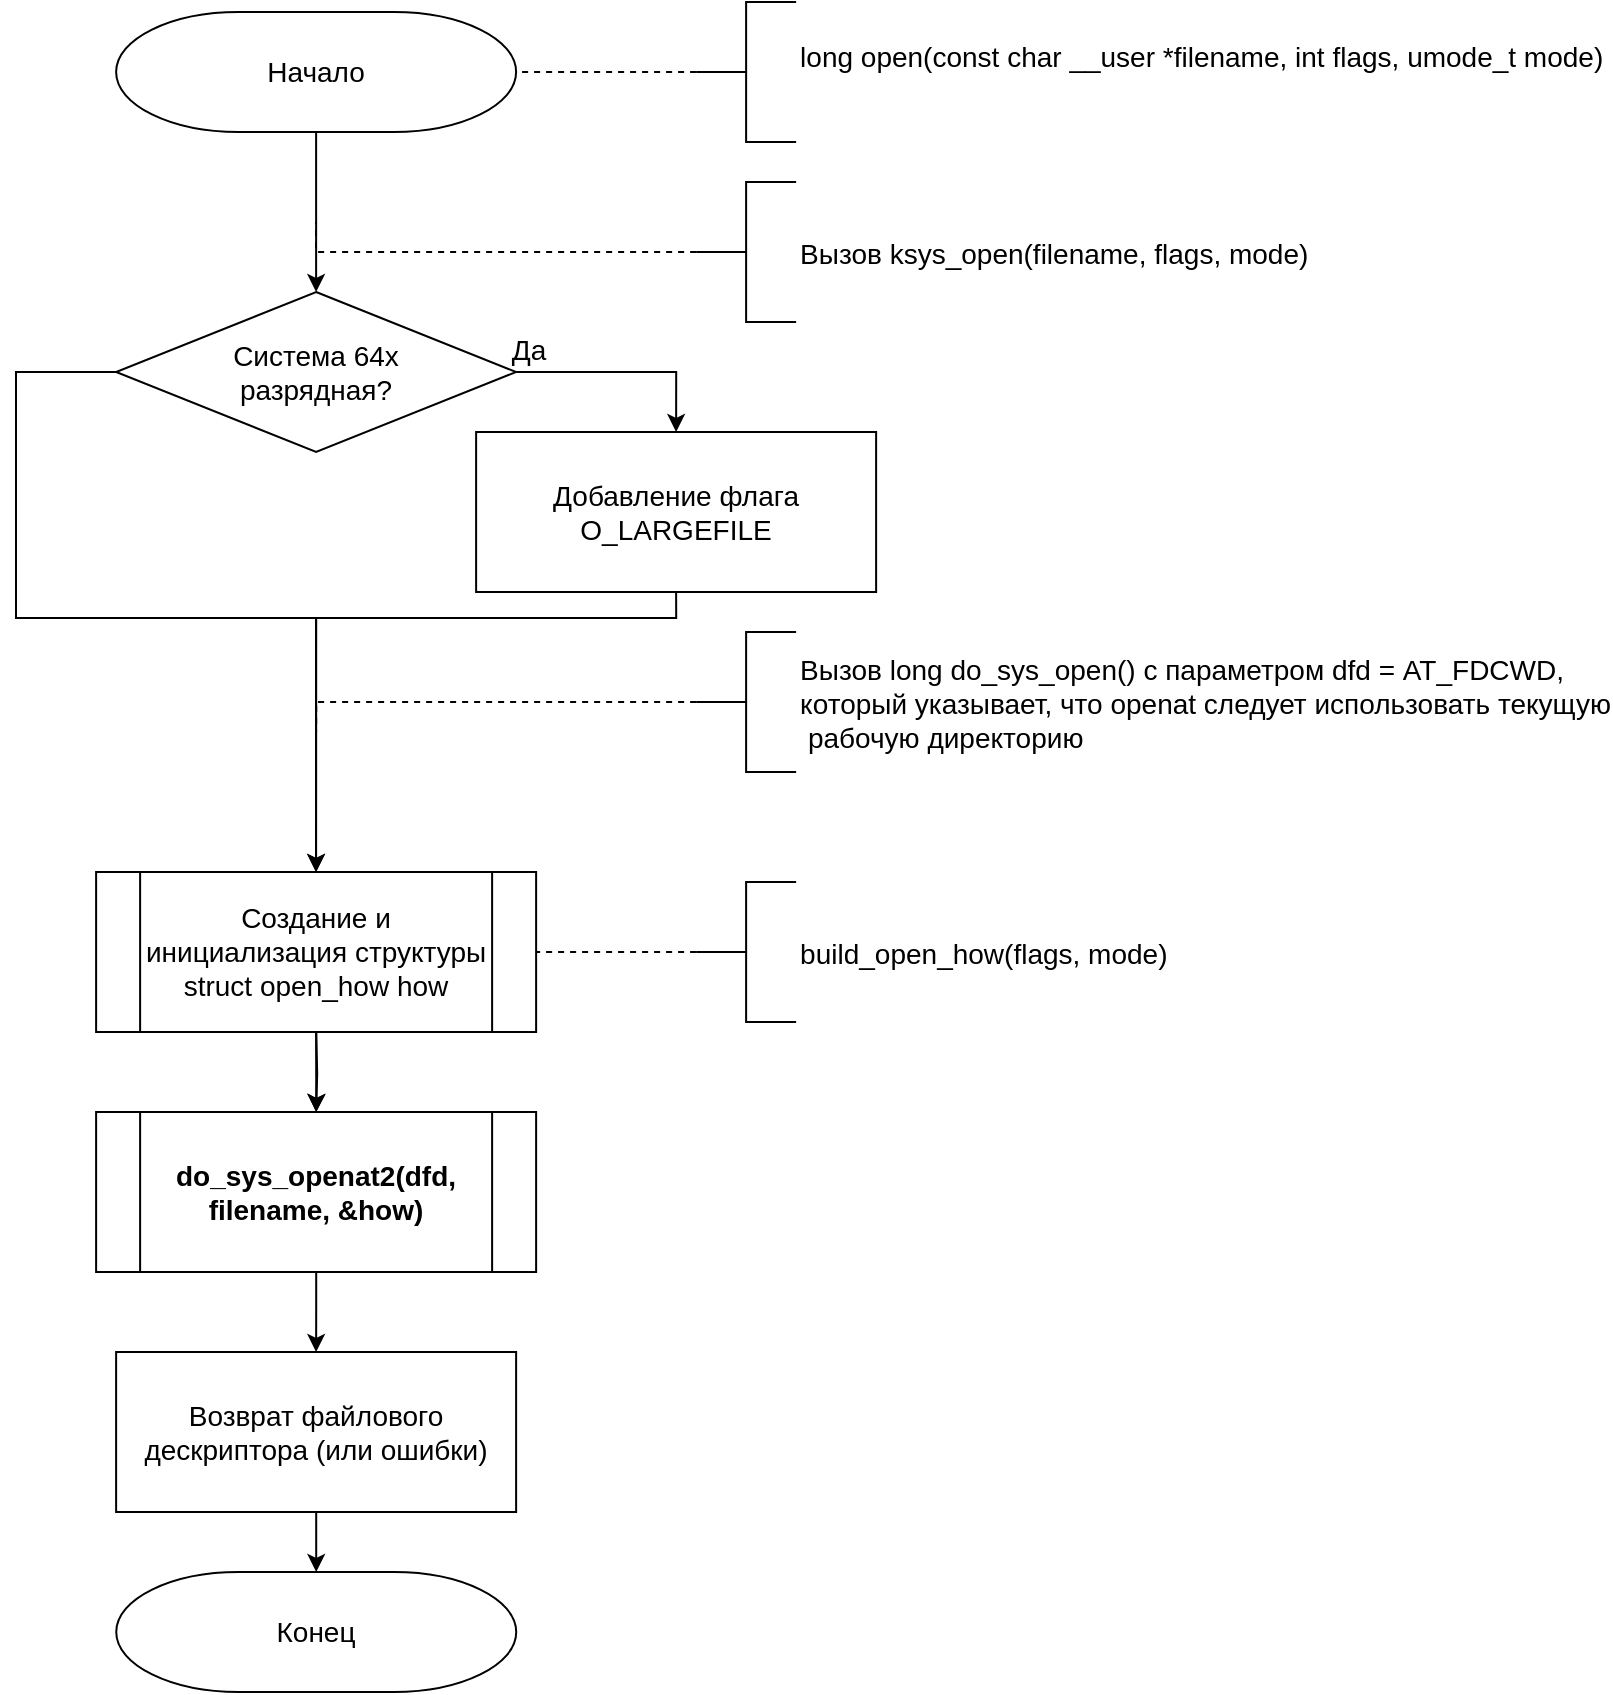 <mxfile version="16.5.1" type="device" pages="9"><diagram id="L0W8xSpiHUwAw0wuu-Vm" name="open1"><mxGraphModel dx="930" dy="1098" grid="1" gridSize="10" guides="1" tooltips="1" connect="1" arrows="1" fold="1" page="1" pageScale="1" pageWidth="827" pageHeight="1169" math="0" shadow="0"><root><mxCell id="0"/><mxCell id="1" parent="0"/><mxCell id="HIVJM8vQRVQHc2mUyGFN-1" value="" style="edgeStyle=orthogonalEdgeStyle;rounded=0;orthogonalLoop=1;jettySize=auto;fontFamily=Helvetica;fontSize=14;fontStyle=0" parent="1" source="HIVJM8vQRVQHc2mUyGFN-2" target="HIVJM8vQRVQHc2mUyGFN-5" edge="1"><mxGeometry relative="1" as="geometry"><mxPoint x="275.06" y="812.5" as="targetPoint"/></mxGeometry></mxCell><mxCell id="HIVJM8vQRVQHc2mUyGFN-2" value="Начало" style="strokeWidth=1;shape=mxgraph.flowchart.terminator;whiteSpace=wrap;fontFamily=Helvetica;fontSize=14;fontStyle=0" parent="1" vertex="1"><mxGeometry x="175.06" y="700" width="200" height="60" as="geometry"/></mxCell><mxCell id="HIVJM8vQRVQHc2mUyGFN-3" value="Да" style="edgeStyle=orthogonalEdgeStyle;rounded=0;orthogonalLoop=1;jettySize=auto;exitX=1;exitY=0.5;exitDx=0;exitDy=0;entryX=0.5;entryY=0;entryDx=0;entryDy=0;fontFamily=Helvetica;fontSize=14;fontStyle=0" parent="1" source="HIVJM8vQRVQHc2mUyGFN-5" target="HIVJM8vQRVQHc2mUyGFN-7" edge="1"><mxGeometry x="-0.9" y="12" relative="1" as="geometry"><mxPoint x="1" as="offset"/></mxGeometry></mxCell><mxCell id="HIVJM8vQRVQHc2mUyGFN-4" value="" style="edgeStyle=orthogonalEdgeStyle;rounded=0;orthogonalLoop=1;jettySize=auto;exitX=0;exitY=0.5;exitDx=0;exitDy=0;fontFamily=Helvetica;fontSize=14;fontStyle=0" parent="1" source="HIVJM8vQRVQHc2mUyGFN-5" target="HIVJM8vQRVQHc2mUyGFN-11" edge="1"><mxGeometry relative="1" as="geometry"><Array as="points"><mxPoint x="125" y="880"/><mxPoint x="125" y="1003"/><mxPoint x="275" y="1003"/></Array><mxPoint x="275.06" y="1253.809" as="targetPoint"/></mxGeometry></mxCell><mxCell id="HIVJM8vQRVQHc2mUyGFN-5" value="Система 64x&#10;разрядная?" style="rhombus;whiteSpace=wrap;strokeWidth=1;fontFamily=Helvetica;fontSize=14;fontStyle=0" parent="1" vertex="1"><mxGeometry x="175.06" y="840" width="200" height="80" as="geometry"/></mxCell><mxCell id="HIVJM8vQRVQHc2mUyGFN-6" value="" style="edgeStyle=orthogonalEdgeStyle;rounded=0;orthogonalLoop=1;jettySize=auto;exitX=0.5;exitY=1;exitDx=0;exitDy=0;entryX=0.5;entryY=0;entryDx=0;entryDy=0;fontFamily=Helvetica;fontSize=14;fontStyle=0" parent="1" source="HIVJM8vQRVQHc2mUyGFN-7" target="HIVJM8vQRVQHc2mUyGFN-11" edge="1"><mxGeometry relative="1" as="geometry"><Array as="points"><mxPoint x="455.06" y="1003"/><mxPoint x="275.06" y="1003"/></Array><mxPoint x="275.06" y="1120" as="targetPoint"/></mxGeometry></mxCell><mxCell id="HIVJM8vQRVQHc2mUyGFN-7" value="Добавление флага O_LARGEFILE" style="rounded=0;whiteSpace=wrap;strokeWidth=1;fontFamily=Helvetica;fontSize=14;fontStyle=0" parent="1" vertex="1"><mxGeometry x="355.06" y="910" width="200" height="80" as="geometry"/></mxCell><mxCell id="HIVJM8vQRVQHc2mUyGFN-8" value="" style="edgeStyle=orthogonalEdgeStyle;rounded=0;orthogonalLoop=1;jettySize=auto;exitX=0;exitY=0.5;exitDx=0;exitDy=0;exitPerimeter=0;endArrow=none;endFill=0;dashed=1;fontFamily=Helvetica;fontSize=14;fontStyle=0" parent="1" source="HIVJM8vQRVQHc2mUyGFN-9" edge="1"><mxGeometry relative="1" as="geometry"><mxPoint x="275.06" y="1060" as="targetPoint"/><mxPoint x="582.06" y="1085.5" as="sourcePoint"/><Array as="points"><mxPoint x="275.06" y="1045"/></Array></mxGeometry></mxCell><mxCell id="HIVJM8vQRVQHc2mUyGFN-9" value="Вызов long do_sys_open() с параметром dfd = AT_FDCWD,&#10;который указывает, что openat следует использовать текущую&#10; рабочую директорию" style="strokeWidth=1;shape=mxgraph.flowchart.annotation_2;align=left;labelPosition=right;pointerEvents=1;fontFamily=Helvetica;fontSize=14;fontStyle=0" parent="1" vertex="1"><mxGeometry x="465.06" y="1010" width="50" height="70" as="geometry"/></mxCell><mxCell id="HIVJM8vQRVQHc2mUyGFN-10" value="" style="edgeStyle=orthogonalEdgeStyle;rounded=0;orthogonalLoop=1;jettySize=auto;exitX=0.5;exitY=1;exitDx=0;exitDy=0;fontFamily=Helvetica;fontSize=14;fontStyle=0" parent="1" source="HIVJM8vQRVQHc2mUyGFN-11" edge="1"><mxGeometry relative="1" as="geometry"><mxPoint x="275.12" y="1250" as="targetPoint"/></mxGeometry></mxCell><mxCell id="HIVJM8vQRVQHc2mUyGFN-11" value="Создание и инициализация структуры struct open_how how" style="shape=process;whiteSpace=wrap;backgroundOutline=1;fontFamily=Helvetica;fontSize=14;fontStyle=0" parent="1" vertex="1"><mxGeometry x="165.06" y="1130" width="220" height="80" as="geometry"/></mxCell><mxCell id="HIVJM8vQRVQHc2mUyGFN-36" value="" style="edgeStyle=orthogonalEdgeStyle;rounded=0;orthogonalLoop=1;jettySize=auto;exitX=0;exitY=0.5;exitDx=0;exitDy=0;exitPerimeter=0;endArrow=none;endFill=0;dashed=1;fontFamily=Helvetica;fontSize=14;fontStyle=0" parent="1" source="HIVJM8vQRVQHc2mUyGFN-37" edge="1"><mxGeometry relative="1" as="geometry"><mxPoint x="275.0" y="805" as="targetPoint"/><mxPoint x="482.06" y="750.5" as="sourcePoint"/><Array as="points"><mxPoint x="275" y="820"/></Array></mxGeometry></mxCell><mxCell id="HIVJM8vQRVQHc2mUyGFN-37" value="Вызов ksys_open(filename, flags, mode)" style="strokeWidth=1;shape=mxgraph.flowchart.annotation_2;align=left;labelPosition=right;pointerEvents=1;fontFamily=Helvetica;fontSize=14;fontStyle=0" parent="1" vertex="1"><mxGeometry x="465.06" y="785" width="50" height="70" as="geometry"/></mxCell><mxCell id="HIVJM8vQRVQHc2mUyGFN-40" value="" style="edgeStyle=orthogonalEdgeStyle;rounded=0;orthogonalLoop=1;jettySize=auto;exitX=0;exitY=0.5;exitDx=0;exitDy=0;exitPerimeter=0;endArrow=none;endFill=0;dashed=1;fontFamily=Helvetica;fontSize=14;fontStyle=0" parent="1" source="HIVJM8vQRVQHc2mUyGFN-41" target="HIVJM8vQRVQHc2mUyGFN-2" edge="1"><mxGeometry relative="1" as="geometry"><mxPoint x="380" y="745" as="targetPoint"/><mxPoint x="562.06" y="690.5" as="sourcePoint"/><Array as="points"><mxPoint x="410" y="730"/><mxPoint x="410" y="730"/></Array></mxGeometry></mxCell><mxCell id="HIVJM8vQRVQHc2mUyGFN-41" value="long open(const char __user *filename, int flags, umode_t mode)&#10;" style="strokeWidth=1;shape=mxgraph.flowchart.annotation_2;align=left;labelPosition=right;pointerEvents=1;fontFamily=Helvetica;fontSize=14;fontStyle=0" parent="1" vertex="1"><mxGeometry x="465.06" y="695" width="50" height="70" as="geometry"/></mxCell><mxCell id="HIVJM8vQRVQHc2mUyGFN-46" value="" style="edgeStyle=orthogonalEdgeStyle;rounded=0;orthogonalLoop=1;jettySize=auto;entryX=0.5;entryY=0;entryDx=0;entryDy=0;fontFamily=Helvetica;fontSize=14;fontColor=#000000;fontStyle=0" parent="1" target="HIVJM8vQRVQHc2mUyGFN-49" edge="1"><mxGeometry relative="1" as="geometry"><mxPoint x="275.119" y="1210.0" as="sourcePoint"/></mxGeometry></mxCell><mxCell id="HIVJM8vQRVQHc2mUyGFN-48" value="" style="edgeStyle=orthogonalEdgeStyle;rounded=0;orthogonalLoop=1;jettySize=auto;fontFamily=Helvetica;fontSize=14;fontColor=#000000;fontStyle=0" parent="1" source="HIVJM8vQRVQHc2mUyGFN-49" edge="1"><mxGeometry relative="1" as="geometry"><mxPoint x="275.06" y="1370" as="targetPoint"/></mxGeometry></mxCell><mxCell id="HIVJM8vQRVQHc2mUyGFN-49" value="do_sys_openat2(dfd, filename, &amp;how)" style="shape=process;whiteSpace=wrap;backgroundOutline=1;fontFamily=Helvetica;fontSize=14;fontStyle=1" parent="1" vertex="1"><mxGeometry x="165.06" y="1250" width="220" height="80" as="geometry"/></mxCell><mxCell id="TKg9QXCHMcQPysXYahuZ-1" value="" style="edgeStyle=orthogonalEdgeStyle;rounded=0;orthogonalLoop=1;jettySize=auto;exitX=0;exitY=0.5;exitDx=0;exitDy=0;exitPerimeter=0;endArrow=none;endFill=0;dashed=1;fontFamily=Helvetica;fontSize=14;fontStyle=0" edge="1" parent="1" source="TKg9QXCHMcQPysXYahuZ-2" target="HIVJM8vQRVQHc2mUyGFN-11"><mxGeometry relative="1" as="geometry"><mxPoint x="380.0" y="1120" as="targetPoint"/><mxPoint x="577" y="1153" as="sourcePoint"/></mxGeometry></mxCell><mxCell id="TKg9QXCHMcQPysXYahuZ-2" value="build_open_how(flags, mode)" style="strokeWidth=1;shape=mxgraph.flowchart.annotation_2;align=left;labelPosition=right;pointerEvents=1;fontFamily=Helvetica;fontSize=14;fontStyle=0" vertex="1" parent="1"><mxGeometry x="465.06" y="1135" width="50" height="70" as="geometry"/></mxCell><mxCell id="dRyG6LW_oihnN7LXHJ_f-3" style="edgeStyle=orthogonalEdgeStyle;rounded=0;orthogonalLoop=1;jettySize=auto;html=1;entryX=0.5;entryY=0;entryDx=0;entryDy=0;entryPerimeter=0;" edge="1" parent="1" source="dRyG6LW_oihnN7LXHJ_f-1" target="dRyG6LW_oihnN7LXHJ_f-2"><mxGeometry relative="1" as="geometry"/></mxCell><mxCell id="dRyG6LW_oihnN7LXHJ_f-1" value="Возврат файлового дескриптора (или ошибки)" style="rounded=0;whiteSpace=wrap;strokeWidth=1;fontFamily=Helvetica;fontSize=14;fontStyle=0" vertex="1" parent="1"><mxGeometry x="175.06" y="1370" width="200" height="80" as="geometry"/></mxCell><mxCell id="dRyG6LW_oihnN7LXHJ_f-2" value="Конец" style="strokeWidth=1;shape=mxgraph.flowchart.terminator;whiteSpace=wrap;fontFamily=Helvetica;fontSize=14;fontStyle=0" vertex="1" parent="1"><mxGeometry x="175.12" y="1480" width="200" height="60" as="geometry"/></mxCell></root></mxGraphModel></diagram><diagram id="XpFQh1vkCX_Rupb2goKs" name="build_open_how"><mxGraphModel dx="390" dy="1463" grid="1" gridSize="10" guides="1" tooltips="1" connect="1" arrows="1" fold="1" page="1" pageScale="1" pageWidth="850" pageHeight="1100" math="0" shadow="0"><root><mxCell id="RT8kuteWHR8octV07Tsq-0"/><mxCell id="RT8kuteWHR8octV07Tsq-1" parent="RT8kuteWHR8octV07Tsq-0"/><mxCell id="6XuVbUTFIIw3002ECEih-0" style="edgeStyle=orthogonalEdgeStyle;rounded=0;orthogonalLoop=1;jettySize=auto;html=1;" edge="1" parent="RT8kuteWHR8octV07Tsq-1" source="6XuVbUTFIIw3002ECEih-1" target="6XuVbUTFIIw3002ECEih-22"><mxGeometry relative="1" as="geometry"/></mxCell><mxCell id="6XuVbUTFIIw3002ECEih-1" value="Начало" style="strokeWidth=1;shape=mxgraph.flowchart.terminator;whiteSpace=wrap;fontFamily=Helvetica;fontSize=14;fontStyle=0" vertex="1" parent="RT8kuteWHR8octV07Tsq-1"><mxGeometry x="1654.06" y="605" width="200" height="60" as="geometry"/></mxCell><mxCell id="6XuVbUTFIIw3002ECEih-2" value="" style="edgeStyle=orthogonalEdgeStyle;rounded=0;orthogonalLoop=1;jettySize=auto;exitX=0;exitY=0.5;exitDx=0;exitDy=0;exitPerimeter=0;endArrow=none;endFill=0;dashed=1;fontFamily=Helvetica;fontSize=14;fontStyle=0" edge="1" parent="RT8kuteWHR8octV07Tsq-1" source="6XuVbUTFIIw3002ECEih-3" target="6XuVbUTFIIw3002ECEih-1"><mxGeometry relative="1" as="geometry"><mxPoint x="1833.94" y="635" as="targetPoint"/><mxPoint x="2020.94" y="575.5" as="sourcePoint"/><Array as="points"/></mxGeometry></mxCell><mxCell id="6XuVbUTFIIw3002ECEih-3" value="struct open_how build_open_how(int flags,umode_t mode)" style="strokeWidth=1;shape=mxgraph.flowchart.annotation_2;align=left;labelPosition=right;pointerEvents=1;fontFamily=Helvetica;fontSize=14;fontStyle=0;html=1;" vertex="1" parent="RT8kuteWHR8octV07Tsq-1"><mxGeometry x="1943.88" y="600" width="50" height="70" as="geometry"/></mxCell><mxCell id="6XuVbUTFIIw3002ECEih-4" value="" style="edgeStyle=orthogonalEdgeStyle;rounded=0;orthogonalLoop=1;jettySize=auto;exitX=0.5;exitY=1;exitDx=0;exitDy=0;fontFamily=Helvetica;fontSize=14;fontStyle=0" edge="1" parent="RT8kuteWHR8octV07Tsq-1" target="6XuVbUTFIIw3002ECEih-5"><mxGeometry relative="1" as="geometry"><mxPoint x="1755.06" y="960" as="sourcePoint"/></mxGeometry></mxCell><mxCell id="6XuVbUTFIIw3002ECEih-5" value="Установлен флаг&#10; O_PATH в how.flags?" style="rhombus;whiteSpace=wrap;strokeWidth=1;fontFamily=Helvetica;fontSize=14;fontStyle=0" vertex="1" parent="RT8kuteWHR8octV07Tsq-1"><mxGeometry x="1655.06" y="1000" width="200" height="80" as="geometry"/></mxCell><mxCell id="6XuVbUTFIIw3002ECEih-6" value="Оставить в how.flags только флаги из O_PATH_FLAGS" style="rounded=0;whiteSpace=wrap;strokeWidth=1;fontFamily=Helvetica;fontSize=14;fontStyle=0" vertex="1" parent="RT8kuteWHR8octV07Tsq-1"><mxGeometry x="1840" y="1080" width="200" height="80" as="geometry"/></mxCell><mxCell id="6XuVbUTFIIw3002ECEih-7" value="" style="edgeStyle=orthogonalEdgeStyle;rounded=0;orthogonalLoop=1;jettySize=auto;exitX=1;exitY=0.5;exitDx=0;exitDy=0;entryX=0.5;entryY=0;entryDx=0;entryDy=0;fontFamily=Helvetica;fontSize=14;fontStyle=0" edge="1" parent="RT8kuteWHR8octV07Tsq-1" source="6XuVbUTFIIw3002ECEih-5" target="6XuVbUTFIIw3002ECEih-6"><mxGeometry relative="1" as="geometry"/></mxCell><mxCell id="6XuVbUTFIIw3002ECEih-8" value="" style="edgeStyle=orthogonalEdgeStyle;rounded=0;orthogonalLoop=1;jettySize=auto;exitX=0.5;exitY=1;exitDx=0;exitDy=0;entryX=0.5;entryY=0;entryDx=0;entryDy=0;fontFamily=Helvetica;fontSize=14;fontStyle=0" edge="1" parent="RT8kuteWHR8octV07Tsq-1" source="6XuVbUTFIIw3002ECEih-6" target="6XuVbUTFIIw3002ECEih-11"><mxGeometry relative="1" as="geometry"><mxPoint x="1755.06" y="1490" as="targetPoint"/><Array as="points"><mxPoint x="1940.06" y="1180"/><mxPoint x="1755.06" y="1180"/></Array></mxGeometry></mxCell><mxCell id="6XuVbUTFIIw3002ECEih-9" value="" style="edgeStyle=orthogonalEdgeStyle;rounded=0;orthogonalLoop=1;jettySize=auto;exitX=0;exitY=0.5;exitDx=0;exitDy=0;entryX=0.5;entryY=0;entryDx=0;entryDy=0;fontFamily=Helvetica;fontSize=14;fontStyle=0" edge="1" parent="RT8kuteWHR8octV07Tsq-1" source="6XuVbUTFIIw3002ECEih-5" target="6XuVbUTFIIw3002ECEih-11"><mxGeometry relative="1" as="geometry"><mxPoint x="1755.06" y="1490" as="targetPoint"/><Array as="points"><mxPoint x="1620" y="1040"/><mxPoint x="1620" y="1180"/><mxPoint x="1755" y="1180"/></Array></mxGeometry></mxCell><mxCell id="6XuVbUTFIIw3002ECEih-10" value="Да" style="text;align=center;verticalAlign=middle;resizable=0;points=[];autosize=1;strokeColor=none;fontFamily=Helvetica;fontSize=14;fontStyle=0" vertex="1" parent="RT8kuteWHR8octV07Tsq-1"><mxGeometry x="1855.06" y="1020" width="30" height="20" as="geometry"/></mxCell><mxCell id="6XuVbUTFIIw3002ECEih-11" value="Установлен&#10;флаг O_CREAT или __O_TMPFILE&#10; в how.flags?" style="rhombus;whiteSpace=wrap;strokeWidth=1;fontFamily=Helvetica;fontSize=14;fontStyle=0" vertex="1" parent="RT8kuteWHR8octV07Tsq-1"><mxGeometry x="1655.06" y="1200" width="200" height="100" as="geometry"/></mxCell><mxCell id="6XuVbUTFIIw3002ECEih-12" value="" style="edgeStyle=orthogonalEdgeStyle;rounded=0;orthogonalLoop=1;jettySize=auto;exitX=1;exitY=0.5;exitDx=0;exitDy=0;entryX=0.5;entryY=0;entryDx=0;entryDy=0;fontFamily=Helvetica;fontSize=14;fontStyle=0" edge="1" parent="RT8kuteWHR8octV07Tsq-1" source="6XuVbUTFIIw3002ECEih-11" target="6XuVbUTFIIw3002ECEih-18"><mxGeometry relative="1" as="geometry"><mxPoint x="1940" y="1270" as="targetPoint"/><Array as="points"><mxPoint x="1940" y="1250"/><mxPoint x="1940" y="1400"/><mxPoint x="1760" y="1400"/></Array></mxGeometry></mxCell><mxCell id="6XuVbUTFIIw3002ECEih-13" value="" style="edgeStyle=orthogonalEdgeStyle;rounded=0;orthogonalLoop=1;jettySize=auto;exitX=0;exitY=0.5;exitDx=0;exitDy=0;fontFamily=Helvetica;fontSize=14;entryX=0.5;entryY=0;entryDx=0;entryDy=0;fontStyle=0" edge="1" parent="RT8kuteWHR8octV07Tsq-1" source="6XuVbUTFIIw3002ECEih-11" target="6XuVbUTFIIw3002ECEih-16"><mxGeometry relative="1" as="geometry"><mxPoint x="1760" y="1429" as="targetPoint"/><Array as="points"><mxPoint x="1610" y="1250"/></Array></mxGeometry></mxCell><mxCell id="6XuVbUTFIIw3002ECEih-14" value="Да" style="text;align=center;verticalAlign=middle;resizable=0;points=[];autosize=1;strokeColor=none;fontFamily=Helvetica;fontSize=14;fontStyle=0" vertex="1" parent="RT8kuteWHR8octV07Tsq-1"><mxGeometry x="1860.06" y="1220" width="30" height="20" as="geometry"/></mxCell><mxCell id="6XuVbUTFIIw3002ECEih-15" value="" style="edgeStyle=orthogonalEdgeStyle;rounded=0;orthogonalLoop=1;jettySize=auto;entryX=0.5;entryY=0;entryDx=0;entryDy=0;fontFamily=Helvetica;fontSize=14;fontColor=#000000;fontStyle=0" edge="1" parent="RT8kuteWHR8octV07Tsq-1" source="6XuVbUTFIIw3002ECEih-16" target="6XuVbUTFIIw3002ECEih-18"><mxGeometry relative="1" as="geometry"><Array as="points"><mxPoint x="1610" y="1400"/><mxPoint x="1760" y="1400"/></Array></mxGeometry></mxCell><mxCell id="6XuVbUTFIIw3002ECEih-16" value="how.mode = 0;" style="rounded=0;whiteSpace=wrap;strokeWidth=1;fontFamily=Helvetica;fontSize=14;fontStyle=0" vertex="1" parent="RT8kuteWHR8octV07Tsq-1"><mxGeometry x="1510" y="1290" width="200" height="80" as="geometry"/></mxCell><mxCell id="6XuVbUTFIIw3002ECEih-17" style="edgeStyle=orthogonalEdgeStyle;rounded=0;orthogonalLoop=1;jettySize=auto;html=1;entryX=0.5;entryY=0;entryDx=0;entryDy=0;entryPerimeter=0;" edge="1" parent="RT8kuteWHR8octV07Tsq-1" source="6XuVbUTFIIw3002ECEih-18" target="6XuVbUTFIIw3002ECEih-33"><mxGeometry relative="1" as="geometry"/></mxCell><mxCell id="6XuVbUTFIIw3002ECEih-18" value="Возврат how" style="rounded=0;whiteSpace=wrap;strokeWidth=1;fontFamily=Helvetica;fontSize=14;fontStyle=0" vertex="1" parent="RT8kuteWHR8octV07Tsq-1"><mxGeometry x="1660.06" y="1460" width="200" height="80" as="geometry"/></mxCell><mxCell id="6XuVbUTFIIw3002ECEih-19" value="" style="edgeStyle=orthogonalEdgeStyle;rounded=0;orthogonalLoop=1;jettySize=auto;exitX=0;exitY=0.5;exitDx=0;exitDy=0;exitPerimeter=0;endArrow=none;endFill=0;dashed=1;fontFamily=Helvetica;fontSize=14;fontStyle=0" edge="1" parent="RT8kuteWHR8octV07Tsq-1" source="6XuVbUTFIIw3002ECEih-20" target="6XuVbUTFIIw3002ECEih-24"><mxGeometry relative="1" as="geometry"><mxPoint x="1874" y="830" as="targetPoint"/><mxPoint x="2040.94" y="770.5" as="sourcePoint"/><Array as="points"/></mxGeometry></mxCell><mxCell id="6XuVbUTFIIw3002ECEih-20" value="&lt;span style=&quot;text-align: center&quot;&gt;.flags = flags &amp;amp; VALID_OPEN_FLAGS,&lt;/span&gt;&lt;span style=&quot;text-align: center&quot;&gt;&lt;br&gt;где&amp;nbsp;&amp;nbsp;&lt;/span&gt;VALID_OPEN_FLAGS - побитовое ИЛИ &lt;br&gt;всех допустимых флагов для&amp;nbsp;&amp;nbsp;&lt;span&gt;open/openat&lt;/span&gt;" style="strokeWidth=1;shape=mxgraph.flowchart.annotation_2;align=left;labelPosition=right;pointerEvents=1;fontFamily=Helvetica;fontSize=14;fontStyle=0;html=1;" vertex="1" parent="RT8kuteWHR8octV07Tsq-1"><mxGeometry x="1943.88" y="800" width="50" height="70" as="geometry"/></mxCell><mxCell id="6XuVbUTFIIw3002ECEih-21" style="edgeStyle=orthogonalEdgeStyle;rounded=0;orthogonalLoop=1;jettySize=auto;html=1;entryX=0.5;entryY=0;entryDx=0;entryDy=0;" edge="1" parent="RT8kuteWHR8octV07Tsq-1" source="6XuVbUTFIIw3002ECEih-22" target="6XuVbUTFIIw3002ECEih-24"><mxGeometry relative="1" as="geometry"/></mxCell><mxCell id="6XuVbUTFIIw3002ECEih-22" value="Создание  структуры struct open_how how" style="rounded=0;whiteSpace=wrap;strokeWidth=1;fontFamily=Helvetica;fontSize=14;fontStyle=0" vertex="1" parent="RT8kuteWHR8octV07Tsq-1"><mxGeometry x="1654.06" y="690" width="200" height="80" as="geometry"/></mxCell><mxCell id="6XuVbUTFIIw3002ECEih-23" style="edgeStyle=orthogonalEdgeStyle;rounded=0;orthogonalLoop=1;jettySize=auto;html=1;" edge="1" parent="RT8kuteWHR8octV07Tsq-1" source="6XuVbUTFIIw3002ECEih-24" target="6XuVbUTFIIw3002ECEih-25"><mxGeometry relative="1" as="geometry"/></mxCell><mxCell id="6XuVbUTFIIw3002ECEih-24" value="Инициализация поля .flags структуры how&#10;всеми допустимыми флагами из аргумента flags" style="rounded=0;whiteSpace=wrap;strokeWidth=1;fontFamily=Helvetica;fontSize=14;fontStyle=0" vertex="1" parent="RT8kuteWHR8octV07Tsq-1"><mxGeometry x="1654.06" y="795" width="200" height="80" as="geometry"/></mxCell><mxCell id="6XuVbUTFIIw3002ECEih-25" value="Инициализация поля .mode структуры how&#10;всеми допустимыми флагами из аргумента mode" style="rounded=0;whiteSpace=wrap;strokeWidth=1;fontFamily=Helvetica;fontSize=14;fontStyle=0" vertex="1" parent="RT8kuteWHR8octV07Tsq-1"><mxGeometry x="1654" y="900" width="200" height="80" as="geometry"/></mxCell><mxCell id="6XuVbUTFIIw3002ECEih-26" value="" style="edgeStyle=orthogonalEdgeStyle;rounded=0;orthogonalLoop=1;jettySize=auto;exitX=0;exitY=0.5;exitDx=0;exitDy=0;exitPerimeter=0;endArrow=none;endFill=0;dashed=1;fontFamily=Helvetica;fontSize=14;fontStyle=0" edge="1" parent="RT8kuteWHR8octV07Tsq-1" source="6XuVbUTFIIw3002ECEih-27" target="6XuVbUTFIIw3002ECEih-25"><mxGeometry relative="1" as="geometry"><mxPoint x="1854" y="935" as="targetPoint"/><mxPoint x="2040.94" y="875.5" as="sourcePoint"/><Array as="points"/></mxGeometry></mxCell><mxCell id="6XuVbUTFIIw3002ECEih-27" value="&lt;span style=&quot;text-align: center&quot;&gt;.mode = mode &amp;amp; S_IALLUGO,&lt;br&gt;где&amp;nbsp;&lt;/span&gt;&lt;span style=&quot;text-align: center&quot;&gt;S_IALLUGO - побитовое ИЛИ всех допустимых&lt;br&gt;&amp;nbsp;флагов для поля mode&lt;/span&gt;&lt;span style=&quot;text-align: center&quot;&gt;&lt;br&gt;&lt;/span&gt;" style="strokeWidth=1;shape=mxgraph.flowchart.annotation_2;align=left;labelPosition=right;pointerEvents=1;fontFamily=Helvetica;fontSize=14;fontStyle=0;html=1;" vertex="1" parent="RT8kuteWHR8octV07Tsq-1"><mxGeometry x="1943.88" y="905" width="50" height="70" as="geometry"/></mxCell><mxCell id="6XuVbUTFIIw3002ECEih-28" value="" style="edgeStyle=orthogonalEdgeStyle;rounded=0;orthogonalLoop=1;jettySize=auto;exitX=0;exitY=0.5;exitDx=0;exitDy=0;exitPerimeter=0;endArrow=none;endFill=0;dashed=1;fontFamily=Helvetica;fontSize=14;fontStyle=0" edge="1" parent="RT8kuteWHR8octV07Tsq-1" source="6XuVbUTFIIw3002ECEih-29" target="6XuVbUTFIIw3002ECEih-6"><mxGeometry relative="1" as="geometry"><mxPoint x="2010" y="1120" as="targetPoint"/><mxPoint x="2196.94" y="1055.5" as="sourcePoint"/><Array as="points"/></mxGeometry></mxCell><mxCell id="6XuVbUTFIIw3002ECEih-29" value="how.flags &amp;= O_PATH_FLAGS&#10;Флаг O_PATH означает, что сам файл не открывается, &#10;необходимо только вернуть файловый дескриптор.&#10; O_PATH_FLAGS = (O_DIRECTORY |&#10; O_NOFOLLOW | O_PATH | O_CLOEXEC)" style="strokeWidth=1;shape=mxgraph.flowchart.annotation_2;align=left;labelPosition=right;pointerEvents=1;fontFamily=Helvetica;fontSize=14;fontStyle=0;" vertex="1" parent="RT8kuteWHR8octV07Tsq-1"><mxGeometry x="2068" y="1072.5" width="50" height="95" as="geometry"/></mxCell><mxCell id="6XuVbUTFIIw3002ECEih-30" value="" style="strokeWidth=1;shape=mxgraph.flowchart.annotation_2;align=left;labelPosition=right;pointerEvents=1;fontFamily=Helvetica;fontSize=14;fontStyle=0;direction=west;" vertex="1" parent="RT8kuteWHR8octV07Tsq-1"><mxGeometry x="1410" y="1282.5" width="50" height="95" as="geometry"/></mxCell><mxCell id="6XuVbUTFIIw3002ECEih-31" value="" style="edgeStyle=orthogonalEdgeStyle;rounded=0;orthogonalLoop=1;jettySize=auto;endArrow=none;endFill=0;dashed=1;fontFamily=Helvetica;fontSize=14;fontStyle=0" edge="1" parent="RT8kuteWHR8octV07Tsq-1" source="6XuVbUTFIIw3002ECEih-30" target="6XuVbUTFIIw3002ECEih-16"><mxGeometry relative="1" as="geometry"><mxPoint x="2050" y="1130" as="targetPoint"/><mxPoint x="1470" y="1330" as="sourcePoint"/><Array as="points"/></mxGeometry></mxCell><mxCell id="6XuVbUTFIIw3002ECEih-32" value="&lt;span style=&quot;font-size: 14px ; text-align: left&quot;&gt;mode: O_CREAT/&lt;/span&gt;&lt;br style=&quot;padding: 0px ; margin: 0px ; font-size: 14px ; text-align: left&quot;&gt;&lt;span style=&quot;font-size: 14px ; text-align: left&quot;&gt;O_TMPFILE file mode.&lt;/span&gt;" style="text;html=1;align=center;verticalAlign=middle;resizable=0;points=[];autosize=1;strokeColor=none;fillColor=none;" vertex="1" parent="RT8kuteWHR8octV07Tsq-1"><mxGeometry x="1280" y="1310" width="160" height="40" as="geometry"/></mxCell><mxCell id="6XuVbUTFIIw3002ECEih-33" value="Конец" style="strokeWidth=1;shape=mxgraph.flowchart.terminator;whiteSpace=wrap;fontFamily=Helvetica;fontSize=14;fontStyle=0" vertex="1" parent="RT8kuteWHR8octV07Tsq-1"><mxGeometry x="1660.06" y="1580" width="200" height="60" as="geometry"/></mxCell></root></mxGraphModel></diagram><diagram id="8b92lflKzHccSB3xRbnr" name="open2"><mxGraphModel dx="1757" dy="-71" grid="1" gridSize="10" guides="1" tooltips="1" connect="1" arrows="1" fold="1" page="1" pageScale="1" pageWidth="827" pageHeight="1169" math="0" shadow="0"><root><mxCell id="mWXFVDoq0e2oqumDP-53-0"/><mxCell id="mWXFVDoq0e2oqumDP-53-1" parent="mWXFVDoq0e2oqumDP-53-0"/><mxCell id="Jsm1fw-TU8QXdeYXPNuA-0" value="" style="edgeStyle=orthogonalEdgeStyle;rounded=0;orthogonalLoop=1;jettySize=auto;exitX=1;exitY=0.5;exitDx=0;exitDy=0;fontFamily=Helvetica;fontSize=14;fontStyle=0;entryX=0.5;entryY=0;entryDx=0;entryDy=0;" parent="mWXFVDoq0e2oqumDP-53-1" source="Jsm1fw-TU8QXdeYXPNuA-2" target="Jsm1fw-TU8QXdeYXPNuA-5" edge="1"><mxGeometry relative="1" as="geometry"><mxPoint x="425.12" y="2570" as="targetPoint"/><Array as="points"><mxPoint x="300" y="2550"/></Array></mxGeometry></mxCell><mxCell id="Jsm1fw-TU8QXdeYXPNuA-1" value="" style="edgeStyle=orthogonalEdgeStyle;rounded=0;orthogonalLoop=1;jettySize=auto;exitX=0;exitY=0.5;exitDx=0;exitDy=0;fontFamily=Helvetica;fontSize=14;fontStyle=0;entryX=0.5;entryY=0;entryDx=0;entryDy=0;" parent="mWXFVDoq0e2oqumDP-53-1" source="Jsm1fw-TU8QXdeYXPNuA-2" target="do28IAzf0v4xkSppWrux-1" edge="1"><mxGeometry relative="1" as="geometry"><mxPoint x="-30" y="2550" as="targetPoint"/><Array as="points"><mxPoint y="2550"/></Array></mxGeometry></mxCell><mxCell id="Jsm1fw-TU8QXdeYXPNuA-2" value="Проверка флагов &#10;успешна?" style="rhombus;whiteSpace=wrap;strokeWidth=1;fontFamily=Helvetica;fontSize=14;fontStyle=0" parent="mWXFVDoq0e2oqumDP-53-1" vertex="1"><mxGeometry x="25" y="2510" width="200" height="80" as="geometry"/></mxCell><mxCell id="Jsm1fw-TU8QXdeYXPNuA-3" value="Да" style="text;align=center;verticalAlign=middle;resizable=0;points=[];autosize=1;strokeColor=none;fontFamily=Helvetica;fontSize=14;fontStyle=0" parent="mWXFVDoq0e2oqumDP-53-1" vertex="1"><mxGeometry x="225.06" y="2530" width="30" height="20" as="geometry"/></mxCell><mxCell id="Jsm1fw-TU8QXdeYXPNuA-4" value="" style="edgeStyle=orthogonalEdgeStyle;rounded=0;orthogonalLoop=1;jettySize=auto;exitX=0.5;exitY=1;exitDx=0;exitDy=0;fontFamily=Helvetica;fontSize=14;fontStyle=0" parent="mWXFVDoq0e2oqumDP-53-1" source="Jsm1fw-TU8QXdeYXPNuA-5" target="Jsm1fw-TU8QXdeYXPNuA-13" edge="1"><mxGeometry relative="1" as="geometry"/></mxCell><mxCell id="Jsm1fw-TU8QXdeYXPNuA-5" value="Заполнение struct filename. Копирование имени файла из пространства пользователя в пространство ядра" style="shape=process;whiteSpace=wrap;backgroundOutline=1;fontFamily=Helvetica;fontSize=14;fontStyle=0" parent="mWXFVDoq0e2oqumDP-53-1" vertex="1"><mxGeometry x="180" y="2580" width="240" height="80" as="geometry"/></mxCell><mxCell id="Jsm1fw-TU8QXdeYXPNuA-6" value="getname()&#10;(обертка над getname_flags())" style="strokeWidth=1;shape=mxgraph.flowchart.annotation_2;align=left;labelPosition=right;pointerEvents=1;fontFamily=Helvetica;fontSize=14;fontStyle=1" parent="mWXFVDoq0e2oqumDP-53-1" vertex="1"><mxGeometry x="455" y="2590" width="50" height="70" as="geometry"/></mxCell><mxCell id="Jsm1fw-TU8QXdeYXPNuA-7" value="" style="edgeStyle=orthogonalEdgeStyle;rounded=0;orthogonalLoop=1;jettySize=auto;exitX=0;exitY=0.5;exitDx=0;exitDy=0;exitPerimeter=0;endArrow=none;endFill=0;dashed=1;entryX=0.999;entryY=0.563;entryDx=0;entryDy=0;entryPerimeter=0;fontFamily=Helvetica;fontSize=14;fontStyle=0" parent="mWXFVDoq0e2oqumDP-53-1" source="Jsm1fw-TU8QXdeYXPNuA-6" target="Jsm1fw-TU8QXdeYXPNuA-5" edge="1"><mxGeometry relative="1" as="geometry"><mxPoint x="410.0" y="2685" as="targetPoint"/><mxPoint x="617" y="2668" as="sourcePoint"/></mxGeometry></mxCell><mxCell id="Jsm1fw-TU8QXdeYXPNuA-10" value="" style="edgeStyle=orthogonalEdgeStyle;rounded=0;orthogonalLoop=1;jettySize=auto;exitX=1;exitY=0.5;exitDx=0;exitDy=0;fontFamily=Helvetica;fontSize=14;fontStyle=0" parent="mWXFVDoq0e2oqumDP-53-1" source="Jsm1fw-TU8QXdeYXPNuA-13" target="Jsm1fw-TU8QXdeYXPNuA-16" edge="1"><mxGeometry relative="1" as="geometry"><mxPoint x="600.12" y="2740" as="targetPoint"/><Array as="points"><mxPoint x="465" y="2720"/></Array></mxGeometry></mxCell><mxCell id="Jsm1fw-TU8QXdeYXPNuA-11" style="edgeStyle=orthogonalEdgeStyle;rounded=0;orthogonalLoop=1;jettySize=auto;html=0;entryX=0.5;entryY=0;entryDx=0;entryDy=0;endArrow=classic;endFill=1;fontFamily=Helvetica;fontSize=14;fontColor=#000000;exitX=0;exitY=0.5;exitDx=0;exitDy=0;" parent="mWXFVDoq0e2oqumDP-53-1" source="Jsm1fw-TU8QXdeYXPNuA-20" target="Jsm1fw-TU8QXdeYXPNuA-43" edge="1"><mxGeometry relative="1" as="geometry"><Array as="points"><mxPoint x="210" y="2910"/><mxPoint x="210" y="3380"/><mxPoint x="475" y="3380"/></Array></mxGeometry></mxCell><mxCell id="Jsm1fw-TU8QXdeYXPNuA-12" style="edgeStyle=orthogonalEdgeStyle;rounded=0;orthogonalLoop=1;jettySize=auto;html=0;endArrow=none;endFill=0;fontFamily=Helvetica;fontSize=14;fontColor=#000000;exitX=0;exitY=0.5;exitDx=0;exitDy=0;" parent="mWXFVDoq0e2oqumDP-53-1" source="Jsm1fw-TU8QXdeYXPNuA-13" edge="1"><mxGeometry relative="1" as="geometry"><mxPoint x="300" y="3520" as="targetPoint"/><Array as="points"><mxPoint x="130" y="2720"/><mxPoint x="130" y="3490"/><mxPoint x="300" y="3490"/></Array></mxGeometry></mxCell><mxCell id="Jsm1fw-TU8QXdeYXPNuA-13" value="Копирование успешно?" style="rhombus;whiteSpace=wrap;strokeWidth=1;fontFamily=Helvetica;fontSize=14;fontStyle=0" parent="mWXFVDoq0e2oqumDP-53-1" vertex="1"><mxGeometry x="200" y="2680" width="200" height="80" as="geometry"/></mxCell><mxCell id="Jsm1fw-TU8QXdeYXPNuA-14" value="Да" style="text;align=center;verticalAlign=middle;resizable=0;points=[];autosize=1;strokeColor=none;fontFamily=Helvetica;fontSize=14;fontStyle=0" parent="mWXFVDoq0e2oqumDP-53-1" vertex="1"><mxGeometry x="400.06" y="2700" width="30" height="20" as="geometry"/></mxCell><mxCell id="Jsm1fw-TU8QXdeYXPNuA-15" value="" style="edgeStyle=orthogonalEdgeStyle;rounded=0;orthogonalLoop=1;jettySize=auto;fontFamily=Helvetica;fontSize=14;fontColor=#000000;fontStyle=0" parent="mWXFVDoq0e2oqumDP-53-1" source="Jsm1fw-TU8QXdeYXPNuA-16" target="Jsm1fw-TU8QXdeYXPNuA-20" edge="1"><mxGeometry relative="1" as="geometry"/></mxCell><mxCell id="Jsm1fw-TU8QXdeYXPNuA-16" value="Поиск свободного файлового дескриптора; пометить его как занятый" style="shape=process;whiteSpace=wrap;backgroundOutline=1;fontFamily=Helvetica;fontSize=14;fontStyle=0" parent="mWXFVDoq0e2oqumDP-53-1" vertex="1"><mxGeometry x="375" y="2750" width="200" height="80" as="geometry"/></mxCell><mxCell id="Jsm1fw-TU8QXdeYXPNuA-17" value="get_unused_fd_flags()&#10;(обертка над alloc_fd())" style="strokeWidth=1;shape=mxgraph.flowchart.annotation_2;align=left;labelPosition=right;pointerEvents=1;fontFamily=Helvetica;fontSize=14;fontStyle=1" parent="mWXFVDoq0e2oqumDP-53-1" vertex="1"><mxGeometry x="640" y="2755" width="50" height="70" as="geometry"/></mxCell><mxCell id="Jsm1fw-TU8QXdeYXPNuA-18" value="" style="edgeStyle=orthogonalEdgeStyle;rounded=0;orthogonalLoop=1;jettySize=auto;exitX=0;exitY=0.5;exitDx=0;exitDy=0;exitPerimeter=0;endArrow=none;endFill=0;dashed=1;fontFamily=Helvetica;fontSize=14;fontStyle=0" parent="mWXFVDoq0e2oqumDP-53-1" source="Jsm1fw-TU8QXdeYXPNuA-17" target="Jsm1fw-TU8QXdeYXPNuA-16" edge="1"><mxGeometry relative="1" as="geometry"><mxPoint x="409.8" y="2635.04" as="targetPoint"/><mxPoint x="465.0" y="2635" as="sourcePoint"/></mxGeometry></mxCell><mxCell id="Jsm1fw-TU8QXdeYXPNuA-19" value="" style="edgeStyle=orthogonalEdgeStyle;rounded=0;orthogonalLoop=1;jettySize=auto;exitX=1;exitY=0.5;exitDx=0;exitDy=0;fontFamily=Helvetica;fontSize=14;fontStyle=0" parent="mWXFVDoq0e2oqumDP-53-1" source="Jsm1fw-TU8QXdeYXPNuA-20" target="Jsm1fw-TU8QXdeYXPNuA-23" edge="1"><mxGeometry relative="1" as="geometry"><mxPoint x="775.12" y="2930" as="targetPoint"/><Array as="points"><mxPoint x="640" y="2910"/></Array></mxGeometry></mxCell><mxCell id="Jsm1fw-TU8QXdeYXPNuA-20" value="Файловый дескриптор &#10;получен?" style="rhombus;whiteSpace=wrap;strokeWidth=1;fontFamily=Helvetica;fontSize=14;fontStyle=0" parent="mWXFVDoq0e2oqumDP-53-1" vertex="1"><mxGeometry x="375" y="2870" width="200" height="80" as="geometry"/></mxCell><mxCell id="Jsm1fw-TU8QXdeYXPNuA-21" value="Да" style="text;align=center;verticalAlign=middle;resizable=0;points=[];autosize=1;strokeColor=none;fontFamily=Helvetica;fontSize=14;fontStyle=0" parent="mWXFVDoq0e2oqumDP-53-1" vertex="1"><mxGeometry x="575.06" y="2890" width="30" height="20" as="geometry"/></mxCell><mxCell id="Jsm1fw-TU8QXdeYXPNuA-22" value="" style="edgeStyle=orthogonalEdgeStyle;rounded=0;orthogonalLoop=1;jettySize=auto;entryX=0.5;entryY=0;entryDx=0;entryDy=0;fontFamily=Helvetica;fontSize=14;fontColor=#000000;fontStyle=0" parent="mWXFVDoq0e2oqumDP-53-1" source="Jsm1fw-TU8QXdeYXPNuA-23" target="Jsm1fw-TU8QXdeYXPNuA-28" edge="1"><mxGeometry relative="1" as="geometry"/></mxCell><mxCell id="Jsm1fw-TU8QXdeYXPNuA-23" value="Создание дескриптора открытого файла" style="shape=process;whiteSpace=wrap;backgroundOutline=1;fontFamily=Helvetica;fontSize=14;fontStyle=0" parent="mWXFVDoq0e2oqumDP-53-1" vertex="1"><mxGeometry x="550" y="2940" width="200" height="80" as="geometry"/></mxCell><mxCell id="Jsm1fw-TU8QXdeYXPNuA-24" value="do_filp_open()" style="strokeWidth=1;shape=mxgraph.flowchart.annotation_2;align=left;labelPosition=right;pointerEvents=1;fontFamily=Helvetica;fontSize=14;fontStyle=1" parent="mWXFVDoq0e2oqumDP-53-1" vertex="1"><mxGeometry x="815" y="2945" width="50" height="70" as="geometry"/></mxCell><mxCell id="Jsm1fw-TU8QXdeYXPNuA-25" value="" style="edgeStyle=orthogonalEdgeStyle;rounded=0;orthogonalLoop=1;jettySize=auto;exitX=0;exitY=0.5;exitDx=0;exitDy=0;exitPerimeter=0;endArrow=none;endFill=0;dashed=1;fontFamily=Helvetica;fontSize=14;fontStyle=0" parent="mWXFVDoq0e2oqumDP-53-1" source="Jsm1fw-TU8QXdeYXPNuA-24" target="Jsm1fw-TU8QXdeYXPNuA-23" edge="1"><mxGeometry relative="1" as="geometry"><mxPoint x="584.8" y="2825.04" as="targetPoint"/><mxPoint x="640.0" y="2825" as="sourcePoint"/></mxGeometry></mxCell><mxCell id="Jsm1fw-TU8QXdeYXPNuA-26" value="" style="edgeStyle=orthogonalEdgeStyle;rounded=0;orthogonalLoop=1;jettySize=auto;exitX=1;exitY=0.5;exitDx=0;exitDy=0;fontFamily=Helvetica;fontSize=14;fontStyle=0" parent="mWXFVDoq0e2oqumDP-53-1" source="Jsm1fw-TU8QXdeYXPNuA-28" target="Jsm1fw-TU8QXdeYXPNuA-31" edge="1"><mxGeometry relative="1" as="geometry"><mxPoint x="950.12" y="3130" as="targetPoint"/><Array as="points"><mxPoint x="815" y="3110"/></Array></mxGeometry></mxCell><mxCell id="Jsm1fw-TU8QXdeYXPNuA-27" style="edgeStyle=orthogonalEdgeStyle;rounded=0;orthogonalLoop=1;jettySize=auto;html=0;entryX=0.5;entryY=0;entryDx=0;entryDy=0;fontFamily=Helvetica;fontSize=14;fontColor=#000000;" parent="mWXFVDoq0e2oqumDP-53-1" source="Jsm1fw-TU8QXdeYXPNuA-28" target="Jsm1fw-TU8QXdeYXPNuA-39" edge="1"><mxGeometry relative="1" as="geometry"/></mxCell><mxCell id="Jsm1fw-TU8QXdeYXPNuA-28" value="Дескриптор создан?" style="rhombus;whiteSpace=wrap;strokeWidth=1;fontFamily=Helvetica;fontSize=14;fontStyle=0" parent="mWXFVDoq0e2oqumDP-53-1" vertex="1"><mxGeometry x="550" y="3070" width="200" height="80" as="geometry"/></mxCell><mxCell id="Jsm1fw-TU8QXdeYXPNuA-29" value="Да" style="text;align=center;verticalAlign=middle;resizable=0;points=[];autosize=1;strokeColor=none;fontFamily=Helvetica;fontSize=14;fontStyle=0" parent="mWXFVDoq0e2oqumDP-53-1" vertex="1"><mxGeometry x="750.06" y="3090" width="30" height="20" as="geometry"/></mxCell><mxCell id="Jsm1fw-TU8QXdeYXPNuA-30" value="" style="edgeStyle=orthogonalEdgeStyle;rounded=0;orthogonalLoop=1;jettySize=auto;fontFamily=Helvetica;fontSize=14;fontColor=#000000;fontStyle=0" parent="mWXFVDoq0e2oqumDP-53-1" source="Jsm1fw-TU8QXdeYXPNuA-31" target="Jsm1fw-TU8QXdeYXPNuA-35" edge="1"><mxGeometry relative="1" as="geometry"/></mxCell><mxCell id="Jsm1fw-TU8QXdeYXPNuA-31" value="Уведомление файловой системы об открытии файла" style="shape=process;whiteSpace=wrap;backgroundOutline=1;fontFamily=Helvetica;fontSize=14;fontStyle=0" parent="mWXFVDoq0e2oqumDP-53-1" vertex="1"><mxGeometry x="725" y="3140" width="200" height="80" as="geometry"/></mxCell><mxCell id="Jsm1fw-TU8QXdeYXPNuA-32" value="fsnotify_open()" style="strokeWidth=1;shape=mxgraph.flowchart.annotation_2;align=left;labelPosition=right;pointerEvents=1;fontFamily=Helvetica;fontSize=14;fontStyle=0" parent="mWXFVDoq0e2oqumDP-53-1" vertex="1"><mxGeometry x="960" y="3145" width="50" height="70" as="geometry"/></mxCell><mxCell id="Jsm1fw-TU8QXdeYXPNuA-33" value="" style="edgeStyle=orthogonalEdgeStyle;rounded=0;orthogonalLoop=1;jettySize=auto;exitX=0;exitY=0.5;exitDx=0;exitDy=0;exitPerimeter=0;endArrow=none;endFill=0;dashed=1;fontFamily=Helvetica;fontSize=14;fontStyle=0" parent="mWXFVDoq0e2oqumDP-53-1" source="Jsm1fw-TU8QXdeYXPNuA-32" target="Jsm1fw-TU8QXdeYXPNuA-31" edge="1"><mxGeometry relative="1" as="geometry"><mxPoint x="759.8" y="3025.04" as="targetPoint"/><mxPoint x="815.0" y="3025" as="sourcePoint"/></mxGeometry></mxCell><mxCell id="Jsm1fw-TU8QXdeYXPNuA-34" style="edgeStyle=orthogonalEdgeStyle;rounded=0;orthogonalLoop=1;jettySize=auto;html=0;fontFamily=Helvetica;fontSize=14;fontColor=#000000;endArrow=none;endFill=0;" parent="mWXFVDoq0e2oqumDP-53-1" source="Jsm1fw-TU8QXdeYXPNuA-35" edge="1"><mxGeometry relative="1" as="geometry"><mxPoint x="500" y="3350" as="targetPoint"/><Array as="points"><mxPoint x="825" y="3350"/><mxPoint x="500" y="3350"/></Array></mxGeometry></mxCell><mxCell id="Jsm1fw-TU8QXdeYXPNuA-35" value="Запись дескриптора открытого файла в таблицу&#10;открытых файлов процесса" style="shape=process;whiteSpace=wrap;backgroundOutline=1;fontFamily=Helvetica;fontSize=14;fontStyle=0" parent="mWXFVDoq0e2oqumDP-53-1" vertex="1"><mxGeometry x="725" y="3250" width="200" height="80" as="geometry"/></mxCell><mxCell id="Jsm1fw-TU8QXdeYXPNuA-36" value="fd_install()" style="strokeWidth=1;shape=mxgraph.flowchart.annotation_2;align=left;labelPosition=right;pointerEvents=1;fontFamily=Helvetica;fontSize=14;fontStyle=0" parent="mWXFVDoq0e2oqumDP-53-1" vertex="1"><mxGeometry x="960" y="3255" width="50" height="70" as="geometry"/></mxCell><mxCell id="Jsm1fw-TU8QXdeYXPNuA-37" value="" style="edgeStyle=orthogonalEdgeStyle;rounded=0;orthogonalLoop=1;jettySize=auto;exitX=0;exitY=0.5;exitDx=0;exitDy=0;exitPerimeter=0;endArrow=none;endFill=0;dashed=1;fontFamily=Helvetica;fontSize=14;fontStyle=0" parent="mWXFVDoq0e2oqumDP-53-1" source="Jsm1fw-TU8QXdeYXPNuA-36" target="Jsm1fw-TU8QXdeYXPNuA-35" edge="1"><mxGeometry relative="1" as="geometry"><mxPoint x="935" y="3190" as="targetPoint"/><mxPoint x="1000" y="3190" as="sourcePoint"/></mxGeometry></mxCell><mxCell id="Jsm1fw-TU8QXdeYXPNuA-38" style="edgeStyle=orthogonalEdgeStyle;rounded=0;orthogonalLoop=1;jettySize=auto;html=0;fontFamily=Helvetica;fontSize=14;fontColor=#000000;endArrow=none;endFill=0;" parent="mWXFVDoq0e2oqumDP-53-1" source="Jsm1fw-TU8QXdeYXPNuA-39" edge="1"><mxGeometry relative="1" as="geometry"><mxPoint x="500" y="3350" as="targetPoint"/><Array as="points"><mxPoint x="370" y="3350"/><mxPoint x="500" y="3350"/></Array></mxGeometry></mxCell><mxCell id="Jsm1fw-TU8QXdeYXPNuA-39" value="Освобождение файлового дескриптора" style="shape=process;whiteSpace=wrap;backgroundOutline=1;fontFamily=Helvetica;fontSize=14;fontStyle=0" parent="mWXFVDoq0e2oqumDP-53-1" vertex="1"><mxGeometry x="270" y="3140" width="200" height="80" as="geometry"/></mxCell><mxCell id="Jsm1fw-TU8QXdeYXPNuA-40" value="put_unused_fd()" style="strokeWidth=1;shape=mxgraph.flowchart.annotation_2;align=left;labelPosition=right;pointerEvents=1;fontFamily=Helvetica;fontSize=14;fontStyle=0" parent="mWXFVDoq0e2oqumDP-53-1" vertex="1"><mxGeometry x="500" y="3145" width="50" height="70" as="geometry"/></mxCell><mxCell id="Jsm1fw-TU8QXdeYXPNuA-41" value="" style="edgeStyle=orthogonalEdgeStyle;rounded=0;orthogonalLoop=1;jettySize=auto;exitX=0;exitY=0.5;exitDx=0;exitDy=0;exitPerimeter=0;endArrow=none;endFill=0;dashed=1;fontFamily=Helvetica;fontSize=14;fontStyle=0" parent="mWXFVDoq0e2oqumDP-53-1" source="Jsm1fw-TU8QXdeYXPNuA-40" target="Jsm1fw-TU8QXdeYXPNuA-39" edge="1"><mxGeometry relative="1" as="geometry"><mxPoint x="304.8" y="3025.04" as="targetPoint"/><mxPoint x="360.0" y="3025" as="sourcePoint"/></mxGeometry></mxCell><mxCell id="Jsm1fw-TU8QXdeYXPNuA-42" style="edgeStyle=orthogonalEdgeStyle;rounded=0;orthogonalLoop=1;jettySize=auto;html=0;entryX=0.5;entryY=0;entryDx=0;entryDy=0;fontFamily=Helvetica;fontSize=14;fontColor=#000000;" parent="mWXFVDoq0e2oqumDP-53-1" source="Jsm1fw-TU8QXdeYXPNuA-43" target="MehkdnGkJrQiHwmh23wq-0" edge="1"><mxGeometry relative="1" as="geometry"><Array as="points"><mxPoint x="475" y="3490"/><mxPoint x="300" y="3490"/><mxPoint x="300" y="3520"/><mxPoint x="125" y="3520"/></Array></mxGeometry></mxCell><mxCell id="Jsm1fw-TU8QXdeYXPNuA-43" value="Освобождение памяти, занимаемой struct filename" style="shape=process;whiteSpace=wrap;backgroundOutline=1;fontFamily=Helvetica;fontSize=14;fontStyle=0" parent="mWXFVDoq0e2oqumDP-53-1" vertex="1"><mxGeometry x="375.06" y="3400" width="200" height="80" as="geometry"/></mxCell><mxCell id="Jsm1fw-TU8QXdeYXPNuA-44" value="putname()" style="strokeWidth=1;shape=mxgraph.flowchart.annotation_2;align=left;labelPosition=right;pointerEvents=1;fontFamily=Helvetica;fontSize=14;fontStyle=0" parent="mWXFVDoq0e2oqumDP-53-1" vertex="1"><mxGeometry x="640" y="3405" width="50" height="70" as="geometry"/></mxCell><mxCell id="Jsm1fw-TU8QXdeYXPNuA-45" value="" style="edgeStyle=orthogonalEdgeStyle;rounded=0;orthogonalLoop=1;jettySize=auto;exitX=0;exitY=0.5;exitDx=0;exitDy=0;exitPerimeter=0;endArrow=none;endFill=0;dashed=1;fontFamily=Helvetica;fontSize=14;fontStyle=0" parent="mWXFVDoq0e2oqumDP-53-1" source="Jsm1fw-TU8QXdeYXPNuA-44" target="Jsm1fw-TU8QXdeYXPNuA-43" edge="1"><mxGeometry relative="1" as="geometry"><mxPoint x="575" y="3395" as="targetPoint"/><mxPoint x="650" y="3295" as="sourcePoint"/></mxGeometry></mxCell><mxCell id="Jsm1fw-TU8QXdeYXPNuA-46" value="Конец" style="strokeWidth=1;shape=mxgraph.flowchart.terminator;whiteSpace=wrap;fontFamily=Helvetica;fontSize=14;fontStyle=0" parent="mWXFVDoq0e2oqumDP-53-1" vertex="1"><mxGeometry x="25" y="3650" width="200" height="60" as="geometry"/></mxCell><mxCell id="Jsm1fw-TU8QXdeYXPNuA-47" style="edgeStyle=orthogonalEdgeStyle;rounded=0;orthogonalLoop=1;jettySize=auto;html=0;entryX=0.5;entryY=0;entryDx=0;entryDy=0;fontFamily=Helvetica;fontSize=14;fontColor=#000000;" parent="mWXFVDoq0e2oqumDP-53-1" target="Jsm1fw-TU8QXdeYXPNuA-43" edge="1"><mxGeometry relative="1" as="geometry"><mxPoint x="610" y="3350" as="sourcePoint"/><mxPoint x="380.0" y="3150.0" as="targetPoint"/><Array as="points"><mxPoint x="660" y="3350"/><mxPoint x="660" y="3380"/><mxPoint x="475" y="3380"/></Array></mxGeometry></mxCell><mxCell id="MehkdnGkJrQiHwmh23wq-0" value="Возврат дескриптора открытого файла или ошибки" style="rounded=0;whiteSpace=wrap;strokeWidth=1;fontFamily=Helvetica;fontSize=14;fontStyle=0" parent="mWXFVDoq0e2oqumDP-53-1" vertex="1"><mxGeometry x="25" y="3540" width="200" height="80" as="geometry"/></mxCell><mxCell id="Nm5AceHFq_75eUT_a3gY-0" value="" style="edgeStyle=orthogonalEdgeStyle;rounded=0;orthogonalLoop=1;jettySize=auto;exitX=0.5;exitY=1;exitDx=0;exitDy=0;fontFamily=Helvetica;fontSize=14;fontStyle=0;entryX=0.5;entryY=0;entryDx=0;entryDy=0;" edge="1" parent="mWXFVDoq0e2oqumDP-53-1" source="Nm5AceHFq_75eUT_a3gY-1" target="Jsm1fw-TU8QXdeYXPNuA-2"><mxGeometry relative="1" as="geometry"><mxPoint x="129.94" y="2370" as="targetPoint"/></mxGeometry></mxCell><mxCell id="Nm5AceHFq_75eUT_a3gY-1" value="Проверка правильности флагов и их преобразование. Заполнение struct open_flags" style="shape=process;whiteSpace=wrap;backgroundOutline=1;fontFamily=Helvetica;fontSize=14;fontStyle=0" vertex="1" parent="mWXFVDoq0e2oqumDP-53-1"><mxGeometry x="15.0" y="2410" width="220" height="80" as="geometry"/></mxCell><mxCell id="Nm5AceHFq_75eUT_a3gY-2" value="" style="edgeStyle=orthogonalEdgeStyle;rounded=0;orthogonalLoop=1;jettySize=auto;exitX=0;exitY=0.5;exitDx=0;exitDy=0;exitPerimeter=0;endArrow=none;endFill=0;dashed=1;entryX=1;entryY=0.5;entryDx=0;entryDy=0;fontFamily=Helvetica;fontSize=14;fontStyle=0" edge="1" parent="mWXFVDoq0e2oqumDP-53-1" source="Nm5AceHFq_75eUT_a3gY-3" target="Nm5AceHFq_75eUT_a3gY-1"><mxGeometry relative="1" as="geometry"><mxPoint x="249.94" y="2330" as="targetPoint"/><mxPoint x="436.94" y="2313" as="sourcePoint"/></mxGeometry></mxCell><mxCell id="Nm5AceHFq_75eUT_a3gY-3" value="build_open_flags()" style="strokeWidth=1;shape=mxgraph.flowchart.annotation_2;align=left;labelPosition=right;pointerEvents=1;fontFamily=Helvetica;fontSize=14;fontStyle=1" vertex="1" parent="mWXFVDoq0e2oqumDP-53-1"><mxGeometry x="315" y="2415" width="50" height="70" as="geometry"/></mxCell><mxCell id="do28IAzf0v4xkSppWrux-0" style="edgeStyle=orthogonalEdgeStyle;rounded=0;orthogonalLoop=1;jettySize=auto;html=1;" edge="1" parent="mWXFVDoq0e2oqumDP-53-1" source="GS9SzRzKkFaQtztdKqGO-0" target="Nm5AceHFq_75eUT_a3gY-1"><mxGeometry relative="1" as="geometry"/></mxCell><mxCell id="GS9SzRzKkFaQtztdKqGO-0" value="Начало" style="strokeWidth=1;shape=mxgraph.flowchart.terminator;whiteSpace=wrap;fontFamily=Helvetica;fontSize=14;fontStyle=0" vertex="1" parent="mWXFVDoq0e2oqumDP-53-1"><mxGeometry x="25" y="2325" width="200" height="60" as="geometry"/></mxCell><mxCell id="GS9SzRzKkFaQtztdKqGO-1" value="" style="edgeStyle=orthogonalEdgeStyle;rounded=0;orthogonalLoop=1;jettySize=auto;exitX=0;exitY=0.5;exitDx=0;exitDy=0;exitPerimeter=0;endArrow=none;endFill=0;dashed=1;fontFamily=Helvetica;fontSize=14;fontStyle=0" edge="1" parent="mWXFVDoq0e2oqumDP-53-1" source="GS9SzRzKkFaQtztdKqGO-2" target="GS9SzRzKkFaQtztdKqGO-0"><mxGeometry relative="1" as="geometry"><mxPoint x="229.94" y="2370" as="targetPoint"/><mxPoint x="412.0" y="2315.5" as="sourcePoint"/><Array as="points"><mxPoint x="259.94" y="2355"/><mxPoint x="259.94" y="2355"/></Array></mxGeometry></mxCell><mxCell id="GS9SzRzKkFaQtztdKqGO-2" value="long do_sys_openat2(int dfd, const char __user *filename,&#10;struct open_how *how)" style="strokeWidth=1;shape=mxgraph.flowchart.annotation_2;align=left;labelPosition=right;pointerEvents=1;fontFamily=Helvetica;fontSize=14;fontStyle=0" vertex="1" parent="mWXFVDoq0e2oqumDP-53-1"><mxGeometry x="315.0" y="2320" width="50" height="70" as="geometry"/></mxCell><mxCell id="do28IAzf0v4xkSppWrux-2" style="edgeStyle=orthogonalEdgeStyle;rounded=0;orthogonalLoop=1;jettySize=auto;html=1;exitX=0.5;exitY=1;exitDx=0;exitDy=0;entryX=0.5;entryY=0;entryDx=0;entryDy=0;entryPerimeter=0;" edge="1" parent="mWXFVDoq0e2oqumDP-53-1" source="do28IAzf0v4xkSppWrux-1" target="Jsm1fw-TU8QXdeYXPNuA-46"><mxGeometry relative="1" as="geometry"><Array as="points"><mxPoint y="3520"/><mxPoint x="125" y="3520"/></Array></mxGeometry></mxCell><mxCell id="do28IAzf0v4xkSppWrux-1" value="Возврат ошибки" style="rounded=0;whiteSpace=wrap;strokeWidth=1;fontFamily=Helvetica;fontSize=14;fontStyle=0" vertex="1" parent="mWXFVDoq0e2oqumDP-53-1"><mxGeometry x="-100" y="3410" width="200" height="80" as="geometry"/></mxCell></root></mxGraphModel></diagram><diagram id="2nkoam2i31RIzSAE2w1j" name="build_open_flags"><mxGraphModel dx="-106" dy="878" grid="1" gridSize="10" guides="1" tooltips="1" connect="1" arrows="1" fold="1" page="1" pageScale="1" pageWidth="850" pageHeight="1100" math="0" shadow="0"><root><mxCell id="7KwO-ae9BGAOQZtmDNLQ-0"/><mxCell id="7KwO-ae9BGAOQZtmDNLQ-1" parent="7KwO-ae9BGAOQZtmDNLQ-0"/><mxCell id="LOy_obazPP_izPLz66EN-0" style="edgeStyle=orthogonalEdgeStyle;rounded=0;orthogonalLoop=1;jettySize=auto;html=1;" edge="1" parent="7KwO-ae9BGAOQZtmDNLQ-1" source="LOy_obazPP_izPLz66EN-1" target="LOy_obazPP_izPLz66EN-22"><mxGeometry relative="1" as="geometry"/></mxCell><mxCell id="LOy_obazPP_izPLz66EN-1" value="Начало" style="strokeWidth=1;shape=mxgraph.flowchart.terminator;whiteSpace=wrap;fontFamily=Helvetica;fontSize=14;fontStyle=0" vertex="1" parent="7KwO-ae9BGAOQZtmDNLQ-1"><mxGeometry x="1654" y="445" width="200" height="60" as="geometry"/></mxCell><mxCell id="LOy_obazPP_izPLz66EN-2" value="" style="edgeStyle=orthogonalEdgeStyle;rounded=0;orthogonalLoop=1;jettySize=auto;exitX=0;exitY=0.5;exitDx=0;exitDy=0;exitPerimeter=0;endArrow=none;endFill=0;dashed=1;fontFamily=Helvetica;fontSize=14;fontStyle=0" edge="1" parent="7KwO-ae9BGAOQZtmDNLQ-1" source="LOy_obazPP_izPLz66EN-3" target="LOy_obazPP_izPLz66EN-1"><mxGeometry relative="1" as="geometry"><mxPoint x="1833.88" y="475" as="targetPoint"/><mxPoint x="2020.88" y="415.5" as="sourcePoint"/><Array as="points"/></mxGeometry></mxCell><mxCell id="LOy_obazPP_izPLz66EN-3" value="int build_open_flags(const struct open_how *how, struct open_flags *op)" style="strokeWidth=1;shape=mxgraph.flowchart.annotation_2;align=left;labelPosition=right;pointerEvents=1;fontFamily=Helvetica;fontSize=14;fontStyle=0;" vertex="1" parent="7KwO-ae9BGAOQZtmDNLQ-1"><mxGeometry x="1943.82" y="440" width="50" height="70" as="geometry"/></mxCell><mxCell id="LOy_obazPP_izPLz66EN-4" value="" style="edgeStyle=orthogonalEdgeStyle;rounded=0;orthogonalLoop=1;jettySize=auto;exitX=0.5;exitY=1;exitDx=0;exitDy=0;fontFamily=Helvetica;fontSize=14;fontStyle=0" edge="1" parent="7KwO-ae9BGAOQZtmDNLQ-1" target="LOy_obazPP_izPLz66EN-5"><mxGeometry relative="1" as="geometry"><mxPoint x="1755.06" y="960" as="sourcePoint"/></mxGeometry></mxCell><mxCell id="LOy_obazPP_izPLz66EN-5" value="Установлен флаг&#10; O_PATH в how.flags?" style="rhombus;whiteSpace=wrap;strokeWidth=1;fontFamily=Helvetica;fontSize=14;fontStyle=0" vertex="1" parent="7KwO-ae9BGAOQZtmDNLQ-1"><mxGeometry x="1655.06" y="1000" width="200" height="80" as="geometry"/></mxCell><mxCell id="LOy_obazPP_izPLz66EN-6" value="Оставить в how.flags только флаги из O_PATH_FLAGS" style="rounded=0;whiteSpace=wrap;strokeWidth=1;fontFamily=Helvetica;fontSize=14;fontStyle=0" vertex="1" parent="7KwO-ae9BGAOQZtmDNLQ-1"><mxGeometry x="1840" y="1080" width="200" height="80" as="geometry"/></mxCell><mxCell id="LOy_obazPP_izPLz66EN-7" value="" style="edgeStyle=orthogonalEdgeStyle;rounded=0;orthogonalLoop=1;jettySize=auto;exitX=1;exitY=0.5;exitDx=0;exitDy=0;entryX=0.5;entryY=0;entryDx=0;entryDy=0;fontFamily=Helvetica;fontSize=14;fontStyle=0" edge="1" parent="7KwO-ae9BGAOQZtmDNLQ-1" source="LOy_obazPP_izPLz66EN-5" target="LOy_obazPP_izPLz66EN-6"><mxGeometry relative="1" as="geometry"/></mxCell><mxCell id="LOy_obazPP_izPLz66EN-8" value="" style="edgeStyle=orthogonalEdgeStyle;rounded=0;orthogonalLoop=1;jettySize=auto;exitX=0.5;exitY=1;exitDx=0;exitDy=0;entryX=0.5;entryY=0;entryDx=0;entryDy=0;fontFamily=Helvetica;fontSize=14;fontStyle=0" edge="1" parent="7KwO-ae9BGAOQZtmDNLQ-1" source="LOy_obazPP_izPLz66EN-6" target="LOy_obazPP_izPLz66EN-11"><mxGeometry relative="1" as="geometry"><mxPoint x="1755.06" y="1490" as="targetPoint"/><Array as="points"><mxPoint x="1940.06" y="1180"/><mxPoint x="1755.06" y="1180"/></Array></mxGeometry></mxCell><mxCell id="LOy_obazPP_izPLz66EN-9" value="" style="edgeStyle=orthogonalEdgeStyle;rounded=0;orthogonalLoop=1;jettySize=auto;exitX=0;exitY=0.5;exitDx=0;exitDy=0;entryX=0.5;entryY=0;entryDx=0;entryDy=0;fontFamily=Helvetica;fontSize=14;fontStyle=0" edge="1" parent="7KwO-ae9BGAOQZtmDNLQ-1" source="LOy_obazPP_izPLz66EN-5" target="LOy_obazPP_izPLz66EN-11"><mxGeometry relative="1" as="geometry"><mxPoint x="1755.06" y="1490" as="targetPoint"/><Array as="points"><mxPoint x="1620" y="1040"/><mxPoint x="1620" y="1180"/><mxPoint x="1755" y="1180"/></Array></mxGeometry></mxCell><mxCell id="LOy_obazPP_izPLz66EN-10" value="Да" style="text;align=center;verticalAlign=middle;resizable=0;points=[];autosize=1;strokeColor=none;fontFamily=Helvetica;fontSize=14;fontStyle=0" vertex="1" parent="7KwO-ae9BGAOQZtmDNLQ-1"><mxGeometry x="1855.06" y="1020" width="30" height="20" as="geometry"/></mxCell><mxCell id="LOy_obazPP_izPLz66EN-11" value="Установлен&#10;флаг O_CREAT или __O_TMPFILE&#10; в how.flags?" style="rhombus;whiteSpace=wrap;strokeWidth=1;fontFamily=Helvetica;fontSize=14;fontStyle=0" vertex="1" parent="7KwO-ae9BGAOQZtmDNLQ-1"><mxGeometry x="1655.06" y="1200" width="200" height="100" as="geometry"/></mxCell><mxCell id="LOy_obazPP_izPLz66EN-12" value="" style="edgeStyle=orthogonalEdgeStyle;rounded=0;orthogonalLoop=1;jettySize=auto;exitX=1;exitY=0.5;exitDx=0;exitDy=0;entryX=0.5;entryY=0;entryDx=0;entryDy=0;fontFamily=Helvetica;fontSize=14;fontStyle=0" edge="1" parent="7KwO-ae9BGAOQZtmDNLQ-1" source="LOy_obazPP_izPLz66EN-11" target="LOy_obazPP_izPLz66EN-18"><mxGeometry relative="1" as="geometry"><mxPoint x="1940" y="1270" as="targetPoint"/><Array as="points"><mxPoint x="1940" y="1250"/><mxPoint x="1940" y="1400"/><mxPoint x="1760" y="1400"/></Array></mxGeometry></mxCell><mxCell id="LOy_obazPP_izPLz66EN-13" value="" style="edgeStyle=orthogonalEdgeStyle;rounded=0;orthogonalLoop=1;jettySize=auto;exitX=0;exitY=0.5;exitDx=0;exitDy=0;fontFamily=Helvetica;fontSize=14;entryX=0.5;entryY=0;entryDx=0;entryDy=0;fontStyle=0" edge="1" parent="7KwO-ae9BGAOQZtmDNLQ-1" source="LOy_obazPP_izPLz66EN-11" target="LOy_obazPP_izPLz66EN-16"><mxGeometry relative="1" as="geometry"><mxPoint x="1760" y="1429" as="targetPoint"/><Array as="points"><mxPoint x="1610" y="1250"/></Array></mxGeometry></mxCell><mxCell id="LOy_obazPP_izPLz66EN-14" value="Да" style="text;align=center;verticalAlign=middle;resizable=0;points=[];autosize=1;strokeColor=none;fontFamily=Helvetica;fontSize=14;fontStyle=0" vertex="1" parent="7KwO-ae9BGAOQZtmDNLQ-1"><mxGeometry x="1860.06" y="1220" width="30" height="20" as="geometry"/></mxCell><mxCell id="LOy_obazPP_izPLz66EN-15" value="" style="edgeStyle=orthogonalEdgeStyle;rounded=0;orthogonalLoop=1;jettySize=auto;entryX=0.5;entryY=0;entryDx=0;entryDy=0;fontFamily=Helvetica;fontSize=14;fontColor=#000000;fontStyle=0" edge="1" parent="7KwO-ae9BGAOQZtmDNLQ-1" source="LOy_obazPP_izPLz66EN-16" target="LOy_obazPP_izPLz66EN-18"><mxGeometry relative="1" as="geometry"><Array as="points"><mxPoint x="1610" y="1400"/><mxPoint x="1760" y="1400"/></Array></mxGeometry></mxCell><mxCell id="LOy_obazPP_izPLz66EN-16" value="how.mode = 0;" style="rounded=0;whiteSpace=wrap;strokeWidth=1;fontFamily=Helvetica;fontSize=14;fontStyle=0" vertex="1" parent="7KwO-ae9BGAOQZtmDNLQ-1"><mxGeometry x="1510" y="1290" width="200" height="80" as="geometry"/></mxCell><mxCell id="LOy_obazPP_izPLz66EN-17" style="edgeStyle=orthogonalEdgeStyle;rounded=0;orthogonalLoop=1;jettySize=auto;html=1;entryX=0.5;entryY=0;entryDx=0;entryDy=0;entryPerimeter=0;" edge="1" parent="7KwO-ae9BGAOQZtmDNLQ-1" source="LOy_obazPP_izPLz66EN-18" target="LOy_obazPP_izPLz66EN-32"><mxGeometry relative="1" as="geometry"/></mxCell><mxCell id="LOy_obazPP_izPLz66EN-18" value="Возврат how" style="rounded=0;whiteSpace=wrap;strokeWidth=1;fontFamily=Helvetica;fontSize=14;fontStyle=0" vertex="1" parent="7KwO-ae9BGAOQZtmDNLQ-1"><mxGeometry x="1660.06" y="1460" width="200" height="80" as="geometry"/></mxCell><mxCell id="LOy_obazPP_izPLz66EN-19" value="" style="edgeStyle=orthogonalEdgeStyle;rounded=0;orthogonalLoop=1;jettySize=auto;exitX=0;exitY=0.5;exitDx=0;exitDy=0;exitPerimeter=0;endArrow=none;endFill=0;dashed=1;fontFamily=Helvetica;fontSize=14;fontStyle=0" edge="1" parent="7KwO-ae9BGAOQZtmDNLQ-1" source="LOy_obazPP_izPLz66EN-20" target="LOy_obazPP_izPLz66EN-24"><mxGeometry relative="1" as="geometry"><mxPoint x="1874" y="830" as="targetPoint"/><mxPoint x="2040.94" y="770.5" as="sourcePoint"/><Array as="points"/></mxGeometry></mxCell><mxCell id="LOy_obazPP_izPLz66EN-20" value="&lt;span style=&quot;text-align: center&quot;&gt;.flags = flags &amp;amp; VALID_OPEN_FLAGS,&lt;/span&gt;&lt;span style=&quot;text-align: center&quot;&gt;&lt;br&gt;где&amp;nbsp;&amp;nbsp;&lt;/span&gt;VALID_OPEN_FLAGS - побитовое ИЛИ &lt;br&gt;всех допустимых флагов для&amp;nbsp;&amp;nbsp;&lt;span&gt;open/openat&lt;/span&gt;" style="strokeWidth=1;shape=mxgraph.flowchart.annotation_2;align=left;labelPosition=right;pointerEvents=1;fontFamily=Helvetica;fontSize=14;fontStyle=0;html=1;" vertex="1" parent="7KwO-ae9BGAOQZtmDNLQ-1"><mxGeometry x="1943.88" y="800" width="50" height="70" as="geometry"/></mxCell><mxCell id="LOy_obazPP_izPLz66EN-21" value="Да" style="edgeStyle=orthogonalEdgeStyle;rounded=0;orthogonalLoop=1;jettySize=auto;html=1;entryX=0.5;entryY=0;entryDx=0;entryDy=0;startArrow=none;exitX=1;exitY=0.5;exitDx=0;exitDy=0;" edge="1" parent="7KwO-ae9BGAOQZtmDNLQ-1" source="uaVjzrbGAerVY-UuCp1t-0" target="LOy_obazPP_izPLz66EN-24"><mxGeometry x="-0.951" y="10" relative="1" as="geometry"><mxPoint as="offset"/></mxGeometry></mxCell><mxCell id="uaVjzrbGAerVY-UuCp1t-4" style="edgeStyle=orthogonalEdgeStyle;rounded=0;orthogonalLoop=1;jettySize=auto;html=1;entryX=0.5;entryY=0;entryDx=0;entryDy=0;" edge="1" parent="7KwO-ae9BGAOQZtmDNLQ-1" source="LOy_obazPP_izPLz66EN-22" target="uaVjzrbGAerVY-UuCp1t-0"><mxGeometry relative="1" as="geometry"/></mxCell><mxCell id="LOy_obazPP_izPLz66EN-22" value="Получение маски режима доступа к файлу acc_mode" style="rounded=0;whiteSpace=wrap;strokeWidth=1;fontFamily=Helvetica;fontSize=14;fontStyle=0" vertex="1" parent="7KwO-ae9BGAOQZtmDNLQ-1"><mxGeometry x="1654" y="530" width="200" height="80" as="geometry"/></mxCell><mxCell id="LOy_obazPP_izPLz66EN-23" style="edgeStyle=orthogonalEdgeStyle;rounded=0;orthogonalLoop=1;jettySize=auto;html=1;" edge="1" parent="7KwO-ae9BGAOQZtmDNLQ-1" source="LOy_obazPP_izPLz66EN-24" target="LOy_obazPP_izPLz66EN-25"><mxGeometry relative="1" as="geometry"/></mxCell><mxCell id="LOy_obazPP_izPLz66EN-24" value="Инициализация поля .flags структуры how&#10;всеми допустимыми флагами из аргумента flags" style="rounded=0;whiteSpace=wrap;strokeWidth=1;fontFamily=Helvetica;fontSize=14;fontStyle=0" vertex="1" parent="7KwO-ae9BGAOQZtmDNLQ-1"><mxGeometry x="1654.06" y="795" width="200" height="80" as="geometry"/></mxCell><mxCell id="LOy_obazPP_izPLz66EN-25" value="Инициализация поля .mode структуры how&#10;всеми допустимыми флагами из аргумента mode" style="rounded=0;whiteSpace=wrap;strokeWidth=1;fontFamily=Helvetica;fontSize=14;fontStyle=0" vertex="1" parent="7KwO-ae9BGAOQZtmDNLQ-1"><mxGeometry x="1654" y="900" width="200" height="80" as="geometry"/></mxCell><mxCell id="LOy_obazPP_izPLz66EN-26" value="" style="edgeStyle=orthogonalEdgeStyle;rounded=0;orthogonalLoop=1;jettySize=auto;exitX=0;exitY=0.5;exitDx=0;exitDy=0;exitPerimeter=0;endArrow=none;endFill=0;dashed=1;fontFamily=Helvetica;fontSize=14;fontStyle=0" edge="1" parent="7KwO-ae9BGAOQZtmDNLQ-1" source="LOy_obazPP_izPLz66EN-27" target="LOy_obazPP_izPLz66EN-25"><mxGeometry relative="1" as="geometry"><mxPoint x="1854" y="935" as="targetPoint"/><mxPoint x="2040.94" y="875.5" as="sourcePoint"/><Array as="points"/></mxGeometry></mxCell><mxCell id="LOy_obazPP_izPLz66EN-27" value="&lt;span style=&quot;text-align: center&quot;&gt;.mode = mode &amp;amp; S_IALLUGO,&lt;br&gt;где&amp;nbsp;&lt;/span&gt;&lt;span style=&quot;text-align: center&quot;&gt;S_IALLUGO - побитовое ИЛИ всех допустимых&lt;br&gt;&amp;nbsp;флагов для поля mode&lt;/span&gt;&lt;span style=&quot;text-align: center&quot;&gt;&lt;br&gt;&lt;/span&gt;" style="strokeWidth=1;shape=mxgraph.flowchart.annotation_2;align=left;labelPosition=right;pointerEvents=1;fontFamily=Helvetica;fontSize=14;fontStyle=0;html=1;" vertex="1" parent="7KwO-ae9BGAOQZtmDNLQ-1"><mxGeometry x="1943.88" y="905" width="50" height="70" as="geometry"/></mxCell><mxCell id="LOy_obazPP_izPLz66EN-28" value="" style="edgeStyle=orthogonalEdgeStyle;rounded=0;orthogonalLoop=1;jettySize=auto;exitX=0;exitY=0.5;exitDx=0;exitDy=0;exitPerimeter=0;endArrow=none;endFill=0;dashed=1;fontFamily=Helvetica;fontSize=14;fontStyle=0" edge="1" parent="7KwO-ae9BGAOQZtmDNLQ-1" source="LOy_obazPP_izPLz66EN-29" target="LOy_obazPP_izPLz66EN-6"><mxGeometry relative="1" as="geometry"><mxPoint x="2010" y="1120" as="targetPoint"/><mxPoint x="2196.94" y="1055.5" as="sourcePoint"/><Array as="points"/></mxGeometry></mxCell><mxCell id="LOy_obazPP_izPLz66EN-29" value="how.flags &amp;= O_PATH_FLAGS&#10;Флаг O_PATH означает, что сам файл не открывается, &#10;необходимо только вернуть файловый дескриптор.&#10; O_PATH_FLAGS = (O_DIRECTORY |&#10; O_NOFOLLOW | O_PATH | O_CLOEXEC)" style="strokeWidth=1;shape=mxgraph.flowchart.annotation_2;align=left;labelPosition=right;pointerEvents=1;fontFamily=Helvetica;fontSize=14;fontStyle=0;" vertex="1" parent="7KwO-ae9BGAOQZtmDNLQ-1"><mxGeometry x="2068" y="1072.5" width="50" height="95" as="geometry"/></mxCell><mxCell id="LOy_obazPP_izPLz66EN-30" value="" style="strokeWidth=1;shape=mxgraph.flowchart.annotation_2;align=left;labelPosition=right;pointerEvents=1;fontFamily=Helvetica;fontSize=14;fontStyle=0;direction=west;" vertex="1" parent="7KwO-ae9BGAOQZtmDNLQ-1"><mxGeometry x="1410" y="1282.5" width="50" height="95" as="geometry"/></mxCell><mxCell id="LOy_obazPP_izPLz66EN-31" value="" style="edgeStyle=orthogonalEdgeStyle;rounded=0;orthogonalLoop=1;jettySize=auto;endArrow=none;endFill=0;dashed=1;fontFamily=Helvetica;fontSize=14;fontStyle=0" edge="1" parent="7KwO-ae9BGAOQZtmDNLQ-1" source="LOy_obazPP_izPLz66EN-30" target="LOy_obazPP_izPLz66EN-16"><mxGeometry relative="1" as="geometry"><mxPoint x="2050" y="1130" as="targetPoint"/><mxPoint x="1470" y="1330" as="sourcePoint"/><Array as="points"/></mxGeometry></mxCell><mxCell id="LOy_obazPP_izPLz66EN-32" value="Конец" style="strokeWidth=1;shape=mxgraph.flowchart.terminator;whiteSpace=wrap;fontFamily=Helvetica;fontSize=14;fontStyle=0" vertex="1" parent="7KwO-ae9BGAOQZtmDNLQ-1"><mxGeometry x="1660.06" y="1580" width="200" height="60" as="geometry"/></mxCell><mxCell id="uaVjzrbGAerVY-UuCp1t-0" value="Поля структуры &#10;how валидны?" style="rhombus;whiteSpace=wrap;strokeWidth=1;fontFamily=Helvetica;fontSize=14;fontStyle=0" vertex="1" parent="7KwO-ae9BGAOQZtmDNLQ-1"><mxGeometry x="1654" y="650" width="200" height="80" as="geometry"/></mxCell><mxCell id="uaVjzrbGAerVY-UuCp1t-2" value="ACC_MODE(flags)" style="strokeWidth=1;shape=mxgraph.flowchart.annotation_2;align=left;labelPosition=right;pointerEvents=1;fontFamily=Helvetica;fontSize=14;fontStyle=0;" vertex="1" parent="7KwO-ae9BGAOQZtmDNLQ-1"><mxGeometry x="1943.88" y="535" width="50" height="70" as="geometry"/></mxCell><mxCell id="uaVjzrbGAerVY-UuCp1t-3" value="" style="edgeStyle=orthogonalEdgeStyle;rounded=0;orthogonalLoop=1;jettySize=auto;exitX=0;exitY=0.5;exitDx=0;exitDy=0;exitPerimeter=0;endArrow=none;endFill=0;dashed=1;fontFamily=Helvetica;fontSize=14;fontStyle=0;entryX=1;entryY=0.5;entryDx=0;entryDy=0;" edge="1" parent="7KwO-ae9BGAOQZtmDNLQ-1" source="uaVjzrbGAerVY-UuCp1t-2" target="LOy_obazPP_izPLz66EN-22"><mxGeometry relative="1" as="geometry"><mxPoint x="1864" y="485" as="targetPoint"/><mxPoint x="1953.82" y="485" as="sourcePoint"/><Array as="points"/></mxGeometry></mxCell></root></mxGraphModel></diagram><diagram id="AsnUVp1JHd5_04t3qqXE" name="getname_flags"><mxGraphModel dx="1145" dy="-1265" grid="1" gridSize="10" guides="1" tooltips="1" connect="1" arrows="1" fold="1" page="1" pageScale="1" pageWidth="827" pageHeight="1169" math="0" shadow="0"><root><mxCell id="xObMrm_Hgct0mb6ZIcOB-0"/><mxCell id="xObMrm_Hgct0mb6ZIcOB-1" parent="xObMrm_Hgct0mb6ZIcOB-0"/><mxCell id="xObMrm_Hgct0mb6ZIcOB-3" value="__audit_reusename()" style="strokeWidth=1;shape=mxgraph.flowchart.annotation_2;align=left;labelPosition=right;pointerEvents=1;fontSize=14;" vertex="1" parent="xObMrm_Hgct0mb6ZIcOB-1"><mxGeometry x="455" y="3140" width="50" height="70" as="geometry"/></mxCell><mxCell id="xObMrm_Hgct0mb6ZIcOB-5" value="" style="edgeStyle=orthogonalEdgeStyle;rounded=0;orthogonalLoop=1;jettySize=auto;exitX=0.5;exitY=1;exitDx=0;exitDy=0;entryX=0.5;entryY=0;entryDx=0;entryDy=0;fontSize=14;" edge="1" parent="xObMrm_Hgct0mb6ZIcOB-1" source="xObMrm_Hgct0mb6ZIcOB-6" target="xObMrm_Hgct0mb6ZIcOB-9"><mxGeometry relative="1" as="geometry"/></mxCell><mxCell id="xObMrm_Hgct0mb6ZIcOB-6" value="Поиск в списке audit_names текущего контекста аудита" style="shape=process;whiteSpace=wrap;backgroundOutline=1;fontSize=14;" vertex="1" parent="xObMrm_Hgct0mb6ZIcOB-1"><mxGeometry x="190" y="3135" width="200" height="80" as="geometry"/></mxCell><mxCell id="xObMrm_Hgct0mb6ZIcOB-7" value="" style="edgeStyle=orthogonalEdgeStyle;rounded=0;orthogonalLoop=1;jettySize=auto;exitX=0;exitY=0.5;exitDx=0;exitDy=0;entryX=0.5;entryY=0;entryDx=0;entryDy=0;fontSize=14;" edge="1" parent="xObMrm_Hgct0mb6ZIcOB-1" source="xObMrm_Hgct0mb6ZIcOB-9" target="xObMrm_Hgct0mb6ZIcOB-11"><mxGeometry relative="1" as="geometry"/></mxCell><mxCell id="xObMrm_Hgct0mb6ZIcOB-8" value="" style="edgeStyle=orthogonalEdgeStyle;rounded=0;orthogonalLoop=1;jettySize=auto;exitX=1;exitY=0.5;exitDx=0;exitDy=0;entryX=0.5;entryY=0;entryDx=0;entryDy=0;fontSize=14;" edge="1" parent="xObMrm_Hgct0mb6ZIcOB-1" source="xObMrm_Hgct0mb6ZIcOB-9" target="xObMrm_Hgct0mb6ZIcOB-14"><mxGeometry relative="1" as="geometry"/></mxCell><mxCell id="xObMrm_Hgct0mb6ZIcOB-9" value="Запись найдена?" style="rhombus;whiteSpace=wrap;strokeWidth=1;fontSize=14;" vertex="1" parent="xObMrm_Hgct0mb6ZIcOB-1"><mxGeometry x="190" y="3240" width="200" height="80" as="geometry"/></mxCell><mxCell id="xObMrm_Hgct0mb6ZIcOB-10" value="" style="edgeStyle=orthogonalEdgeStyle;rounded=0;orthogonalLoop=1;jettySize=auto;exitX=0.5;exitY=1;exitDx=0;exitDy=0;entryX=0.5;entryY=0;entryDx=0;entryDy=0;entryPerimeter=0;fontSize=14;" edge="1" parent="xObMrm_Hgct0mb6ZIcOB-1" source="xObMrm_Hgct0mb6ZIcOB-11" target="wwkyx5tuOEfjM8w3R08E-6"><mxGeometry relative="1" as="geometry"><Array as="points"><mxPoint x="110" y="3390"/><mxPoint x="110" y="3900"/><mxPoint x="330" y="3900"/></Array><mxPoint x="330" y="4230" as="targetPoint"/></mxGeometry></mxCell><mxCell id="xObMrm_Hgct0mb6ZIcOB-11" value="Возврат записи&#10;(struct filename *)" style="rounded=0;whiteSpace=wrap;strokeWidth=1;fontSize=14;" vertex="1" parent="xObMrm_Hgct0mb6ZIcOB-1"><mxGeometry x="40" y="3310" width="200" height="80" as="geometry"/></mxCell><mxCell id="xObMrm_Hgct0mb6ZIcOB-12" value="Да" style="text;align=center;verticalAlign=middle;resizable=0;points=[];autosize=1;strokeColor=none;fontSize=14;" vertex="1" parent="xObMrm_Hgct0mb6ZIcOB-1"><mxGeometry x="160" y="3260" width="30" height="20" as="geometry"/></mxCell><mxCell id="xObMrm_Hgct0mb6ZIcOB-13" value="" style="edgeStyle=orthogonalEdgeStyle;rounded=0;orthogonalLoop=1;jettySize=auto;exitX=0.5;exitY=1;exitDx=0;exitDy=0;entryX=0.5;entryY=0;entryDx=0;entryDy=0;fontSize=14;" edge="1" parent="xObMrm_Hgct0mb6ZIcOB-1" source="xObMrm_Hgct0mb6ZIcOB-14" target="xObMrm_Hgct0mb6ZIcOB-20"><mxGeometry relative="1" as="geometry"/></mxCell><mxCell id="xObMrm_Hgct0mb6ZIcOB-14" value="Выделение в слаб кэше&#10;памяти под struct filename" style="rounded=0;whiteSpace=wrap;strokeWidth=1;fontSize=14;" vertex="1" parent="xObMrm_Hgct0mb6ZIcOB-1"><mxGeometry x="380" y="3310" width="200" height="80" as="geometry"/></mxCell><mxCell id="xObMrm_Hgct0mb6ZIcOB-15" value="__getname()&#10;(Обертка над kmem_cache_alloc())&#10;" style="strokeWidth=1;shape=mxgraph.flowchart.annotation_2;align=left;labelPosition=right;pointerEvents=1;fontSize=14;" vertex="1" parent="xObMrm_Hgct0mb6ZIcOB-1"><mxGeometry x="660" y="3315" width="50" height="70" as="geometry"/></mxCell><mxCell id="xObMrm_Hgct0mb6ZIcOB-16" value="" style="edgeStyle=orthogonalEdgeStyle;rounded=0;orthogonalLoop=1;jettySize=auto;exitX=0;exitY=0.5;exitDx=0;exitDy=0;exitPerimeter=0;endArrow=none;endFill=0;dashed=1;entryX=1;entryY=0.5;entryDx=0;entryDy=0;fontSize=14;" edge="1" parent="xObMrm_Hgct0mb6ZIcOB-1" source="xObMrm_Hgct0mb6ZIcOB-15" target="xObMrm_Hgct0mb6ZIcOB-14"><mxGeometry relative="1" as="geometry"><mxPoint x="630" y="3360" as="targetPoint"/><mxPoint x="817" y="3223" as="sourcePoint"/></mxGeometry></mxCell><mxCell id="xObMrm_Hgct0mb6ZIcOB-17" value="" style="edgeStyle=orthogonalEdgeStyle;rounded=0;orthogonalLoop=1;jettySize=auto;exitX=0;exitY=0.5;exitDx=0;exitDy=0;entryX=0.5;entryY=0;entryDx=0;entryDy=0;fontSize=14;" edge="1" parent="xObMrm_Hgct0mb6ZIcOB-1" source="xObMrm_Hgct0mb6ZIcOB-20" target="xObMrm_Hgct0mb6ZIcOB-22"><mxGeometry relative="1" as="geometry"/></mxCell><mxCell id="xObMrm_Hgct0mb6ZIcOB-18" value="да&#10;" style="edgeLabel;align=center;verticalAlign=middle;resizable=0;points=[];fontSize=14;" vertex="1" connectable="0" parent="xObMrm_Hgct0mb6ZIcOB-17"><mxGeometry x="-0.28" y="-3" relative="1" as="geometry"><mxPoint x="253.33" y="-7" as="offset"/></mxGeometry></mxCell><mxCell id="xObMrm_Hgct0mb6ZIcOB-19" value="" style="edgeStyle=orthogonalEdgeStyle;rounded=0;orthogonalLoop=1;jettySize=auto;exitX=1;exitY=0.5;exitDx=0;exitDy=0;entryX=0.5;entryY=0;entryDx=0;entryDy=0;fontSize=14;" edge="1" parent="xObMrm_Hgct0mb6ZIcOB-1" source="xObMrm_Hgct0mb6ZIcOB-20" target="xObMrm_Hgct0mb6ZIcOB-24"><mxGeometry relative="1" as="geometry"/></mxCell><mxCell id="xObMrm_Hgct0mb6ZIcOB-20" value="Память выделена &#10;успешно?" style="rhombus;whiteSpace=wrap;strokeWidth=1;fontSize=14;" vertex="1" parent="xObMrm_Hgct0mb6ZIcOB-1"><mxGeometry x="380" y="3410" width="200" height="80" as="geometry"/></mxCell><mxCell id="xObMrm_Hgct0mb6ZIcOB-21" value="" style="edgeStyle=orthogonalEdgeStyle;rounded=0;orthogonalLoop=1;jettySize=auto;exitX=0.5;exitY=1;exitDx=0;exitDy=0;endArrow=none;endFill=0;fontSize=14;" edge="1" parent="xObMrm_Hgct0mb6ZIcOB-1" source="xObMrm_Hgct0mb6ZIcOB-22"><mxGeometry relative="1" as="geometry"><Array as="points"><mxPoint x="290" y="3880"/><mxPoint x="390" y="3880"/></Array><mxPoint x="390" y="3900" as="targetPoint"/></mxGeometry></mxCell><mxCell id="xObMrm_Hgct0mb6ZIcOB-22" value="Возврат ошибки" style="rounded=0;whiteSpace=wrap;strokeWidth=1;fontSize=14;" vertex="1" parent="xObMrm_Hgct0mb6ZIcOB-1"><mxGeometry x="190" y="3480" width="200" height="80" as="geometry"/></mxCell><mxCell id="xObMrm_Hgct0mb6ZIcOB-23" value="" style="edgeStyle=orthogonalEdgeStyle;rounded=0;orthogonalLoop=1;jettySize=auto;exitX=0.5;exitY=1;exitDx=0;exitDy=0;entryX=0.5;entryY=0;entryDx=0;entryDy=0;fontSize=14;" edge="1" parent="xObMrm_Hgct0mb6ZIcOB-1" source="xObMrm_Hgct0mb6ZIcOB-24" target="xObMrm_Hgct0mb6ZIcOB-30"><mxGeometry relative="1" as="geometry"/></mxCell><mxCell id="xObMrm_Hgct0mb6ZIcOB-24" value="Копирование имени файла из пространства пользователя в пространство ядра" style="rounded=0;whiteSpace=wrap;strokeWidth=1;fontSize=14;" vertex="1" parent="xObMrm_Hgct0mb6ZIcOB-1"><mxGeometry x="550" y="3480" width="200" height="80" as="geometry"/></mxCell><mxCell id="xObMrm_Hgct0mb6ZIcOB-25" value="strncpy_from_user()" style="strokeWidth=1;shape=mxgraph.flowchart.annotation_2;align=left;labelPosition=right;pointerEvents=1;fontSize=14;" vertex="1" parent="xObMrm_Hgct0mb6ZIcOB-1"><mxGeometry x="800" y="3485" width="50" height="70" as="geometry"/></mxCell><mxCell id="xObMrm_Hgct0mb6ZIcOB-26" value="" style="edgeStyle=orthogonalEdgeStyle;rounded=0;orthogonalLoop=1;jettySize=auto;exitX=0;exitY=0.5;exitDx=0;exitDy=0;exitPerimeter=0;endArrow=none;endFill=0;dashed=1;entryX=1;entryY=0.5;entryDx=0;entryDy=0;fontSize=14;" edge="1" parent="xObMrm_Hgct0mb6ZIcOB-1" source="xObMrm_Hgct0mb6ZIcOB-25" target="xObMrm_Hgct0mb6ZIcOB-24"><mxGeometry relative="1" as="geometry"><mxPoint x="590" y="3330" as="targetPoint"/><mxPoint x="670" y="3330" as="sourcePoint"/></mxGeometry></mxCell><mxCell id="xObMrm_Hgct0mb6ZIcOB-27" value="" style="edgeStyle=orthogonalEdgeStyle;rounded=0;orthogonalLoop=1;jettySize=auto;exitX=0;exitY=0.5;exitDx=0;exitDy=0;entryX=0.5;entryY=0;entryDx=0;entryDy=0;fontSize=14;" edge="1" parent="xObMrm_Hgct0mb6ZIcOB-1" source="xObMrm_Hgct0mb6ZIcOB-30" target="xObMrm_Hgct0mb6ZIcOB-32"><mxGeometry relative="1" as="geometry"/></mxCell><mxCell id="xObMrm_Hgct0mb6ZIcOB-28" value="Да" style="edgeLabel;align=center;verticalAlign=middle;resizable=0;points=[];fontSize=14;" vertex="1" connectable="0" parent="xObMrm_Hgct0mb6ZIcOB-27"><mxGeometry x="-0.672" y="-3" relative="1" as="geometry"><mxPoint x="246.67" y="-7" as="offset"/></mxGeometry></mxCell><mxCell id="xObMrm_Hgct0mb6ZIcOB-29" value="" style="edgeStyle=orthogonalEdgeStyle;rounded=0;orthogonalLoop=1;jettySize=auto;exitX=1;exitY=0.5;exitDx=0;exitDy=0;entryX=0.5;entryY=0;entryDx=0;entryDy=0;fontSize=14;" edge="1" parent="xObMrm_Hgct0mb6ZIcOB-1" source="xObMrm_Hgct0mb6ZIcOB-30" target="xObMrm_Hgct0mb6ZIcOB-36"><mxGeometry relative="1" as="geometry"/></mxCell><mxCell id="xObMrm_Hgct0mb6ZIcOB-30" value="Копирование прошло &#10;успешно?" style="rhombus;whiteSpace=wrap;strokeWidth=1;fontSize=14;" vertex="1" parent="xObMrm_Hgct0mb6ZIcOB-1"><mxGeometry x="550" y="3580" width="200" height="80" as="geometry"/></mxCell><mxCell id="xObMrm_Hgct0mb6ZIcOB-31" value="" style="edgeStyle=orthogonalEdgeStyle;rounded=0;orthogonalLoop=1;jettySize=auto;exitX=0.5;exitY=1;exitDx=0;exitDy=0;entryX=0.5;entryY=0;entryDx=0;entryDy=0;fontSize=14;" edge="1" parent="xObMrm_Hgct0mb6ZIcOB-1" source="xObMrm_Hgct0mb6ZIcOB-32" target="xObMrm_Hgct0mb6ZIcOB-34"><mxGeometry relative="1" as="geometry"/></mxCell><mxCell id="xObMrm_Hgct0mb6ZIcOB-32" value="Освобождение выделенной в слаб кэше памяти" style="shape=process;whiteSpace=wrap;backgroundOutline=1;fontSize=14;" vertex="1" parent="xObMrm_Hgct0mb6ZIcOB-1"><mxGeometry x="380" y="3650" width="200" height="80" as="geometry"/></mxCell><mxCell id="xObMrm_Hgct0mb6ZIcOB-33" value="" style="edgeStyle=orthogonalEdgeStyle;rounded=0;orthogonalLoop=1;jettySize=auto;exitX=0.5;exitY=1;exitDx=0;exitDy=0;endArrow=none;endFill=0;fontSize=14;" edge="1" parent="xObMrm_Hgct0mb6ZIcOB-1" source="xObMrm_Hgct0mb6ZIcOB-34"><mxGeometry relative="1" as="geometry"><Array as="points"><mxPoint x="480" y="3850"/><mxPoint x="630" y="3850"/></Array><mxPoint x="630" y="3880" as="targetPoint"/></mxGeometry></mxCell><mxCell id="xObMrm_Hgct0mb6ZIcOB-34" value="Возврат ошибки" style="rounded=0;whiteSpace=wrap;strokeWidth=1;fontSize=14;" vertex="1" parent="xObMrm_Hgct0mb6ZIcOB-1"><mxGeometry x="380" y="3750" width="200" height="80" as="geometry"/></mxCell><mxCell id="xObMrm_Hgct0mb6ZIcOB-35" value="" style="edgeStyle=orthogonalEdgeStyle;rounded=0;orthogonalLoop=1;jettySize=auto;exitX=0.5;exitY=1;exitDx=0;exitDy=0;entryX=0.5;entryY=0;entryDx=0;entryDy=0;fontSize=14;" edge="1" parent="xObMrm_Hgct0mb6ZIcOB-1" source="xObMrm_Hgct0mb6ZIcOB-36" target="xObMrm_Hgct0mb6ZIcOB-38"><mxGeometry relative="1" as="geometry"/></mxCell><mxCell id="xObMrm_Hgct0mb6ZIcOB-36" value="Добавление имени файла&#10;в список имен аудита для&#10;данного контекста" style="shape=process;whiteSpace=wrap;backgroundOutline=1;fontSize=14;" vertex="1" parent="xObMrm_Hgct0mb6ZIcOB-1"><mxGeometry x="710" y="3650" width="200" height="80" as="geometry"/></mxCell><mxCell id="xObMrm_Hgct0mb6ZIcOB-37" value="" style="edgeStyle=orthogonalEdgeStyle;rounded=0;orthogonalLoop=1;jettySize=auto;exitX=0.5;exitY=1;exitDx=0;exitDy=0;entryX=0.5;entryY=0;entryDx=0;entryDy=0;entryPerimeter=0;fontSize=14;" edge="1" parent="xObMrm_Hgct0mb6ZIcOB-1" source="xObMrm_Hgct0mb6ZIcOB-38" target="wwkyx5tuOEfjM8w3R08E-6"><mxGeometry relative="1" as="geometry"><Array as="points"><mxPoint x="810" y="3850"/><mxPoint x="630" y="3850"/><mxPoint x="630" y="3880"/><mxPoint x="390" y="3880"/><mxPoint x="390" y="3900"/><mxPoint x="330" y="3900"/></Array><mxPoint x="330" y="4230" as="targetPoint"/></mxGeometry></mxCell><mxCell id="xObMrm_Hgct0mb6ZIcOB-38" value="Возврат&amp;nbsp;struct filename *" style="rounded=0;whiteSpace=wrap;strokeWidth=1;fontSize=14;" vertex="1" parent="xObMrm_Hgct0mb6ZIcOB-1"><mxGeometry x="710" y="3750" width="200" height="80" as="geometry"/></mxCell><mxCell id="xObMrm_Hgct0mb6ZIcOB-39" value="audit_getname()" style="strokeWidth=1;shape=mxgraph.flowchart.annotation_2;align=left;labelPosition=right;pointerEvents=1;fontSize=14;" vertex="1" parent="xObMrm_Hgct0mb6ZIcOB-1"><mxGeometry x="960" y="3655" width="50" height="70" as="geometry"/></mxCell><mxCell id="xObMrm_Hgct0mb6ZIcOB-40" value="" style="edgeStyle=orthogonalEdgeStyle;rounded=0;orthogonalLoop=1;jettySize=auto;exitX=0;exitY=0.5;exitDx=0;exitDy=0;exitPerimeter=0;endArrow=none;endFill=0;dashed=1;entryX=1;entryY=0.5;entryDx=0;entryDy=0;fontSize=14;" edge="1" parent="xObMrm_Hgct0mb6ZIcOB-1" source="xObMrm_Hgct0mb6ZIcOB-39" target="xObMrm_Hgct0mb6ZIcOB-36"><mxGeometry relative="1" as="geometry"><mxPoint x="1010" y="3755" as="targetPoint"/><mxPoint x="870" y="3485" as="sourcePoint"/></mxGeometry></mxCell><mxCell id="wwkyx5tuOEfjM8w3R08E-3" value="" style="edgeStyle=orthogonalEdgeStyle;rounded=0;orthogonalLoop=1;jettySize=auto;entryX=0.5;entryY=0;entryDx=0;entryDy=0;fontSize=14;" edge="1" parent="xObMrm_Hgct0mb6ZIcOB-1" source="wwkyx5tuOEfjM8w3R08E-0" target="xObMrm_Hgct0mb6ZIcOB-6"><mxGeometry relative="1" as="geometry"/></mxCell><mxCell id="wwkyx5tuOEfjM8w3R08E-0" value="Начало" style="strokeWidth=1;shape=mxgraph.flowchart.terminator;whiteSpace=wrap;fontFamily=Helvetica;fontSize=14;fontStyle=0" vertex="1" parent="xObMrm_Hgct0mb6ZIcOB-1"><mxGeometry x="190" y="3050" width="200" height="60" as="geometry"/></mxCell><mxCell id="wwkyx5tuOEfjM8w3R08E-1" value="" style="edgeStyle=orthogonalEdgeStyle;rounded=0;orthogonalLoop=1;jettySize=auto;exitX=0;exitY=0.5;exitDx=0;exitDy=0;exitPerimeter=0;endArrow=none;endFill=0;dashed=1;fontFamily=Helvetica;fontSize=14;fontStyle=0;entryX=1;entryY=0.5;entryDx=0;entryDy=0;entryPerimeter=0;" edge="1" source="wwkyx5tuOEfjM8w3R08E-2" target="wwkyx5tuOEfjM8w3R08E-0" parent="xObMrm_Hgct0mb6ZIcOB-1"><mxGeometry relative="1" as="geometry"><mxPoint x="394.94" y="3060" as="targetPoint"/><mxPoint x="577" y="3005.5" as="sourcePoint"/><Array as="points"><mxPoint x="390" y="3079"/></Array></mxGeometry></mxCell><mxCell id="wwkyx5tuOEfjM8w3R08E-2" value="struct filename *getname_flags(const char __user *filename,&#10; int flags,   int *empty)" style="strokeWidth=1;shape=mxgraph.flowchart.annotation_2;align=left;labelPosition=right;pointerEvents=1;fontFamily=Helvetica;fontSize=14;fontStyle=0" vertex="1" parent="xObMrm_Hgct0mb6ZIcOB-1"><mxGeometry x="455" y="3045" width="50" height="70" as="geometry"/></mxCell><mxCell id="wwkyx5tuOEfjM8w3R08E-6" value="Конец" style="strokeWidth=1;shape=mxgraph.flowchart.terminator;whiteSpace=wrap;fontFamily=Helvetica;fontSize=14;fontStyle=0" vertex="1" parent="xObMrm_Hgct0mb6ZIcOB-1"><mxGeometry x="230" y="3920" width="200" height="60" as="geometry"/></mxCell><mxCell id="M_haGDOjAkLRuORuV-HX-2" value="" style="edgeStyle=orthogonalEdgeStyle;rounded=0;orthogonalLoop=1;jettySize=auto;exitX=0;exitY=0.5;exitDx=0;exitDy=0;exitPerimeter=0;endArrow=none;endFill=0;dashed=1;fontFamily=Helvetica;fontSize=14;fontStyle=0;" edge="1" parent="xObMrm_Hgct0mb6ZIcOB-1" source="xObMrm_Hgct0mb6ZIcOB-3" target="xObMrm_Hgct0mb6ZIcOB-6"><mxGeometry relative="1" as="geometry"><mxPoint x="400" y="3090" as="targetPoint"/><mxPoint x="450" y="3089" as="sourcePoint"/><Array as="points"><mxPoint x="420" y="3175"/><mxPoint x="420" y="3175"/></Array></mxGeometry></mxCell></root></mxGraphModel></diagram><diagram id="PNhVW4j3eWOgr2oTDPud" name="alloc_fd"><mxGraphModel dx="738" dy="-1265" grid="1" gridSize="10" guides="1" tooltips="1" connect="1" arrows="1" fold="1" page="1" pageScale="1" pageWidth="827" pageHeight="1169" math="0" shadow="0"><root><mxCell id="qmCIhbYvC7w8JcgLF0ZV-0"/><mxCell id="qmCIhbYvC7w8JcgLF0ZV-1" parent="qmCIhbYvC7w8JcgLF0ZV-0"/><mxCell id="TdSx7VGEG_G-QbaxO9c6-2" value="" style="edgeStyle=orthogonalEdgeStyle;rounded=0;orthogonalLoop=1;jettySize=auto;exitX=0.5;exitY=1;exitDx=0;exitDy=0;entryX=0.5;entryY=0;entryDx=0;entryDy=0;fontSize=14;" edge="1" parent="qmCIhbYvC7w8JcgLF0ZV-1" source="TdSx7VGEG_G-QbaxO9c6-3" target="TdSx7VGEG_G-QbaxO9c6-6"><mxGeometry relative="1" as="geometry"/></mxCell><mxCell id="TdSx7VGEG_G-QbaxO9c6-3" value="Поиск свободного файлового дескриптора" style="shape=process;whiteSpace=wrap;backgroundOutline=1;fontSize=14;" vertex="1" parent="qmCIhbYvC7w8JcgLF0ZV-1"><mxGeometry x="190" y="3130" width="200" height="80" as="geometry"/></mxCell><mxCell id="TdSx7VGEG_G-QbaxO9c6-4" value="" style="edgeStyle=orthogonalEdgeStyle;rounded=0;orthogonalLoop=1;jettySize=auto;exitX=0;exitY=0.5;exitDx=0;exitDy=0;entryX=0.5;entryY=0;entryDx=0;entryDy=0;fontSize=14;" edge="1" parent="qmCIhbYvC7w8JcgLF0ZV-1" source="TdSx7VGEG_G-QbaxO9c6-6" target="YdepCCL02QrR4HjUkClX-0"><mxGeometry relative="1" as="geometry"><mxPoint x="140" y="3310" as="targetPoint"/><Array as="points"><mxPoint x="180" y="3280"/><mxPoint x="180" y="3420"/><mxPoint x="290" y="3420"/></Array></mxGeometry></mxCell><mxCell id="TdSx7VGEG_G-QbaxO9c6-5" value="" style="edgeStyle=orthogonalEdgeStyle;rounded=0;orthogonalLoop=1;jettySize=auto;exitX=1;exitY=0.5;exitDx=0;exitDy=0;entryX=0.5;entryY=0;entryDx=0;entryDy=0;fontSize=14;" edge="1" parent="qmCIhbYvC7w8JcgLF0ZV-1" source="TdSx7VGEG_G-QbaxO9c6-6" target="TdSx7VGEG_G-QbaxO9c6-11"><mxGeometry relative="1" as="geometry"/></mxCell><mxCell id="TdSx7VGEG_G-QbaxO9c6-6" value="Файловый дескриптор &#10;найден?" style="rhombus;whiteSpace=wrap;strokeWidth=1;fontSize=14;" vertex="1" parent="qmCIhbYvC7w8JcgLF0ZV-1"><mxGeometry x="190" y="3240" width="200" height="80" as="geometry"/></mxCell><mxCell id="TdSx7VGEG_G-QbaxO9c6-9" value="Да" style="text;align=center;verticalAlign=middle;resizable=0;points=[];autosize=1;strokeColor=none;fontSize=14;" vertex="1" parent="qmCIhbYvC7w8JcgLF0ZV-1"><mxGeometry x="399" y="3260" width="30" height="20" as="geometry"/></mxCell><mxCell id="TdSx7VGEG_G-QbaxO9c6-10" value="" style="edgeStyle=orthogonalEdgeStyle;rounded=0;orthogonalLoop=1;jettySize=auto;exitX=0.5;exitY=1;exitDx=0;exitDy=0;entryX=0.5;entryY=0;entryDx=0;entryDy=0;fontSize=14;" edge="1" parent="qmCIhbYvC7w8JcgLF0ZV-1" source="TdSx7VGEG_G-QbaxO9c6-11" target="YdepCCL02QrR4HjUkClX-0"><mxGeometry relative="1" as="geometry"><mxPoint x="480" y="3430" as="targetPoint"/><Array as="points"><mxPoint x="430" y="3420"/><mxPoint x="290" y="3420"/></Array></mxGeometry></mxCell><mxCell id="TdSx7VGEG_G-QbaxO9c6-11" value="Пометить дескриптор как &#10;занятый" style="rounded=0;whiteSpace=wrap;strokeWidth=1;fontSize=14;" vertex="1" parent="qmCIhbYvC7w8JcgLF0ZV-1"><mxGeometry x="330" y="3320" width="200" height="80" as="geometry"/></mxCell><mxCell id="TdSx7VGEG_G-QbaxO9c6-12" value="__set_open_fd()" style="strokeWidth=1;shape=mxgraph.flowchart.annotation_2;align=left;labelPosition=right;pointerEvents=1;fontSize=14;" vertex="1" parent="qmCIhbYvC7w8JcgLF0ZV-1"><mxGeometry x="570" y="3325" width="50" height="70" as="geometry"/></mxCell><mxCell id="TdSx7VGEG_G-QbaxO9c6-13" value="" style="edgeStyle=orthogonalEdgeStyle;rounded=0;orthogonalLoop=1;jettySize=auto;exitX=0;exitY=0.5;exitDx=0;exitDy=0;exitPerimeter=0;endArrow=none;endFill=0;dashed=1;entryX=1;entryY=0.5;entryDx=0;entryDy=0;fontSize=14;" edge="1" parent="qmCIhbYvC7w8JcgLF0ZV-1" source="TdSx7VGEG_G-QbaxO9c6-12" target="TdSx7VGEG_G-QbaxO9c6-11"><mxGeometry relative="1" as="geometry"><mxPoint x="630" y="3360" as="targetPoint"/><mxPoint x="817" y="3223" as="sourcePoint"/></mxGeometry></mxCell><mxCell id="TdSx7VGEG_G-QbaxO9c6-38" value="" style="edgeStyle=orthogonalEdgeStyle;rounded=0;orthogonalLoop=1;jettySize=auto;entryX=0.5;entryY=0;entryDx=0;entryDy=0;fontSize=14;" edge="1" parent="qmCIhbYvC7w8JcgLF0ZV-1" source="Zvr6mb2mxmwc5E_a1mbl-0" target="TdSx7VGEG_G-QbaxO9c6-3"><mxGeometry relative="1" as="geometry"/></mxCell><mxCell id="TdSx7VGEG_G-QbaxO9c6-39" value="Начало" style="strokeWidth=1;shape=mxgraph.flowchart.terminator;whiteSpace=wrap;fontFamily=Helvetica;fontSize=14;fontStyle=0" vertex="1" parent="qmCIhbYvC7w8JcgLF0ZV-1"><mxGeometry x="190" y="2928" width="200" height="60" as="geometry"/></mxCell><mxCell id="TdSx7VGEG_G-QbaxO9c6-40" value="" style="edgeStyle=orthogonalEdgeStyle;rounded=0;orthogonalLoop=1;jettySize=auto;exitX=0;exitY=0.5;exitDx=0;exitDy=0;exitPerimeter=0;endArrow=none;endFill=0;dashed=1;fontFamily=Helvetica;fontSize=14;fontStyle=0" edge="1" parent="qmCIhbYvC7w8JcgLF0ZV-1" source="TdSx7VGEG_G-QbaxO9c6-41" target="TdSx7VGEG_G-QbaxO9c6-39"><mxGeometry relative="1" as="geometry"><mxPoint x="394.94" y="2953" as="targetPoint"/><mxPoint x="577" y="2898.5" as="sourcePoint"/><Array as="points"><mxPoint x="485" y="2958"/><mxPoint x="485" y="2958"/></Array></mxGeometry></mxCell><mxCell id="TdSx7VGEG_G-QbaxO9c6-41" value="int __alloc_fd(struct files_struct *files,&#10;unsigned start, unsigned end, unsigned flags)" style="strokeWidth=1;shape=mxgraph.flowchart.annotation_2;align=left;labelPosition=right;pointerEvents=1;fontFamily=Helvetica;fontSize=14;fontStyle=0" vertex="1" parent="qmCIhbYvC7w8JcgLF0ZV-1"><mxGeometry x="460" y="2923" width="50" height="70" as="geometry"/></mxCell><mxCell id="TdSx7VGEG_G-QbaxO9c6-42" value="Конец" style="strokeWidth=1;shape=mxgraph.flowchart.terminator;whiteSpace=wrap;fontFamily=Helvetica;fontSize=14;fontStyle=0" vertex="1" parent="qmCIhbYvC7w8JcgLF0ZV-1"><mxGeometry x="190" y="3660" width="200" height="60" as="geometry"/></mxCell><mxCell id="Zvr6mb2mxmwc5E_a1mbl-0" value="spin_lock()" style="shape=process;whiteSpace=wrap;backgroundOutline=1;fontSize=14;" vertex="1" parent="qmCIhbYvC7w8JcgLF0ZV-1"><mxGeometry x="190" y="3010" width="200" height="80" as="geometry"/></mxCell><mxCell id="Zvr6mb2mxmwc5E_a1mbl-1" value="" style="edgeStyle=orthogonalEdgeStyle;rounded=0;orthogonalLoop=1;jettySize=auto;entryX=0.5;entryY=0;entryDx=0;entryDy=0;fontSize=14;" edge="1" parent="qmCIhbYvC7w8JcgLF0ZV-1" source="TdSx7VGEG_G-QbaxO9c6-39" target="Zvr6mb2mxmwc5E_a1mbl-0"><mxGeometry relative="1" as="geometry"><mxPoint x="290" y="2988" as="sourcePoint"/><mxPoint x="290" y="3130" as="targetPoint"/></mxGeometry></mxCell><mxCell id="YdepCCL02QrR4HjUkClX-2" style="edgeStyle=orthogonalEdgeStyle;rounded=0;orthogonalLoop=1;jettySize=auto;html=0;endArrow=classic;endFill=1;fontSize=14;" edge="1" parent="qmCIhbYvC7w8JcgLF0ZV-1" source="YdepCCL02QrR4HjUkClX-0" target="YdepCCL02QrR4HjUkClX-1"><mxGeometry relative="1" as="geometry"/></mxCell><mxCell id="YdepCCL02QrR4HjUkClX-0" value="spin_unlock()" style="shape=process;whiteSpace=wrap;backgroundOutline=1;fontSize=14;" vertex="1" parent="qmCIhbYvC7w8JcgLF0ZV-1"><mxGeometry x="190" y="3450" width="200" height="80" as="geometry"/></mxCell><mxCell id="YdepCCL02QrR4HjUkClX-3" style="edgeStyle=orthogonalEdgeStyle;rounded=0;orthogonalLoop=1;jettySize=auto;html=0;entryX=0.5;entryY=0;entryDx=0;entryDy=0;entryPerimeter=0;endArrow=classic;endFill=1;fontSize=14;" edge="1" parent="qmCIhbYvC7w8JcgLF0ZV-1" source="YdepCCL02QrR4HjUkClX-1" target="TdSx7VGEG_G-QbaxO9c6-42"><mxGeometry relative="1" as="geometry"/></mxCell><mxCell id="YdepCCL02QrR4HjUkClX-1" value="Возврат файлового дескриптора (если найден)" style="rounded=0;whiteSpace=wrap;strokeWidth=1;fontSize=14;" vertex="1" parent="qmCIhbYvC7w8JcgLF0ZV-1"><mxGeometry x="190" y="3560" width="200" height="80" as="geometry"/></mxCell></root></mxGraphModel></diagram><diagram id="p8t-CLI_Cmswfd1MRp_2" name="do_filp_open"><mxGraphModel dx="633" dy="-4925" grid="1" gridSize="10" guides="1" tooltips="1" connect="1" arrows="1" fold="1" page="1" pageScale="1" pageWidth="827" pageHeight="1169" math="0" shadow="0"><root><mxCell id="80xFHVkbfD-iqQrGphJv-0"/><mxCell id="80xFHVkbfD-iqQrGphJv-1" parent="80xFHVkbfD-iqQrGphJv-0"/><mxCell id="80xFHVkbfD-iqQrGphJv-6" style="edgeStyle=orthogonalEdgeStyle;rounded=0;orthogonalLoop=1;jettySize=auto;html=1;entryX=0.5;entryY=0;entryDx=0;entryDy=0;fontSize=14;" edge="1" parent="80xFHVkbfD-iqQrGphJv-1" source="la1g_nQlSotLAoLNUE0N-2" target="80xFHVkbfD-iqQrGphJv-11"><mxGeometry relative="1" as="geometry"><mxPoint x="670" y="6980" as="targetPoint"/><mxPoint x="670.0" y="6900" as="sourcePoint"/></mxGeometry></mxCell><mxCell id="80xFHVkbfD-iqQrGphJv-8" value="&lt;span style=&quot;text-align: center ; font-size: 14px&quot;&gt;&lt;b&gt;set_nameidata()&lt;/b&gt;&lt;/span&gt;" style="strokeWidth=1;html=1;shape=mxgraph.flowchart.annotation_2;align=left;labelPosition=right;pointerEvents=1;fontSize=14;" vertex="1" parent="80xFHVkbfD-iqQrGphJv-1"><mxGeometry x="840" y="6915" width="50" height="70" as="geometry"/></mxCell><mxCell id="80xFHVkbfD-iqQrGphJv-9" style="edgeStyle=orthogonalEdgeStyle;rounded=0;orthogonalLoop=1;jettySize=auto;html=1;endArrow=none;endFill=0;dashed=1;exitX=0;exitY=0.5;exitDx=0;exitDy=0;exitPerimeter=0;fontSize=14;" edge="1" parent="80xFHVkbfD-iqQrGphJv-1" source="80xFHVkbfD-iqQrGphJv-8" target="la1g_nQlSotLAoLNUE0N-2"><mxGeometry relative="1" as="geometry"><mxPoint x="770.0" y="6860" as="targetPoint"/><mxPoint x="890" y="6426" as="sourcePoint"/></mxGeometry></mxCell><mxCell id="80xFHVkbfD-iqQrGphJv-10" style="edgeStyle=orthogonalEdgeStyle;rounded=0;orthogonalLoop=1;jettySize=auto;html=1;exitX=0.5;exitY=1;exitDx=0;exitDy=0;entryX=0.5;entryY=0;entryDx=0;entryDy=0;fontSize=14;" edge="1" parent="80xFHVkbfD-iqQrGphJv-1" source="80xFHVkbfD-iqQrGphJv-11"><mxGeometry relative="1" as="geometry"><mxPoint x="670" y="7130" as="targetPoint"/></mxGeometry></mxCell><mxCell id="80xFHVkbfD-iqQrGphJv-11" value="&lt;b style=&quot;font-size: 14px;&quot;&gt;path_openat()&lt;/b&gt;" style="shape=process;whiteSpace=wrap;html=1;backgroundOutline=1;fontSize=14;" vertex="1" parent="80xFHVkbfD-iqQrGphJv-1"><mxGeometry x="570" y="7014" width="200" height="80" as="geometry"/></mxCell><mxCell id="80xFHVkbfD-iqQrGphJv-18" style="edgeStyle=orthogonalEdgeStyle;rounded=0;orthogonalLoop=1;jettySize=auto;html=1;exitX=0;exitY=0.5;exitDx=0;exitDy=0;entryX=0.5;entryY=0;entryDx=0;entryDy=0;fontSize=14;" edge="1" parent="80xFHVkbfD-iqQrGphJv-1" source="80xFHVkbfD-iqQrGphJv-21" target="0t79pqSoZl8klZm6QxWo-4"><mxGeometry relative="1" as="geometry"><mxPoint x="430" y="7320" as="targetPoint"/><Array as="points"><mxPoint x="550" y="7150"/><mxPoint x="550" y="7280"/><mxPoint x="670" y="7280"/></Array></mxGeometry></mxCell><mxCell id="80xFHVkbfD-iqQrGphJv-20" style="edgeStyle=orthogonalEdgeStyle;rounded=0;orthogonalLoop=1;jettySize=auto;html=1;exitX=1;exitY=0.5;exitDx=0;exitDy=0;entryX=0.5;entryY=0;entryDx=0;entryDy=0;fontSize=14;" edge="1" parent="80xFHVkbfD-iqQrGphJv-1" source="80xFHVkbfD-iqQrGphJv-21" target="0t79pqSoZl8klZm6QxWo-0"><mxGeometry relative="1" as="geometry"><mxPoint x="895" y="7480" as="targetPoint"/></mxGeometry></mxCell><mxCell id="rj3ogO16EjSd4oZKwoIG-0" value="Да" style="edgeLabel;html=1;align=center;verticalAlign=middle;resizable=0;points=[];fontSize=14;" vertex="1" connectable="0" parent="80xFHVkbfD-iqQrGphJv-20"><mxGeometry x="-0.552" y="-2" relative="1" as="geometry"><mxPoint x="-81.67" y="-12" as="offset"/></mxGeometry></mxCell><mxCell id="0t79pqSoZl8klZm6QxWo-6" value="Да" style="edgeLabel;html=1;align=center;verticalAlign=middle;resizable=0;points=[];fontFamily=Helvetica;fontSize=14;" vertex="1" connectable="0" parent="80xFHVkbfD-iqQrGphJv-20"><mxGeometry x="-0.492" y="-1" relative="1" as="geometry"><mxPoint x="-13.33" y="-11" as="offset"/></mxGeometry></mxCell><mxCell id="80xFHVkbfD-iqQrGphJv-21" value="Произошла ошибка &lt;br style=&quot;font-size: 14px;&quot;&gt;-ECHILD?" style="rhombus;whiteSpace=wrap;html=1;strokeWidth=1;fontSize=14;" vertex="1" parent="80xFHVkbfD-iqQrGphJv-1"><mxGeometry x="570" y="7110" width="200" height="80" as="geometry"/></mxCell><mxCell id="80xFHVkbfD-iqQrGphJv-109" style="edgeStyle=orthogonalEdgeStyle;rounded=0;orthogonalLoop=1;jettySize=auto;html=1;exitX=0.5;exitY=1;exitDx=0;exitDy=0;fontSize=14;" edge="1" parent="80xFHVkbfD-iqQrGphJv-1" source="80xFHVkbfD-iqQrGphJv-110" target="0t79pqSoZl8klZm6QxWo-9"><mxGeometry relative="1" as="geometry"><mxPoint x="620" y="7880" as="targetPoint"/><Array as="points"/></mxGeometry></mxCell><mxCell id="80xFHVkbfD-iqQrGphJv-110" value="Возврат&amp;nbsp;&lt;span style=&quot;text-align: left; font-size: 14px;&quot;&gt;struct file *&lt;/span&gt;" style="shape=process;whiteSpace=wrap;html=1;backgroundOutline=1;size=0;fontSize=14;" vertex="1" parent="80xFHVkbfD-iqQrGphJv-1"><mxGeometry x="570" y="7610" width="200" height="80" as="geometry"/></mxCell><mxCell id="rj3ogO16EjSd4oZKwoIG-5" style="edgeStyle=orthogonalEdgeStyle;rounded=0;orthogonalLoop=1;jettySize=auto;html=0;endArrow=classic;endFill=1;fontSize=14;" edge="1" parent="80xFHVkbfD-iqQrGphJv-1" source="la1g_nQlSotLAoLNUE0N-0" target="la1g_nQlSotLAoLNUE0N-2"><mxGeometry relative="1" as="geometry"/></mxCell><mxCell id="la1g_nQlSotLAoLNUE0N-0" value="Начало" style="strokeWidth=1;shape=mxgraph.flowchart.terminator;whiteSpace=wrap;fontFamily=Helvetica;fontSize=14;fontStyle=0" vertex="1" parent="80xFHVkbfD-iqQrGphJv-1"><mxGeometry x="570" y="6830" width="200" height="60" as="geometry"/></mxCell><mxCell id="la1g_nQlSotLAoLNUE0N-2" value="&lt;span style=&quot;text-align: left; font-size: 14px;&quot;&gt;Инициализация структуры nameidata&lt;/span&gt;" style="shape=process;whiteSpace=wrap;html=1;backgroundOutline=1;fontSize=14;" vertex="1" parent="80xFHVkbfD-iqQrGphJv-1"><mxGeometry x="570" y="6910" width="200" height="80" as="geometry"/></mxCell><mxCell id="rj3ogO16EjSd4oZKwoIG-3" value="struct file *do_filp_open(int dfd, &#10;struct filename *pathname,&#10;const struct open_flags *op)" style="strokeWidth=1;shape=mxgraph.flowchart.annotation_2;align=left;labelPosition=right;pointerEvents=1;fontSize=14;" vertex="1" parent="80xFHVkbfD-iqQrGphJv-1"><mxGeometry x="840" y="6825" width="50" height="70" as="geometry"/></mxCell><mxCell id="rj3ogO16EjSd4oZKwoIG-4" style="edgeStyle=orthogonalEdgeStyle;rounded=0;orthogonalLoop=1;jettySize=auto;html=1;endArrow=none;endFill=0;dashed=1;exitX=0;exitY=0.5;exitDx=0;exitDy=0;exitPerimeter=0;fontSize=14;" edge="1" parent="80xFHVkbfD-iqQrGphJv-1" source="rj3ogO16EjSd4oZKwoIG-3"><mxGeometry relative="1" as="geometry"><mxPoint x="770" y="6860" as="targetPoint"/><mxPoint x="890" y="6336" as="sourcePoint"/></mxGeometry></mxCell><mxCell id="0t79pqSoZl8klZm6QxWo-7" style="edgeStyle=orthogonalEdgeStyle;rounded=0;orthogonalLoop=1;jettySize=auto;html=0;entryX=0.5;entryY=0;entryDx=0;entryDy=0;endArrow=none;endFill=0;fontFamily=Helvetica;fontSize=14;" edge="1" parent="80xFHVkbfD-iqQrGphJv-1" source="0t79pqSoZl8klZm6QxWo-0" target="0t79pqSoZl8klZm6QxWo-4"><mxGeometry relative="1" as="geometry"><Array as="points"><mxPoint x="840" y="7280"/><mxPoint x="670" y="7280"/></Array></mxGeometry></mxCell><mxCell id="0t79pqSoZl8klZm6QxWo-0" value="&lt;b style=&quot;font-size: 14px;&quot;&gt;path_openat()&lt;/b&gt;" style="shape=process;whiteSpace=wrap;html=1;backgroundOutline=1;fontSize=14;" vertex="1" parent="80xFHVkbfD-iqQrGphJv-1"><mxGeometry x="740" y="7170" width="200" height="80" as="geometry"/></mxCell><mxCell id="0t79pqSoZl8klZm6QxWo-1" style="edgeStyle=orthogonalEdgeStyle;rounded=0;orthogonalLoop=1;jettySize=auto;html=1;exitX=0;exitY=0.5;exitDx=0;exitDy=0;entryX=0.5;entryY=0;entryDx=0;entryDy=0;fontSize=14;" edge="1" parent="80xFHVkbfD-iqQrGphJv-1" source="0t79pqSoZl8klZm6QxWo-4" target="fPs32-36hloRBFxuG0C9-3"><mxGeometry relative="1" as="geometry"><mxPoint x="430" y="7520" as="targetPoint"/><Array as="points"><mxPoint x="550" y="7350"/><mxPoint x="550" y="7480"/><mxPoint x="670" y="7480"/></Array></mxGeometry></mxCell><mxCell id="0t79pqSoZl8klZm6QxWo-2" style="edgeStyle=orthogonalEdgeStyle;rounded=0;orthogonalLoop=1;jettySize=auto;html=1;exitX=1;exitY=0.5;exitDx=0;exitDy=0;entryX=0.5;entryY=0;entryDx=0;entryDy=0;fontSize=14;" edge="1" parent="80xFHVkbfD-iqQrGphJv-1" source="0t79pqSoZl8klZm6QxWo-4" target="0t79pqSoZl8klZm6QxWo-5"><mxGeometry relative="1" as="geometry"><mxPoint x="895" y="7680" as="targetPoint"/></mxGeometry></mxCell><mxCell id="0t79pqSoZl8klZm6QxWo-3" value="Да" style="edgeLabel;html=1;align=center;verticalAlign=middle;resizable=0;points=[];fontSize=14;" vertex="1" connectable="0" parent="0t79pqSoZl8klZm6QxWo-2"><mxGeometry x="-0.552" y="-2" relative="1" as="geometry"><mxPoint x="-81.67" y="-12" as="offset"/></mxGeometry></mxCell><mxCell id="0t79pqSoZl8klZm6QxWo-4" value="Произошла ошибка &lt;br style=&quot;font-size: 14px;&quot;&gt;-ESTALE?" style="rhombus;whiteSpace=wrap;html=1;strokeWidth=1;fontSize=14;" vertex="1" parent="80xFHVkbfD-iqQrGphJv-1"><mxGeometry x="570" y="7310" width="200" height="80" as="geometry"/></mxCell><mxCell id="0t79pqSoZl8klZm6QxWo-8" style="edgeStyle=orthogonalEdgeStyle;rounded=0;orthogonalLoop=1;jettySize=auto;html=0;endArrow=none;endFill=0;fontFamily=Helvetica;fontSize=14;" edge="1" parent="80xFHVkbfD-iqQrGphJv-1" source="0t79pqSoZl8klZm6QxWo-5" target="fPs32-36hloRBFxuG0C9-3"><mxGeometry relative="1" as="geometry"><Array as="points"><mxPoint x="840" y="7480"/><mxPoint x="670" y="7480"/></Array></mxGeometry></mxCell><mxCell id="0t79pqSoZl8klZm6QxWo-5" value="&lt;b style=&quot;font-size: 14px;&quot;&gt;path_openat()&lt;/b&gt;" style="shape=process;whiteSpace=wrap;html=1;backgroundOutline=1;fontSize=14;" vertex="1" parent="80xFHVkbfD-iqQrGphJv-1"><mxGeometry x="740" y="7380" width="200" height="80" as="geometry"/></mxCell><mxCell id="0t79pqSoZl8klZm6QxWo-9" value="Конец" style="strokeWidth=1;shape=mxgraph.flowchart.terminator;whiteSpace=wrap;fontFamily=Helvetica;fontSize=14;fontStyle=0" vertex="1" parent="80xFHVkbfD-iqQrGphJv-1"><mxGeometry x="570" y="7720" width="200" height="60" as="geometry"/></mxCell><mxCell id="fPs32-36hloRBFxuG0C9-1" value="&lt;span style=&quot;text-align: center ; font-size: 14px&quot;&gt;&lt;b&gt;restore_nameidata()&lt;/b&gt;&lt;/span&gt;" style="strokeWidth=1;html=1;shape=mxgraph.flowchart.annotation_2;align=left;labelPosition=right;pointerEvents=1;fontSize=14;" vertex="1" parent="80xFHVkbfD-iqQrGphJv-1"><mxGeometry x="840" y="7500" width="50" height="70" as="geometry"/></mxCell><mxCell id="fPs32-36hloRBFxuG0C9-2" style="edgeStyle=orthogonalEdgeStyle;rounded=0;orthogonalLoop=1;jettySize=auto;html=1;endArrow=none;endFill=0;dashed=1;exitX=0;exitY=0.5;exitDx=0;exitDy=0;exitPerimeter=0;fontSize=14;" edge="1" parent="80xFHVkbfD-iqQrGphJv-1" source="fPs32-36hloRBFxuG0C9-1" target="fPs32-36hloRBFxuG0C9-3"><mxGeometry relative="1" as="geometry"><mxPoint x="770.0" y="7445" as="targetPoint"/><mxPoint x="890" y="7011" as="sourcePoint"/></mxGeometry></mxCell><mxCell id="fPs32-36hloRBFxuG0C9-4" style="edgeStyle=orthogonalEdgeStyle;rounded=0;orthogonalLoop=1;jettySize=auto;html=0;entryX=0.5;entryY=0;entryDx=0;entryDy=0;endArrow=classic;endFill=1;fontFamily=Helvetica;fontSize=14;" edge="1" parent="80xFHVkbfD-iqQrGphJv-1" source="fPs32-36hloRBFxuG0C9-3" target="80xFHVkbfD-iqQrGphJv-110"><mxGeometry relative="1" as="geometry"/></mxCell><mxCell id="fPs32-36hloRBFxuG0C9-3" value="&lt;span style=&quot;text-align: left ; font-size: 14px&quot;&gt;Запись структуры nameidata в контекст текущего процесса&lt;/span&gt;" style="shape=process;whiteSpace=wrap;html=1;backgroundOutline=1;fontSize=14;" vertex="1" parent="80xFHVkbfD-iqQrGphJv-1"><mxGeometry x="570" y="7495" width="200" height="80" as="geometry"/></mxCell><mxCell id="fPs32-36hloRBFxuG0C9-12" style="edgeStyle=orthogonalEdgeStyle;rounded=0;orthogonalLoop=1;jettySize=auto;html=0;entryX=0.5;entryY=0;entryDx=0;entryDy=0;endArrow=classic;endFill=1;fontFamily=Helvetica;fontSize=14;" edge="1" parent="80xFHVkbfD-iqQrGphJv-1" source="fPs32-36hloRBFxuG0C9-5" target="fPs32-36hloRBFxuG0C9-9"><mxGeometry relative="1" as="geometry"/></mxCell><mxCell id="fPs32-36hloRBFxuG0C9-5" value="Начало" style="strokeWidth=1;shape=mxgraph.flowchart.terminator;whiteSpace=wrap;fontFamily=Helvetica;fontSize=14;fontStyle=0" vertex="1" parent="80xFHVkbfD-iqQrGphJv-1"><mxGeometry x="70" y="6835" width="200" height="60" as="geometry"/></mxCell><mxCell id="fPs32-36hloRBFxuG0C9-6" value="static void set_nameidata(&lt;br&gt;struct nameidata *p, &lt;br&gt;int dfd, struct filename *name,&lt;br&gt;&#9;&#9;&#9;  const struct path *root)" style="strokeWidth=1;shape=mxgraph.flowchart.annotation_2;align=left;labelPosition=right;pointerEvents=1;fontSize=14;html=1;" vertex="1" parent="80xFHVkbfD-iqQrGphJv-1"><mxGeometry x="290" y="6830" width="50" height="70" as="geometry"/></mxCell><mxCell id="fPs32-36hloRBFxuG0C9-7" style="edgeStyle=orthogonalEdgeStyle;rounded=0;orthogonalLoop=1;jettySize=auto;html=1;endArrow=none;endFill=0;dashed=1;exitX=0;exitY=0.5;exitDx=0;exitDy=0;exitPerimeter=0;fontSize=14;" edge="1" parent="80xFHVkbfD-iqQrGphJv-1" source="fPs32-36hloRBFxuG0C9-6" target="fPs32-36hloRBFxuG0C9-5"><mxGeometry relative="1" as="geometry"><mxPoint x="370" y="6865" as="targetPoint"/><mxPoint x="490" y="6341" as="sourcePoint"/></mxGeometry></mxCell><mxCell id="fPs32-36hloRBFxuG0C9-13" style="edgeStyle=orthogonalEdgeStyle;rounded=0;orthogonalLoop=1;jettySize=auto;html=0;endArrow=classic;endFill=1;fontFamily=Helvetica;fontSize=14;" edge="1" parent="80xFHVkbfD-iqQrGphJv-1" source="fPs32-36hloRBFxuG0C9-9" target="fPs32-36hloRBFxuG0C9-10"><mxGeometry relative="1" as="geometry"/></mxCell><mxCell id="fPs32-36hloRBFxuG0C9-9" value="Сохранение старого значения в поле saved&amp;nbsp; структуры nameidata текущего значения" style="shape=process;whiteSpace=wrap;html=1;backgroundOutline=1;size=0;fontSize=14;" vertex="1" parent="80xFHVkbfD-iqQrGphJv-1"><mxGeometry x="70" y="6915" width="200" height="80" as="geometry"/></mxCell><mxCell id="fPs32-36hloRBFxuG0C9-14" style="edgeStyle=orthogonalEdgeStyle;rounded=0;orthogonalLoop=1;jettySize=auto;html=0;entryX=0.5;entryY=0;entryDx=0;entryDy=0;entryPerimeter=0;endArrow=classic;endFill=1;fontFamily=Helvetica;fontSize=14;" edge="1" parent="80xFHVkbfD-iqQrGphJv-1" source="fPs32-36hloRBFxuG0C9-10" target="fPs32-36hloRBFxuG0C9-11"><mxGeometry relative="1" as="geometry"/></mxCell><mxCell id="fPs32-36hloRBFxuG0C9-10" value="Заполнение в переданной структуре struct nameidata полей name и dfd переданными значениями" style="shape=process;whiteSpace=wrap;html=1;backgroundOutline=1;size=0;fontSize=14;" vertex="1" parent="80xFHVkbfD-iqQrGphJv-1"><mxGeometry x="70" y="7014" width="200" height="80" as="geometry"/></mxCell><mxCell id="fPs32-36hloRBFxuG0C9-11" value="Конец" style="strokeWidth=1;shape=mxgraph.flowchart.terminator;whiteSpace=wrap;fontFamily=Helvetica;fontSize=14;fontStyle=0" vertex="1" parent="80xFHVkbfD-iqQrGphJv-1"><mxGeometry x="70" y="7120" width="200" height="60" as="geometry"/></mxCell><mxCell id="fPs32-36hloRBFxuG0C9-15" style="edgeStyle=orthogonalEdgeStyle;rounded=0;orthogonalLoop=1;jettySize=auto;html=0;entryX=0.5;entryY=0;entryDx=0;entryDy=0;endArrow=classic;endFill=1;fontFamily=Helvetica;fontSize=14;" edge="1" parent="80xFHVkbfD-iqQrGphJv-1" source="fPs32-36hloRBFxuG0C9-16" target="fPs32-36hloRBFxuG0C9-20"><mxGeometry relative="1" as="geometry"/></mxCell><mxCell id="fPs32-36hloRBFxuG0C9-16" value="Начало" style="strokeWidth=1;shape=mxgraph.flowchart.terminator;whiteSpace=wrap;fontFamily=Helvetica;fontSize=14;fontStyle=0" vertex="1" parent="80xFHVkbfD-iqQrGphJv-1"><mxGeometry x="70" y="7305" width="200" height="60" as="geometry"/></mxCell><mxCell id="fPs32-36hloRBFxuG0C9-17" value="static void &#10;restore_nameidata(void)" style="strokeWidth=1;shape=mxgraph.flowchart.annotation_2;align=left;labelPosition=right;pointerEvents=1;fontSize=14;" vertex="1" parent="80xFHVkbfD-iqQrGphJv-1"><mxGeometry x="290" y="7300" width="50" height="70" as="geometry"/></mxCell><mxCell id="fPs32-36hloRBFxuG0C9-18" style="edgeStyle=orthogonalEdgeStyle;rounded=0;orthogonalLoop=1;jettySize=auto;html=1;endArrow=none;endFill=0;dashed=1;exitX=0;exitY=0.5;exitDx=0;exitDy=0;exitPerimeter=0;fontSize=14;" edge="1" parent="80xFHVkbfD-iqQrGphJv-1" source="fPs32-36hloRBFxuG0C9-17" target="fPs32-36hloRBFxuG0C9-16"><mxGeometry relative="1" as="geometry"><mxPoint x="370" y="7335" as="targetPoint"/><mxPoint x="490" y="6811" as="sourcePoint"/></mxGeometry></mxCell><mxCell id="fPs32-36hloRBFxuG0C9-19" style="edgeStyle=orthogonalEdgeStyle;rounded=0;orthogonalLoop=1;jettySize=auto;html=0;endArrow=classic;endFill=1;fontFamily=Helvetica;fontSize=14;entryX=0.5;entryY=0;entryDx=0;entryDy=0;entryPerimeter=0;" edge="1" parent="80xFHVkbfD-iqQrGphJv-1" source="fPs32-36hloRBFxuG0C9-20" target="fPs32-36hloRBFxuG0C9-23"><mxGeometry relative="1" as="geometry"><mxPoint x="170" y="7484" as="targetPoint"/></mxGeometry></mxCell><mxCell id="fPs32-36hloRBFxuG0C9-20" value="Восстановление структуры nameidata из поля saved" style="shape=process;whiteSpace=wrap;html=1;backgroundOutline=1;size=0;fontSize=14;" vertex="1" parent="80xFHVkbfD-iqQrGphJv-1"><mxGeometry x="70" y="7385" width="200" height="80" as="geometry"/></mxCell><mxCell id="fPs32-36hloRBFxuG0C9-23" value="Конец" style="strokeWidth=1;shape=mxgraph.flowchart.terminator;whiteSpace=wrap;fontFamily=Helvetica;fontSize=14;fontStyle=0" vertex="1" parent="80xFHVkbfD-iqQrGphJv-1"><mxGeometry x="70" y="7490" width="200" height="60" as="geometry"/></mxCell></root></mxGraphModel></diagram><diagram id="eK7E_z-RNhz8OnPVb7dy" name="path_openat"><mxGraphModel dx="1266" dy="-5174" grid="1" gridSize="10" guides="1" tooltips="1" connect="1" arrows="1" fold="1" page="1" pageScale="1" pageWidth="827" pageHeight="1169" math="0" shadow="0"><root><mxCell id="0s7uQbcVQpm78w0la8tX-0"/><mxCell id="0s7uQbcVQpm78w0la8tX-1" parent="0s7uQbcVQpm78w0la8tX-0"/><mxCell id="pV7Mgm7BGdAzTR5fCRW0-0" style="edgeStyle=orthogonalEdgeStyle;rounded=0;orthogonalLoop=1;jettySize=auto;html=1;fontSize=14;" edge="1" parent="0s7uQbcVQpm78w0la8tX-1" source="pV7Mgm7BGdAzTR5fCRW0-106" target="pV7Mgm7BGdAzTR5fCRW0-114"><mxGeometry relative="1" as="geometry"><mxPoint x="833.86" y="7055" as="sourcePoint"/><mxPoint x="833.86" y="7130" as="targetPoint"/></mxGeometry></mxCell><mxCell id="pV7Mgm7BGdAzTR5fCRW0-10" value="&lt;span style=&quot;text-align: center; font-size: 14px;&quot;&gt;alloc_empty_file()&lt;/span&gt;" style="strokeWidth=1;html=1;shape=mxgraph.flowchart.annotation_2;align=left;labelPosition=right;pointerEvents=1;fontSize=14;" vertex="1" parent="0s7uQbcVQpm78w0la8tX-1"><mxGeometry x="1007.86" y="7135" width="50" height="70" as="geometry"/></mxCell><mxCell id="pV7Mgm7BGdAzTR5fCRW0-11" style="edgeStyle=orthogonalEdgeStyle;rounded=0;orthogonalLoop=1;jettySize=auto;html=1;endArrow=none;endFill=0;dashed=1;exitX=0;exitY=0.5;exitDx=0;exitDy=0;exitPerimeter=0;entryX=1;entryY=0.5;entryDx=0;entryDy=0;fontSize=14;" edge="1" parent="0s7uQbcVQpm78w0la8tX-1" source="pV7Mgm7BGdAzTR5fCRW0-10"><mxGeometry relative="1" as="geometry"><mxPoint x="932.86" y="7170" as="targetPoint"/><mxPoint x="1092.86" y="6731" as="sourcePoint"/></mxGeometry></mxCell><mxCell id="pV7Mgm7BGdAzTR5fCRW0-12" style="edgeStyle=orthogonalEdgeStyle;rounded=0;orthogonalLoop=1;jettySize=auto;html=1;exitX=0;exitY=0.5;exitDx=0;exitDy=0;entryX=0.5;entryY=0;entryDx=0;entryDy=0;fontSize=14;" edge="1" parent="0s7uQbcVQpm78w0la8tX-1" source="pV7Mgm7BGdAzTR5fCRW0-15"><mxGeometry relative="1" as="geometry"><mxPoint x="560" y="7390" as="targetPoint"/></mxGeometry></mxCell><mxCell id="pV7Mgm7BGdAzTR5fCRW0-13" value="Да&lt;br style=&quot;font-size: 14px;&quot;&gt;" style="edgeLabel;html=1;align=center;verticalAlign=middle;resizable=0;points=[];fontSize=14;" vertex="1" connectable="0" parent="pV7Mgm7BGdAzTR5fCRW0-12"><mxGeometry x="-0.339" y="-1" relative="1" as="geometry"><mxPoint x="-1" y="-9" as="offset"/></mxGeometry></mxCell><mxCell id="pV7Mgm7BGdAzTR5fCRW0-14" style="edgeStyle=orthogonalEdgeStyle;rounded=0;orthogonalLoop=1;jettySize=auto;html=1;exitX=1;exitY=0.5;exitDx=0;exitDy=0;entryX=0.5;entryY=0;entryDx=0;entryDy=0;fontSize=14;" edge="1" parent="0s7uQbcVQpm78w0la8tX-1" source="pV7Mgm7BGdAzTR5fCRW0-15" target="pV7Mgm7BGdAzTR5fCRW0-21"><mxGeometry relative="1" as="geometry"/></mxCell><mxCell id="pV7Mgm7BGdAzTR5fCRW0-15" value="Установлен&lt;br style=&quot;font-size: 14px;&quot;&gt;флаг&amp;nbsp;&amp;nbsp;__O_TMPFILE" style="rhombus;whiteSpace=wrap;html=1;strokeWidth=1;fontSize=14;" vertex="1" parent="0s7uQbcVQpm78w0la8tX-1"><mxGeometry x="595" y="7300" width="200" height="80" as="geometry"/></mxCell><mxCell id="pV7Mgm7BGdAzTR5fCRW0-16" style="edgeStyle=orthogonalEdgeStyle;rounded=0;orthogonalLoop=1;jettySize=auto;html=1;fontSize=14;endArrow=none;endFill=0;" edge="1" parent="0s7uQbcVQpm78w0la8tX-1" source="pV7Mgm7BGdAzTR5fCRW0-117"><mxGeometry relative="1" as="geometry"><Array as="points"><mxPoint x="560" y="8710"/><mxPoint x="820" y="8710"/></Array><mxPoint x="560" y="7470" as="sourcePoint"/><mxPoint x="895" y="8710" as="targetPoint"/></mxGeometry></mxCell><mxCell id="pV7Mgm7BGdAzTR5fCRW0-18" style="edgeStyle=orthogonalEdgeStyle;rounded=0;orthogonalLoop=1;jettySize=auto;html=1;exitX=0;exitY=0.5;exitDx=0;exitDy=0;entryX=0.5;entryY=0;entryDx=0;entryDy=0;fontSize=14;" edge="1" parent="0s7uQbcVQpm78w0la8tX-1" source="pV7Mgm7BGdAzTR5fCRW0-21" target="pV7Mgm7BGdAzTR5fCRW0-119"><mxGeometry relative="1" as="geometry"><mxPoint x="720" y="7490" as="targetPoint"/></mxGeometry></mxCell><mxCell id="pV7Mgm7BGdAzTR5fCRW0-20" style="edgeStyle=orthogonalEdgeStyle;rounded=0;orthogonalLoop=1;jettySize=auto;html=1;exitX=1;exitY=0.5;exitDx=0;exitDy=0;fontSize=14;" edge="1" parent="0s7uQbcVQpm78w0la8tX-1" source="pV7Mgm7BGdAzTR5fCRW0-21" target="pV7Mgm7BGdAzTR5fCRW0-118"><mxGeometry relative="1" as="geometry"><mxPoint x="996.0" y="7490" as="targetPoint"/></mxGeometry></mxCell><mxCell id="pV7Mgm7BGdAzTR5fCRW0-21" value="Установлен&lt;br style=&quot;font-size: 14px;&quot;&gt;флаг&amp;nbsp;&amp;nbsp;O_PATH" style="rhombus;whiteSpace=wrap;html=1;strokeWidth=1;fontSize=14;" vertex="1" parent="0s7uQbcVQpm78w0la8tX-1"><mxGeometry x="750" y="7390" width="200" height="80" as="geometry"/></mxCell><mxCell id="pV7Mgm7BGdAzTR5fCRW0-24" style="edgeStyle=orthogonalEdgeStyle;rounded=0;orthogonalLoop=1;jettySize=auto;html=1;entryX=0.5;entryY=0;entryDx=0;entryDy=0;fontSize=14;" edge="1" parent="0s7uQbcVQpm78w0la8tX-1" source="pV7Mgm7BGdAzTR5fCRW0-118" target="pV7Mgm7BGdAzTR5fCRW0-120"><mxGeometry relative="1" as="geometry"><mxPoint x="996.0" y="7570" as="sourcePoint"/><mxPoint x="1110" y="7810" as="targetPoint"/></mxGeometry></mxCell><mxCell id="pV7Mgm7BGdAzTR5fCRW0-26" value="&lt;span style=&quot;text-align: center; font-size: 14px;&quot;&gt;path_init()&lt;/span&gt;" style="strokeWidth=1;html=1;shape=mxgraph.flowchart.annotation_2;align=left;labelPosition=right;pointerEvents=1;fontSize=14;" vertex="1" parent="0s7uQbcVQpm78w0la8tX-1"><mxGeometry x="1140" y="7485" width="50" height="70" as="geometry"/></mxCell><mxCell id="pV7Mgm7BGdAzTR5fCRW0-27" style="edgeStyle=orthogonalEdgeStyle;rounded=0;orthogonalLoop=1;jettySize=auto;html=1;endArrow=none;endFill=0;dashed=1;exitX=0;exitY=0.5;exitDx=0;exitDy=0;exitPerimeter=0;fontSize=14;" edge="1" parent="0s7uQbcVQpm78w0la8tX-1" source="pV7Mgm7BGdAzTR5fCRW0-26" target="pV7Mgm7BGdAzTR5fCRW0-118"><mxGeometry relative="1" as="geometry"><mxPoint x="1096" y="7530" as="targetPoint"/><mxPoint x="1370" y="7251" as="sourcePoint"/></mxGeometry></mxCell><mxCell id="pV7Mgm7BGdAzTR5fCRW0-28" style="edgeStyle=orthogonalEdgeStyle;rounded=0;orthogonalLoop=1;jettySize=auto;html=1;fontSize=14;" edge="1" parent="0s7uQbcVQpm78w0la8tX-1" source="pV7Mgm7BGdAzTR5fCRW0-120" target="pV7Mgm7BGdAzTR5fCRW0-123"><mxGeometry relative="1" as="geometry"><mxPoint x="980" y="8010" as="targetPoint"/><mxPoint x="1110" y="7890" as="sourcePoint"/></mxGeometry></mxCell><mxCell id="pV7Mgm7BGdAzTR5fCRW0-30" value="&amp;nbsp;&lt;span style=&quot;text-align: center; font-size: 14px;&quot;&gt;link_path_walk()&lt;/span&gt;" style="strokeWidth=1;html=1;shape=mxgraph.flowchart.annotation_2;align=left;labelPosition=right;pointerEvents=1;fontSize=14;" vertex="1" parent="0s7uQbcVQpm78w0la8tX-1"><mxGeometry x="1135" y="7595" width="50" height="70" as="geometry"/></mxCell><mxCell id="pV7Mgm7BGdAzTR5fCRW0-31" style="edgeStyle=orthogonalEdgeStyle;rounded=0;orthogonalLoop=1;jettySize=auto;html=1;endArrow=none;endFill=0;dashed=1;exitX=0;exitY=0.5;exitDx=0;exitDy=0;exitPerimeter=0;fontSize=14;" edge="1" parent="0s7uQbcVQpm78w0la8tX-1" source="pV7Mgm7BGdAzTR5fCRW0-30" target="pV7Mgm7BGdAzTR5fCRW0-120"><mxGeometry relative="1" as="geometry"><mxPoint x="1210" y="7850" as="targetPoint"/><mxPoint x="1380" y="7261" as="sourcePoint"/></mxGeometry></mxCell><mxCell id="pV7Mgm7BGdAzTR5fCRW0-106" value="Начало" style="strokeWidth=1;shape=mxgraph.flowchart.terminator;whiteSpace=wrap;fontFamily=Helvetica;fontSize=14;fontStyle=0" vertex="1" parent="0s7uQbcVQpm78w0la8tX-1"><mxGeometry x="732.86" y="7070" width="200" height="60" as="geometry"/></mxCell><mxCell id="pV7Mgm7BGdAzTR5fCRW0-108" value="static struct file *path_openat(&#10;struct nameidata *nd, &#10;const struct open_flags *op, &#10;unsigned flags)" style="strokeWidth=1;shape=mxgraph.flowchart.annotation_2;align=left;labelPosition=right;pointerEvents=1;fontSize=14;" vertex="1" parent="0s7uQbcVQpm78w0la8tX-1"><mxGeometry x="1090" y="7065" width="50" height="70" as="geometry"/></mxCell><mxCell id="pV7Mgm7BGdAzTR5fCRW0-109" style="edgeStyle=orthogonalEdgeStyle;rounded=0;orthogonalLoop=1;jettySize=auto;html=1;endArrow=none;endFill=0;dashed=1;exitX=0;exitY=0.5;exitDx=0;exitDy=0;exitPerimeter=0;fontSize=14;" edge="1" parent="0s7uQbcVQpm78w0la8tX-1" source="pV7Mgm7BGdAzTR5fCRW0-108" target="pV7Mgm7BGdAzTR5fCRW0-106"><mxGeometry relative="1" as="geometry"><mxPoint x="933.86" y="7075" as="targetPoint"/><mxPoint x="1053.86" y="6641" as="sourcePoint"/></mxGeometry></mxCell><mxCell id="pV7Mgm7BGdAzTR5fCRW0-110" style="edgeStyle=orthogonalEdgeStyle;rounded=0;orthogonalLoop=1;jettySize=auto;html=1;exitX=0;exitY=0.5;exitDx=0;exitDy=0;entryX=0.5;entryY=0;entryDx=0;entryDy=0;fontSize=14;" edge="1" parent="0s7uQbcVQpm78w0la8tX-1" source="pV7Mgm7BGdAzTR5fCRW0-113" target="pV7Mgm7BGdAzTR5fCRW0-15"><mxGeometry relative="1" as="geometry"><mxPoint x="421" y="7380" as="targetPoint"/><Array as="points"><mxPoint x="695" y="7280"/></Array></mxGeometry></mxCell><mxCell id="pV7Mgm7BGdAzTR5fCRW0-111" value="Да&lt;br style=&quot;font-size: 14px;&quot;&gt;" style="edgeLabel;html=1;align=center;verticalAlign=middle;resizable=0;points=[];fontSize=14;" vertex="1" connectable="0" parent="pV7Mgm7BGdAzTR5fCRW0-110"><mxGeometry x="-0.339" y="-1" relative="1" as="geometry"><mxPoint x="-1" y="-9" as="offset"/></mxGeometry></mxCell><mxCell id="pV7Mgm7BGdAzTR5fCRW0-112" style="edgeStyle=orthogonalEdgeStyle;rounded=0;orthogonalLoop=1;jettySize=auto;html=1;exitX=1;exitY=0.5;exitDx=0;exitDy=0;fontSize=14;entryX=0.5;entryY=0;entryDx=0;entryDy=0;entryPerimeter=0;" edge="1" parent="0s7uQbcVQpm78w0la8tX-1" source="pV7Mgm7BGdAzTR5fCRW0-113" target="uabDrGdiFcAnw0VsHhOr-1"><mxGeometry relative="1" as="geometry"><mxPoint x="890" y="8880" as="targetPoint"/><Array as="points"><mxPoint x="1420" y="7280"/><mxPoint x="1420" y="8720"/><mxPoint x="895" y="8720"/></Array></mxGeometry></mxCell><mxCell id="pV7Mgm7BGdAzTR5fCRW0-113" value="Удалось выделить?" style="rhombus;whiteSpace=wrap;html=1;strokeWidth=1;fontSize=14;" vertex="1" parent="0s7uQbcVQpm78w0la8tX-1"><mxGeometry x="733.86" y="7240" width="200" height="80" as="geometry"/></mxCell><mxCell id="pV7Mgm7BGdAzTR5fCRW0-115" style="edgeStyle=orthogonalEdgeStyle;rounded=0;orthogonalLoop=1;jettySize=auto;html=0;entryX=0.5;entryY=0;entryDx=0;entryDy=0;endArrow=classic;endFill=1;fontSize=14;" edge="1" parent="0s7uQbcVQpm78w0la8tX-1" source="pV7Mgm7BGdAzTR5fCRW0-114" target="pV7Mgm7BGdAzTR5fCRW0-113"><mxGeometry relative="1" as="geometry"/></mxCell><mxCell id="pV7Mgm7BGdAzTR5fCRW0-114" value="&lt;span style=&quot;text-align: left; font-size: 14px;&quot;&gt;Выделение новой&amp;nbsp;&lt;/span&gt;&lt;br style=&quot;text-align: left; font-size: 14px;&quot;&gt;&lt;span style=&quot;text-align: left; font-size: 14px;&quot;&gt;файловой структуры struct file&lt;/span&gt;" style="shape=process;whiteSpace=wrap;html=1;backgroundOutline=1;fontSize=14;" vertex="1" parent="0s7uQbcVQpm78w0la8tX-1"><mxGeometry x="732.86" y="7150" width="200" height="60" as="geometry"/></mxCell><mxCell id="pV7Mgm7BGdAzTR5fCRW0-117" value="do_tmpfile()" style="shape=process;whiteSpace=wrap;html=1;backgroundOutline=1;fontSize=14;" vertex="1" parent="0s7uQbcVQpm78w0la8tX-1"><mxGeometry x="470" y="7390" width="170" height="50" as="geometry"/></mxCell><mxCell id="pV7Mgm7BGdAzTR5fCRW0-118" value="&lt;span style=&quot;text-align: left; font-size: 14px;&quot;&gt;Поиск начальной позиции&amp;nbsp;&lt;/span&gt;&lt;br style=&quot;text-align: left; font-size: 14px;&quot;&gt;&lt;span style=&quot;text-align: left; font-size: 14px;&quot;&gt;обхода пути и его метаданных.&lt;/span&gt;" style="shape=process;whiteSpace=wrap;html=1;backgroundOutline=1;fontSize=14;" vertex="1" parent="0s7uQbcVQpm78w0la8tX-1"><mxGeometry x="860" y="7480" width="220" height="80" as="geometry"/></mxCell><mxCell id="LoKksIFHsExhJbBg_b9m-0" style="edgeStyle=orthogonalEdgeStyle;rounded=0;orthogonalLoop=1;jettySize=auto;html=0;endArrow=classic;endFill=1;fontFamily=Helvetica;fontSize=14;exitX=0.5;exitY=1;exitDx=0;exitDy=0;" edge="1" parent="0s7uQbcVQpm78w0la8tX-1" source="pV7Mgm7BGdAzTR5fCRW0-119"><mxGeometry relative="1" as="geometry"><mxPoint x="560" y="7550" as="targetPoint"/><Array as="points"><mxPoint x="730" y="7520"/><mxPoint x="730" y="7550"/><mxPoint x="560" y="7550"/></Array></mxGeometry></mxCell><mxCell id="pV7Mgm7BGdAzTR5fCRW0-119" value="do_o_path()" style="shape=process;whiteSpace=wrap;html=1;backgroundOutline=1;fontSize=14;" vertex="1" parent="0s7uQbcVQpm78w0la8tX-1"><mxGeometry x="640" y="7470" width="170" height="70" as="geometry"/></mxCell><mxCell id="pV7Mgm7BGdAzTR5fCRW0-120" value="Запуск процесса прохода по заданному пути" style="shape=process;whiteSpace=wrap;backgroundOutline=1;fontFamily=Helvetica;fontSize=14;" vertex="1" parent="0s7uQbcVQpm78w0la8tX-1"><mxGeometry x="870" y="7590" width="200" height="80" as="geometry"/></mxCell><mxCell id="pV7Mgm7BGdAzTR5fCRW0-136" style="edgeStyle=orthogonalEdgeStyle;rounded=0;orthogonalLoop=1;jettySize=auto;html=0;entryX=0.5;entryY=0;entryDx=0;entryDy=0;endArrow=classic;endFill=1;fontSize=14;" edge="1" parent="0s7uQbcVQpm78w0la8tX-1" source="pV7Mgm7BGdAzTR5fCRW0-123" target="pV7Mgm7BGdAzTR5fCRW0-134"><mxGeometry relative="1" as="geometry"/></mxCell><mxCell id="pV7Mgm7BGdAzTR5fCRW0-123" value="&lt;div style=&quot;text-align: left; font-size: 14px;&quot;&gt;&lt;span style=&quot;font-size: 14px;&quot;&gt;open_last_lookups()&lt;/span&gt;&lt;/div&gt;" style="shape=process;whiteSpace=wrap;html=1;backgroundOutline=1;fontSize=14;" vertex="1" parent="0s7uQbcVQpm78w0la8tX-1"><mxGeometry x="870" y="7690" width="200" height="80" as="geometry"/></mxCell><mxCell id="pV7Mgm7BGdAzTR5fCRW0-139" value="Да" style="edgeStyle=orthogonalEdgeStyle;rounded=0;orthogonalLoop=1;jettySize=auto;html=0;entryX=0.5;entryY=0;entryDx=0;entryDy=0;endArrow=classic;endFill=1;exitX=1;exitY=0.5;exitDx=0;exitDy=0;fontSize=14;" edge="1" parent="0s7uQbcVQpm78w0la8tX-1" source="pV7Mgm7BGdAzTR5fCRW0-134" target="pV7Mgm7BGdAzTR5fCRW0-138"><mxGeometry x="-0.852" y="10" relative="1" as="geometry"><Array as="points"><mxPoint x="1150" y="7830"/></Array><mxPoint as="offset"/></mxGeometry></mxCell><mxCell id="pV7Mgm7BGdAzTR5fCRW0-144" style="edgeStyle=orthogonalEdgeStyle;rounded=0;orthogonalLoop=1;jettySize=auto;html=0;entryX=0.5;entryY=0;entryDx=0;entryDy=0;endArrow=classic;endFill=1;fontSize=14;" edge="1" parent="0s7uQbcVQpm78w0la8tX-1" source="pV7Mgm7BGdAzTR5fCRW0-134" target="pV7Mgm7BGdAzTR5fCRW0-137"><mxGeometry relative="1" as="geometry"/></mxCell><mxCell id="pV7Mgm7BGdAzTR5fCRW0-134" value="Установлен&lt;br style=&quot;font-size: 14px;&quot;&gt;флаг&amp;nbsp;&amp;nbsp;O_CREAT?" style="rhombus;whiteSpace=wrap;html=1;strokeWidth=1;fontSize=14;" vertex="1" parent="0s7uQbcVQpm78w0la8tX-1"><mxGeometry x="870" y="7790" width="200" height="80" as="geometry"/></mxCell><mxCell id="wfQutY8Q5ClMBBgoz-yA-4" style="edgeStyle=orthogonalEdgeStyle;rounded=0;orthogonalLoop=1;jettySize=auto;html=0;entryX=0.5;entryY=0;entryDx=0;entryDy=0;endArrow=classic;endFill=1;fontFamily=Helvetica;fontSize=14;" edge="1" parent="0s7uQbcVQpm78w0la8tX-1" source="pV7Mgm7BGdAzTR5fCRW0-137" target="wfQutY8Q5ClMBBgoz-yA-0"><mxGeometry relative="1" as="geometry"><Array as="points"><mxPoint x="720" y="7960"/><mxPoint x="965" y="7960"/></Array></mxGeometry></mxCell><mxCell id="pV7Mgm7BGdAzTR5fCRW0-137" value="&lt;div style=&quot;font-size: 14px;&quot;&gt;&lt;span style=&quot;font-size: 14px;&quot;&gt;Блокировка inode файла директории на чтение с помощью семафора&lt;/span&gt;&lt;br style=&quot;font-size: 14px;&quot;&gt;&lt;/div&gt;" style="shape=process;whiteSpace=wrap;html=1;backgroundOutline=1;fontSize=14;" vertex="1" parent="0s7uQbcVQpm78w0la8tX-1"><mxGeometry x="600" y="7850" width="200" height="80" as="geometry"/></mxCell><mxCell id="wfQutY8Q5ClMBBgoz-yA-3" style="edgeStyle=orthogonalEdgeStyle;rounded=0;orthogonalLoop=1;jettySize=auto;html=0;endArrow=classic;endFill=1;fontFamily=Helvetica;fontSize=14;" edge="1" parent="0s7uQbcVQpm78w0la8tX-1" source="pV7Mgm7BGdAzTR5fCRW0-138" target="wfQutY8Q5ClMBBgoz-yA-0"><mxGeometry relative="1" as="geometry"><Array as="points"><mxPoint x="1165" y="7960"/><mxPoint x="965" y="7960"/></Array></mxGeometry></mxCell><mxCell id="pV7Mgm7BGdAzTR5fCRW0-138" value="&lt;div style=&quot;font-size: 14px;&quot;&gt;Блокировка inode файла директории на запись с помощью семафора&lt;/div&gt;" style="shape=process;whiteSpace=wrap;html=1;backgroundOutline=1;align=center;fontSize=14;" vertex="1" parent="0s7uQbcVQpm78w0la8tX-1"><mxGeometry x="1050" y="7855" width="200" height="80" as="geometry"/></mxCell><mxCell id="pV7Mgm7BGdAzTR5fCRW0-140" value="&lt;span lang=&quot;EN-US&quot; style=&quot;font-size: 14px; line-height: 17.12px; font-family: &amp;quot;times new roman&amp;quot;, serif;&quot;&gt;inode&lt;/span&gt;&lt;span style=&quot;font-size: 14px; line-height: 17.12px; font-family: &amp;quot;times new roman&amp;quot;, serif;&quot;&gt;_&lt;/span&gt;&lt;span lang=&quot;EN-US&quot; style=&quot;font-size: 14px; line-height: 17.12px; font-family: &amp;quot;times new roman&amp;quot;, serif;&quot;&gt;lock&lt;/span&gt;&lt;span style=&quot;font-size: 14px; line-height: 17.12px; font-family: &amp;quot;times new roman&amp;quot;, serif;&quot;&gt;_&lt;/span&gt;&lt;span lang=&quot;EN-US&quot; style=&quot;font-size: 14px; line-height: 17.12px; font-family: &amp;quot;times new roman&amp;quot;, serif;&quot;&gt;shared&lt;/span&gt;&lt;span style=&quot;font-size: 14px; line-height: 17.12px; font-family: &amp;quot;times new roman&amp;quot;, serif;&quot;&gt;()&lt;/span&gt;" style="strokeWidth=1;html=1;shape=mxgraph.flowchart.annotation_2;align=left;labelPosition=right;pointerEvents=1;fontSize=14;" vertex="1" parent="0s7uQbcVQpm78w0la8tX-1"><mxGeometry x="840" y="7855" width="50" height="70" as="geometry"/></mxCell><mxCell id="pV7Mgm7BGdAzTR5fCRW0-141" style="edgeStyle=orthogonalEdgeStyle;rounded=0;orthogonalLoop=1;jettySize=auto;html=1;endArrow=none;endFill=0;dashed=1;exitX=0;exitY=0.5;exitDx=0;exitDy=0;exitPerimeter=0;fontSize=14;" edge="1" parent="0s7uQbcVQpm78w0la8tX-1" source="pV7Mgm7BGdAzTR5fCRW0-140" target="pV7Mgm7BGdAzTR5fCRW0-137"><mxGeometry relative="1" as="geometry"><mxPoint x="812.86" y="7965" as="targetPoint"/><mxPoint x="1112.86" y="7576" as="sourcePoint"/></mxGeometry></mxCell><mxCell id="pV7Mgm7BGdAzTR5fCRW0-142" value="&lt;span class=&quot;cm&quot; style=&quot;font-size: 14px;&quot;&gt;&lt;span lang=&quot;EN-US&quot; style=&quot;font-size: 14px; line-height: 107%; font-family: &amp;quot;times new roman&amp;quot;, serif;&quot;&gt;inode&lt;/span&gt;&lt;span style=&quot;font-size: 14px; line-height: 107%; font-family: &amp;quot;times new roman&amp;quot;, serif;&quot;&gt;_&lt;/span&gt;&lt;span lang=&quot;EN-US&quot; style=&quot;font-size: 14px; line-height: 107%; font-family: &amp;quot;times new roman&amp;quot;, serif;&quot;&gt;lock&lt;/span&gt;&lt;span style=&quot;font-size: 14px; line-height: 107%; font-family: &amp;quot;times new roman&amp;quot;, serif;&quot;&gt;()&lt;/span&gt;&lt;/span&gt;" style="strokeWidth=1;html=1;shape=mxgraph.flowchart.annotation_2;align=left;labelPosition=right;pointerEvents=1;fontSize=14;" vertex="1" parent="0s7uQbcVQpm78w0la8tX-1"><mxGeometry x="1280" y="7860" width="50" height="70" as="geometry"/></mxCell><mxCell id="pV7Mgm7BGdAzTR5fCRW0-143" style="edgeStyle=orthogonalEdgeStyle;rounded=0;orthogonalLoop=1;jettySize=auto;html=1;endArrow=none;endFill=0;dashed=1;exitX=0;exitY=0.5;exitDx=0;exitDy=0;exitPerimeter=0;fontSize=14;entryX=1;entryY=0.5;entryDx=0;entryDy=0;" edge="1" parent="0s7uQbcVQpm78w0la8tX-1" source="pV7Mgm7BGdAzTR5fCRW0-142" target="pV7Mgm7BGdAzTR5fCRW0-138"><mxGeometry relative="1" as="geometry"><mxPoint x="1265" y="7960" as="targetPoint"/><mxPoint x="1565" y="7571" as="sourcePoint"/></mxGeometry></mxCell><mxCell id="w-e7Bx5Fu5jLRDZ7YoVh-11" style="edgeStyle=orthogonalEdgeStyle;rounded=0;orthogonalLoop=1;jettySize=auto;html=0;endArrow=classic;endFill=1;fontFamily=Helvetica;fontSize=14;" edge="1" parent="0s7uQbcVQpm78w0la8tX-1" source="wfQutY8Q5ClMBBgoz-yA-0" target="w-e7Bx5Fu5jLRDZ7YoVh-2"><mxGeometry relative="1" as="geometry"/></mxCell><mxCell id="wfQutY8Q5ClMBBgoz-yA-0" value="&lt;div style=&quot;font-size: 14px;&quot;&gt;&lt;span style=&quot;font-size: 14px;&quot;&gt;Поиск (возможно, создание) и открытие файла&amp;nbsp;&lt;/span&gt;&lt;br style=&quot;font-size: 14px;&quot;&gt;&lt;/div&gt;" style="shape=process;whiteSpace=wrap;html=1;backgroundOutline=1;fontSize=14;" vertex="1" parent="0s7uQbcVQpm78w0la8tX-1"><mxGeometry x="865" y="7990" width="200" height="80" as="geometry"/></mxCell><mxCell id="wfQutY8Q5ClMBBgoz-yA-1" value="&lt;font face=&quot;times new roman, serif&quot; style=&quot;font-size: 14px;&quot;&gt;&lt;span style=&quot;font-size: 14px;&quot;&gt;&lt;b style=&quot;font-size: 14px;&quot;&gt;lookup_open()&lt;/b&gt;&lt;/span&gt;&lt;/font&gt;" style="strokeWidth=1;html=1;shape=mxgraph.flowchart.annotation_2;align=left;labelPosition=right;pointerEvents=1;fontSize=14;" vertex="1" parent="0s7uQbcVQpm78w0la8tX-1"><mxGeometry x="1150" y="7995" width="50" height="70" as="geometry"/></mxCell><mxCell id="wfQutY8Q5ClMBBgoz-yA-2" style="edgeStyle=orthogonalEdgeStyle;rounded=0;orthogonalLoop=1;jettySize=auto;html=1;endArrow=none;endFill=0;dashed=1;exitX=0;exitY=0.5;exitDx=0;exitDy=0;exitPerimeter=0;fontSize=14;entryX=1;entryY=0.5;entryDx=0;entryDy=0;" edge="1" parent="0s7uQbcVQpm78w0la8tX-1" source="wfQutY8Q5ClMBBgoz-yA-1" target="wfQutY8Q5ClMBBgoz-yA-0"><mxGeometry relative="1" as="geometry"><mxPoint x="1057.86" y="8130" as="targetPoint"/><mxPoint x="1357.86" y="7741" as="sourcePoint"/></mxGeometry></mxCell><mxCell id="w-e7Bx5Fu5jLRDZ7YoVh-0" value="Да" style="edgeStyle=orthogonalEdgeStyle;rounded=0;orthogonalLoop=1;jettySize=auto;html=0;endArrow=classic;endFill=1;exitX=1;exitY=0.5;exitDx=0;exitDy=0;fontSize=14;" edge="1" parent="0s7uQbcVQpm78w0la8tX-1" source="w-e7Bx5Fu5jLRDZ7YoVh-2" target="w-e7Bx5Fu5jLRDZ7YoVh-14"><mxGeometry x="-0.852" y="10" relative="1" as="geometry"><Array as="points"><mxPoint x="1150" y="8130"/></Array><mxPoint as="offset"/></mxGeometry></mxCell><mxCell id="w-e7Bx5Fu5jLRDZ7YoVh-1" style="edgeStyle=orthogonalEdgeStyle;rounded=0;orthogonalLoop=1;jettySize=auto;html=0;entryX=0.5;entryY=0;entryDx=0;entryDy=0;endArrow=classic;endFill=1;fontSize=14;" edge="1" parent="0s7uQbcVQpm78w0la8tX-1" source="w-e7Bx5Fu5jLRDZ7YoVh-2" target="w-e7Bx5Fu5jLRDZ7YoVh-4"><mxGeometry relative="1" as="geometry"/></mxCell><mxCell id="w-e7Bx5Fu5jLRDZ7YoVh-2" value="Установлен&lt;br style=&quot;font-size: 14px;&quot;&gt;флаг&amp;nbsp;&amp;nbsp;O_CREAT?" style="rhombus;whiteSpace=wrap;html=1;strokeWidth=1;fontSize=14;" vertex="1" parent="0s7uQbcVQpm78w0la8tX-1"><mxGeometry x="865" y="8090" width="200" height="80" as="geometry"/></mxCell><mxCell id="w-e7Bx5Fu5jLRDZ7YoVh-3" style="edgeStyle=orthogonalEdgeStyle;rounded=0;orthogonalLoop=1;jettySize=auto;html=0;endArrow=classic;endFill=1;fontFamily=Helvetica;fontSize=14;" edge="1" parent="0s7uQbcVQpm78w0la8tX-1" source="w-e7Bx5Fu5jLRDZ7YoVh-4" target="w-e7Bx5Fu5jLRDZ7YoVh-16"><mxGeometry relative="1" as="geometry"><mxPoint x="950" y="8650" as="targetPoint"/><Array as="points"><mxPoint x="705" y="8390"/><mxPoint x="950" y="8390"/></Array></mxGeometry></mxCell><mxCell id="w-e7Bx5Fu5jLRDZ7YoVh-4" value="&lt;div style=&quot;font-size: 14px;&quot;&gt;&lt;span style=&quot;font-size: 14px;&quot;&gt;Снятие блокировки inode&lt;/span&gt;&lt;/div&gt;файла директории на чтение с помощью семафора&lt;span style=&quot;font-size: 14px;&quot;&gt;&amp;nbsp;&lt;/span&gt;" style="shape=process;whiteSpace=wrap;html=1;backgroundOutline=1;fontSize=14;" vertex="1" parent="0s7uQbcVQpm78w0la8tX-1"><mxGeometry x="600" y="8270" width="200" height="80" as="geometry"/></mxCell><mxCell id="w-e7Bx5Fu5jLRDZ7YoVh-5" style="edgeStyle=orthogonalEdgeStyle;rounded=0;orthogonalLoop=1;jettySize=auto;html=0;endArrow=classic;endFill=1;fontFamily=Helvetica;entryX=0.5;entryY=0;entryDx=0;entryDy=0;fontSize=14;" edge="1" parent="0s7uQbcVQpm78w0la8tX-1" source="w-e7Bx5Fu5jLRDZ7YoVh-6" target="w-e7Bx5Fu5jLRDZ7YoVh-16"><mxGeometry relative="1" as="geometry"><mxPoint x="950" y="8640" as="targetPoint"/><Array as="points"><mxPoint x="1150" y="8390"/><mxPoint x="950" y="8390"/></Array></mxGeometry></mxCell><mxCell id="w-e7Bx5Fu5jLRDZ7YoVh-6" value="&lt;div style=&quot;font-size: 14px;&quot;&gt;Снятие блокировки inode файла директории на запись с помощью семафора&lt;/div&gt;" style="shape=process;whiteSpace=wrap;html=1;backgroundOutline=1;align=center;fontSize=14;" vertex="1" parent="0s7uQbcVQpm78w0la8tX-1"><mxGeometry x="1050" y="8270" width="200" height="80" as="geometry"/></mxCell><mxCell id="w-e7Bx5Fu5jLRDZ7YoVh-7" value="&lt;span lang=&quot;EN-US&quot; style=&quot;font-size: 14px; line-height: 17.12px; font-family: &amp;quot;times new roman&amp;quot;, serif;&quot;&gt;inode&lt;/span&gt;&lt;span style=&quot;font-size: 14px; line-height: 17.12px; font-family: &amp;quot;times new roman&amp;quot;, serif;&quot;&gt;_un&lt;/span&gt;&lt;span lang=&quot;EN-US&quot; style=&quot;font-size: 14px; line-height: 17.12px; font-family: &amp;quot;times new roman&amp;quot;, serif;&quot;&gt;lock&lt;/span&gt;&lt;span style=&quot;font-size: 14px; line-height: 17.12px; font-family: &amp;quot;times new roman&amp;quot;, serif;&quot;&gt;_&lt;/span&gt;&lt;span lang=&quot;EN-US&quot; style=&quot;font-size: 14px; line-height: 17.12px; font-family: &amp;quot;times new roman&amp;quot;, serif;&quot;&gt;shared&lt;/span&gt;&lt;span style=&quot;font-size: 14px; line-height: 17.12px; font-family: &amp;quot;times new roman&amp;quot;, serif;&quot;&gt;()&lt;/span&gt;" style="strokeWidth=1;html=1;shape=mxgraph.flowchart.annotation_2;align=left;labelPosition=right;pointerEvents=1;fontSize=14;" vertex="1" parent="0s7uQbcVQpm78w0la8tX-1"><mxGeometry x="820" y="8275" width="50" height="70" as="geometry"/></mxCell><mxCell id="w-e7Bx5Fu5jLRDZ7YoVh-8" style="edgeStyle=orthogonalEdgeStyle;rounded=0;orthogonalLoop=1;jettySize=auto;html=1;endArrow=none;endFill=0;dashed=1;exitX=0;exitY=0.5;exitDx=0;exitDy=0;exitPerimeter=0;fontSize=14;" edge="1" parent="0s7uQbcVQpm78w0la8tX-1" source="w-e7Bx5Fu5jLRDZ7YoVh-7" target="w-e7Bx5Fu5jLRDZ7YoVh-4"><mxGeometry relative="1" as="geometry"><mxPoint x="797.86" y="8215" as="targetPoint"/><mxPoint x="1097.86" y="7826" as="sourcePoint"/></mxGeometry></mxCell><mxCell id="w-e7Bx5Fu5jLRDZ7YoVh-9" value="&lt;span class=&quot;cm&quot; style=&quot;font-size: 14px;&quot;&gt;&lt;span lang=&quot;EN-US&quot; style=&quot;font-size: 14px; line-height: 107%; font-family: &amp;quot;times new roman&amp;quot;, serif;&quot;&gt;inode&lt;/span&gt;&lt;span style=&quot;font-size: 14px; line-height: 107%; font-family: &amp;quot;times new roman&amp;quot;, serif;&quot;&gt;_un&lt;/span&gt;&lt;span lang=&quot;EN-US&quot; style=&quot;font-size: 14px; line-height: 107%; font-family: &amp;quot;times new roman&amp;quot;, serif;&quot;&gt;lock&lt;/span&gt;&lt;span style=&quot;font-size: 14px; line-height: 107%; font-family: &amp;quot;times new roman&amp;quot;, serif;&quot;&gt;()&lt;/span&gt;&lt;/span&gt;" style="strokeWidth=1;html=1;shape=mxgraph.flowchart.annotation_2;align=left;labelPosition=right;pointerEvents=1;fontSize=14;" vertex="1" parent="0s7uQbcVQpm78w0la8tX-1"><mxGeometry x="1280" y="8165" width="50" height="70" as="geometry"/></mxCell><mxCell id="w-e7Bx5Fu5jLRDZ7YoVh-10" style="edgeStyle=orthogonalEdgeStyle;rounded=0;orthogonalLoop=1;jettySize=auto;html=1;endArrow=none;endFill=0;dashed=1;exitX=0;exitY=0.5;exitDx=0;exitDy=0;exitPerimeter=0;fontSize=14;entryX=1;entryY=0.5;entryDx=0;entryDy=0;" edge="1" parent="0s7uQbcVQpm78w0la8tX-1" source="w-e7Bx5Fu5jLRDZ7YoVh-9" target="w-e7Bx5Fu5jLRDZ7YoVh-14"><mxGeometry relative="1" as="geometry"><mxPoint x="1250" y="8210" as="targetPoint"/><mxPoint x="1550" y="7821" as="sourcePoint"/></mxGeometry></mxCell><mxCell id="w-e7Bx5Fu5jLRDZ7YoVh-15" style="edgeStyle=orthogonalEdgeStyle;rounded=0;orthogonalLoop=1;jettySize=auto;html=0;endArrow=classic;endFill=1;fontFamily=Helvetica;fontSize=14;" edge="1" parent="0s7uQbcVQpm78w0la8tX-1" source="w-e7Bx5Fu5jLRDZ7YoVh-14" target="w-e7Bx5Fu5jLRDZ7YoVh-6"><mxGeometry relative="1" as="geometry"/></mxCell><mxCell id="w-e7Bx5Fu5jLRDZ7YoVh-14" value="Уведомление файловой системы о создании файла" style="shape=process;whiteSpace=wrap;html=1;backgroundOutline=1;align=center;fontSize=14;" vertex="1" parent="0s7uQbcVQpm78w0la8tX-1"><mxGeometry x="1050" y="8160" width="200" height="80" as="geometry"/></mxCell><mxCell id="w-e7Bx5Fu5jLRDZ7YoVh-16" value="err == 0 &amp;amp;&amp;amp; не &lt;br&gt;последний компонент &lt;br&gt;пути?" style="rhombus;whiteSpace=wrap;html=1;strokeWidth=1;fontSize=14;" vertex="1" parent="0s7uQbcVQpm78w0la8tX-1"><mxGeometry x="850" y="8410" width="200" height="80" as="geometry"/></mxCell><mxCell id="w-e7Bx5Fu5jLRDZ7YoVh-18" value="Да" style="edgeStyle=orthogonalEdgeStyle;rounded=0;orthogonalLoop=1;jettySize=auto;html=0;endArrow=classic;endFill=1;exitX=1;exitY=0.5;exitDx=0;exitDy=0;fontSize=14;" edge="1" parent="0s7uQbcVQpm78w0la8tX-1" target="w-e7Bx5Fu5jLRDZ7YoVh-20" source="w-e7Bx5Fu5jLRDZ7YoVh-16"><mxGeometry x="-1" y="220" relative="1" as="geometry"><Array as="points"><mxPoint x="1130" y="8450"/></Array><mxPoint x="-220" y="210" as="offset"/><mxPoint x="1045.0" y="8450" as="sourcePoint"/></mxGeometry></mxCell><mxCell id="w-e7Bx5Fu5jLRDZ7YoVh-19" style="edgeStyle=orthogonalEdgeStyle;rounded=0;orthogonalLoop=1;jettySize=auto;html=0;endArrow=classic;endFill=1;exitX=0;exitY=0.5;exitDx=0;exitDy=0;fontSize=14;" edge="1" parent="0s7uQbcVQpm78w0la8tX-1" source="w-e7Bx5Fu5jLRDZ7YoVh-16"><mxGeometry relative="1" as="geometry"><mxPoint x="845.0" y="8570" as="sourcePoint"/><mxPoint x="970" y="7570" as="targetPoint"/><Array as="points"><mxPoint x="580" y="8450"/><mxPoint x="580" y="7570"/></Array></mxGeometry></mxCell><mxCell id="rrNTgX1Q7vqwauBE1t6W-1" style="edgeStyle=orthogonalEdgeStyle;rounded=0;orthogonalLoop=1;jettySize=auto;html=0;endArrow=classic;endFill=1;fontFamily=Helvetica;fontSize=14;" edge="1" parent="0s7uQbcVQpm78w0la8tX-1" source="w-e7Bx5Fu5jLRDZ7YoVh-20" target="rrNTgX1Q7vqwauBE1t6W-0"><mxGeometry relative="1" as="geometry"><Array as="points"><mxPoint x="1130" y="8540"/><mxPoint x="950" y="8540"/></Array></mxGeometry></mxCell><mxCell id="w-e7Bx5Fu5jLRDZ7YoVh-20" value="do_last() (vfs_open(),&lt;br&gt;do_dentry_open(),&lt;br&gt;security_file_open())" style="shape=process;whiteSpace=wrap;html=1;backgroundOutline=1;align=center;fontSize=14;" vertex="1" parent="0s7uQbcVQpm78w0la8tX-1"><mxGeometry x="1030" y="8470" width="200" height="60" as="geometry"/></mxCell><mxCell id="uabDrGdiFcAnw0VsHhOr-2" style="edgeStyle=orthogonalEdgeStyle;rounded=0;orthogonalLoop=1;jettySize=auto;html=0;endArrow=classic;endFill=1;fontFamily=Helvetica;fontSize=14;" edge="1" parent="0s7uQbcVQpm78w0la8tX-1" source="rrNTgX1Q7vqwauBE1t6W-0" target="uabDrGdiFcAnw0VsHhOr-0"><mxGeometry relative="1" as="geometry"/></mxCell><mxCell id="rrNTgX1Q7vqwauBE1t6W-0" value="terminate_walk()" style="shape=process;whiteSpace=wrap;html=1;backgroundOutline=1;align=center;fontSize=14;" vertex="1" parent="0s7uQbcVQpm78w0la8tX-1"><mxGeometry x="850" y="8560" width="200" height="60" as="geometry"/></mxCell><mxCell id="uabDrGdiFcAnw0VsHhOr-3" style="edgeStyle=orthogonalEdgeStyle;rounded=0;orthogonalLoop=1;jettySize=auto;html=0;entryX=0.5;entryY=0;entryDx=0;entryDy=0;entryPerimeter=0;endArrow=classic;endFill=1;fontFamily=Helvetica;fontSize=14;" edge="1" parent="0s7uQbcVQpm78w0la8tX-1" source="uabDrGdiFcAnw0VsHhOr-0" target="uabDrGdiFcAnw0VsHhOr-1"><mxGeometry relative="1" as="geometry"><Array as="points"><mxPoint x="950" y="8710"/><mxPoint x="895" y="8710"/></Array></mxGeometry></mxCell><mxCell id="uabDrGdiFcAnw0VsHhOr-0" value="Возврат struct file *" style="rounded=0;whiteSpace=wrap;strokeWidth=1;fontSize=14;" vertex="1" parent="0s7uQbcVQpm78w0la8tX-1"><mxGeometry x="850" y="8640" width="200" height="60" as="geometry"/></mxCell><mxCell id="uabDrGdiFcAnw0VsHhOr-1" value="Конец" style="strokeWidth=1;shape=mxgraph.flowchart.terminator;whiteSpace=wrap;fontFamily=Helvetica;fontSize=14;fontStyle=0" vertex="1" parent="0s7uQbcVQpm78w0la8tX-1"><mxGeometry x="795" y="8738" width="200" height="60" as="geometry"/></mxCell></root></mxGraphModel></diagram><diagram id="nQ3qwmsKY3p0LtzIsISU" name="lookup_open"><mxGraphModel dx="1713" dy="-1050" grid="1" gridSize="10" guides="1" tooltips="1" connect="1" arrows="1" fold="1" page="1" pageScale="1" pageWidth="827" pageHeight="1169" math="0" shadow="0"><root><mxCell id="YZ1qrzA7zowOQMWP3xvm-0"/><mxCell id="YZ1qrzA7zowOQMWP3xvm-1" parent="YZ1qrzA7zowOQMWP3xvm-0"/><mxCell id="bEFkDQl46OEt8eA3fM01-10" value="" style="edgeStyle=orthogonalEdgeStyle;rounded=0;orthogonalLoop=1;jettySize=auto;entryX=0.5;entryY=0;entryDx=0;entryDy=0;fontSize=14;" edge="1" parent="YZ1qrzA7zowOQMWP3xvm-1" source="bEFkDQl46OEt8eA3fM01-15"><mxGeometry relative="1" as="geometry"><mxPoint x="290" y="3130" as="targetPoint"/></mxGeometry></mxCell><mxCell id="bEFkDQl46OEt8eA3fM01-11" value="Начало" style="strokeWidth=1;shape=mxgraph.flowchart.terminator;whiteSpace=wrap;fontFamily=Helvetica;fontSize=14;fontStyle=0" vertex="1" parent="YZ1qrzA7zowOQMWP3xvm-1"><mxGeometry x="190" y="2928" width="200" height="60" as="geometry"/></mxCell><mxCell id="bEFkDQl46OEt8eA3fM01-12" value="" style="edgeStyle=orthogonalEdgeStyle;rounded=0;orthogonalLoop=1;jettySize=auto;exitX=0;exitY=0.5;exitDx=0;exitDy=0;exitPerimeter=0;endArrow=none;endFill=0;dashed=1;fontFamily=Helvetica;fontSize=14;fontStyle=0" edge="1" parent="YZ1qrzA7zowOQMWP3xvm-1" source="bEFkDQl46OEt8eA3fM01-13" target="bEFkDQl46OEt8eA3fM01-11"><mxGeometry relative="1" as="geometry"><mxPoint x="394.94" y="2953" as="targetPoint"/><mxPoint x="577" y="2898.5" as="sourcePoint"/><Array as="points"><mxPoint x="485" y="2958"/><mxPoint x="485" y="2958"/></Array></mxGeometry></mxCell><mxCell id="bEFkDQl46OEt8eA3fM01-13" value="static struct dentry *lookup_open(struct nameidata *nd,&lt;br style=&quot;font-size: 14px;&quot;&gt;&amp;nbsp;struct file *file, const struct open_flags *op,&lt;br style=&quot;font-size: 14px;&quot;&gt;&#9;&#9;&#9;&#9;  bool got_write)" style="strokeWidth=1;shape=mxgraph.flowchart.annotation_2;align=left;labelPosition=right;pointerEvents=1;fontFamily=Helvetica;fontSize=14;fontStyle=0;html=1;" vertex="1" parent="YZ1qrzA7zowOQMWP3xvm-1"><mxGeometry x="460" y="2923" width="50" height="70" as="geometry"/></mxCell><mxCell id="bEFkDQl46OEt8eA3fM01-14" value="Конец" style="strokeWidth=1;shape=mxgraph.flowchart.terminator;whiteSpace=wrap;fontFamily=Helvetica;fontSize=14;fontStyle=0" vertex="1" parent="YZ1qrzA7zowOQMWP3xvm-1"><mxGeometry x="180" y="4120" width="200" height="60" as="geometry"/></mxCell><mxCell id="bEFkDQl46OEt8eA3fM01-15" value="Поиск открываемого файла в кэше" style="shape=process;whiteSpace=wrap;backgroundOutline=1;fontSize=14;" vertex="1" parent="YZ1qrzA7zowOQMWP3xvm-1"><mxGeometry x="190" y="3010" width="200" height="80" as="geometry"/></mxCell><mxCell id="bEFkDQl46OEt8eA3fM01-16" value="" style="edgeStyle=orthogonalEdgeStyle;rounded=0;orthogonalLoop=1;jettySize=auto;entryX=0.5;entryY=0;entryDx=0;entryDy=0;fontSize=14;" edge="1" parent="YZ1qrzA7zowOQMWP3xvm-1" source="bEFkDQl46OEt8eA3fM01-11" target="bEFkDQl46OEt8eA3fM01-15"><mxGeometry relative="1" as="geometry"><mxPoint x="290" y="2988" as="sourcePoint"/><mxPoint x="290" y="3130" as="targetPoint"/></mxGeometry></mxCell><mxCell id="bEFkDQl46OEt8eA3fM01-19" style="edgeStyle=orthogonalEdgeStyle;rounded=0;orthogonalLoop=1;jettySize=auto;html=0;entryX=0.5;entryY=0;entryDx=0;entryDy=0;endArrow=classic;endFill=1;exitX=1;exitY=0.5;exitDx=0;exitDy=0;fontSize=14;" edge="1" parent="YZ1qrzA7zowOQMWP3xvm-1" source="bEFkDQl46OEt8eA3fM01-48" target="bEFkDQl46OEt8eA3fM01-62"><mxGeometry relative="1" as="geometry"><mxPoint x="280" y="3990" as="sourcePoint"/><Array as="points"><mxPoint x="430" y="3800"/><mxPoint x="430" y="3950"/><mxPoint x="220" y="3950"/><mxPoint x="220" y="3970"/><mxPoint x="280" y="3970"/></Array></mxGeometry></mxCell><mxCell id="bEFkDQl46OEt8eA3fM01-61" value="Да" style="edgeLabel;html=1;align=center;verticalAlign=middle;resizable=0;points=[];fontSize=14;" vertex="1" connectable="0" parent="bEFkDQl46OEt8eA3fM01-19"><mxGeometry x="-0.814" y="1" relative="1" as="geometry"><mxPoint x="-38" y="-19" as="offset"/></mxGeometry></mxCell><mxCell id="bEFkDQl46OEt8eA3fM01-21" value="" style="edgeStyle=orthogonalEdgeStyle;rounded=0;orthogonalLoop=1;jettySize=auto;exitX=0;exitY=0.5;exitDx=0;exitDy=0;exitPerimeter=0;endArrow=none;endFill=0;dashed=1;fontFamily=Helvetica;fontSize=14;fontStyle=0" edge="1" parent="YZ1qrzA7zowOQMWP3xvm-1" source="bEFkDQl46OEt8eA3fM01-22"><mxGeometry relative="1" as="geometry"><mxPoint x="390" y="3050" as="targetPoint"/><mxPoint x="577" y="2990.5" as="sourcePoint"/><Array as="points"><mxPoint x="485" y="3050"/><mxPoint x="485" y="3050"/></Array></mxGeometry></mxCell><mxCell id="bEFkDQl46OEt8eA3fM01-22" value="d_lookup()" style="strokeWidth=1;shape=mxgraph.flowchart.annotation_2;align=left;labelPosition=right;pointerEvents=1;fontFamily=Helvetica;fontSize=14;fontStyle=0" vertex="1" parent="YZ1qrzA7zowOQMWP3xvm-1"><mxGeometry x="460" y="3015" width="50" height="70" as="geometry"/></mxCell><mxCell id="bEFkDQl46OEt8eA3fM01-25" style="edgeStyle=orthogonalEdgeStyle;rounded=0;orthogonalLoop=1;jettySize=auto;html=0;entryX=0.5;entryY=0;entryDx=0;entryDy=0;endArrow=classic;endFill=1;exitX=0;exitY=0.5;exitDx=0;exitDy=0;fontSize=14;" edge="1" parent="YZ1qrzA7zowOQMWP3xvm-1" source="bEFkDQl46OEt8eA3fM01-23" target="bEFkDQl46OEt8eA3fM01-24"><mxGeometry relative="1" as="geometry"/></mxCell><mxCell id="bEFkDQl46OEt8eA3fM01-59" style="edgeStyle=orthogonalEdgeStyle;rounded=0;orthogonalLoop=1;jettySize=auto;html=0;endArrow=none;endFill=0;entryX=0.5;entryY=0;entryDx=0;entryDy=0;fontSize=14;" edge="1" parent="YZ1qrzA7zowOQMWP3xvm-1" source="bEFkDQl46OEt8eA3fM01-23" target="bEFkDQl46OEt8eA3fM01-62"><mxGeometry relative="1" as="geometry"><Array as="points"><mxPoint x="820" y="3170"/><mxPoint x="820" y="3970"/><mxPoint x="280" y="3970"/></Array></mxGeometry></mxCell><mxCell id="bEFkDQl46OEt8eA3fM01-60" value="Да" style="edgeLabel;html=1;align=center;verticalAlign=middle;resizable=0;points=[];fontSize=14;" vertex="1" connectable="0" parent="bEFkDQl46OEt8eA3fM01-59"><mxGeometry x="-0.974" y="1" relative="1" as="geometry"><mxPoint x="-12.35" y="-9" as="offset"/></mxGeometry></mxCell><mxCell id="bEFkDQl46OEt8eA3fM01-23" value="dentry найден?" style="rhombus;whiteSpace=wrap;strokeWidth=1;fontSize=14;" vertex="1" parent="YZ1qrzA7zowOQMWP3xvm-1"><mxGeometry x="190" y="3130" width="200" height="80" as="geometry"/></mxCell><mxCell id="bEFkDQl46OEt8eA3fM01-27" value="Да" style="edgeStyle=orthogonalEdgeStyle;rounded=0;orthogonalLoop=1;jettySize=auto;html=0;entryX=0.5;entryY=0;entryDx=0;entryDy=0;endArrow=classic;endFill=1;exitX=1;exitY=0.5;exitDx=0;exitDy=0;fontSize=14;" edge="1" parent="YZ1qrzA7zowOQMWP3xvm-1" source="bEFkDQl46OEt8eA3fM01-24" target="bEFkDQl46OEt8eA3fM01-26"><mxGeometry x="-0.818" y="10" relative="1" as="geometry"><mxPoint as="offset"/></mxGeometry></mxCell><mxCell id="bEFkDQl46OEt8eA3fM01-46" style="edgeStyle=orthogonalEdgeStyle;rounded=0;orthogonalLoop=1;jettySize=auto;html=0;entryX=0.5;entryY=0;entryDx=0;entryDy=0;endArrow=classic;endFill=1;fontSize=14;" edge="1" parent="YZ1qrzA7zowOQMWP3xvm-1" source="bEFkDQl46OEt8eA3fM01-24" target="bEFkDQl46OEt8eA3fM01-38"><mxGeometry relative="1" as="geometry"><Array as="points"><mxPoint x="-20" y="3250"/><mxPoint x="-20" y="3630"/><mxPoint x="280" y="3630"/></Array></mxGeometry></mxCell><mxCell id="bEFkDQl46OEt8eA3fM01-24" value="Установлен флаг&#10; O_CREAT?" style="rhombus;whiteSpace=wrap;strokeWidth=1;fontSize=14;" vertex="1" parent="YZ1qrzA7zowOQMWP3xvm-1"><mxGeometry x="30" y="3210" width="200" height="80" as="geometry"/></mxCell><mxCell id="bEFkDQl46OEt8eA3fM01-37" style="edgeStyle=orthogonalEdgeStyle;rounded=0;orthogonalLoop=1;jettySize=auto;html=0;endArrow=classic;endFill=1;fontSize=14;" edge="1" parent="YZ1qrzA7zowOQMWP3xvm-1" source="bEFkDQl46OEt8eA3fM01-26" target="bEFkDQl46OEt8eA3fM01-34"><mxGeometry relative="1" as="geometry"/></mxCell><mxCell id="bEFkDQl46OEt8eA3fM01-26" value="Проверка прав доступа на создание inode" style="shape=process;whiteSpace=wrap;backgroundOutline=1;fontSize=14;" vertex="1" parent="YZ1qrzA7zowOQMWP3xvm-1"><mxGeometry x="190" y="3300" width="200" height="80" as="geometry"/></mxCell><mxCell id="bEFkDQl46OEt8eA3fM01-32" value="" style="edgeStyle=orthogonalEdgeStyle;rounded=0;orthogonalLoop=1;jettySize=auto;exitX=0;exitY=0.5;exitDx=0;exitDy=0;exitPerimeter=0;endArrow=none;endFill=0;dashed=1;fontFamily=Helvetica;fontSize=14;fontStyle=0" edge="1" parent="YZ1qrzA7zowOQMWP3xvm-1" source="bEFkDQl46OEt8eA3fM01-33"><mxGeometry relative="1" as="geometry"><mxPoint x="389" y="3340" as="targetPoint"/><mxPoint x="576" y="3280.5" as="sourcePoint"/><Array as="points"><mxPoint x="484" y="3340"/><mxPoint x="484" y="3340"/></Array></mxGeometry></mxCell><mxCell id="bEFkDQl46OEt8eA3fM01-33" value="Вызов may_o_create(), в котором вызываются&#10; inode_permissions() и security_inode_create()" style="strokeWidth=1;shape=mxgraph.flowchart.annotation_2;align=left;labelPosition=right;pointerEvents=1;fontFamily=Helvetica;fontSize=14;fontStyle=0" vertex="1" parent="YZ1qrzA7zowOQMWP3xvm-1"><mxGeometry x="459" y="3305" width="50" height="70" as="geometry"/></mxCell><mxCell id="bEFkDQl46OEt8eA3fM01-36" style="edgeStyle=orthogonalEdgeStyle;rounded=0;orthogonalLoop=1;jettySize=auto;html=0;entryX=0.5;entryY=0;entryDx=0;entryDy=0;endArrow=classic;endFill=1;fontSize=14;" edge="1" parent="YZ1qrzA7zowOQMWP3xvm-1" source="bEFkDQl46OEt8eA3fM01-34" target="bEFkDQl46OEt8eA3fM01-35"><mxGeometry relative="1" as="geometry"><Array as="points"><mxPoint x="130" y="3450"/></Array></mxGeometry></mxCell><mxCell id="bEFkDQl46OEt8eA3fM01-44" style="edgeStyle=orthogonalEdgeStyle;rounded=0;orthogonalLoop=1;jettySize=auto;html=0;entryX=0.5;entryY=0;entryDx=0;entryDy=0;endArrow=classic;endFill=1;fontSize=14;" edge="1" parent="YZ1qrzA7zowOQMWP3xvm-1" source="bEFkDQl46OEt8eA3fM01-34" target="bEFkDQl46OEt8eA3fM01-38"><mxGeometry relative="1" as="geometry"><Array as="points"><mxPoint x="430" y="3450"/><mxPoint x="430" y="3610"/><mxPoint x="330" y="3610"/><mxPoint x="330" y="3630"/><mxPoint x="280" y="3630"/></Array></mxGeometry></mxCell><mxCell id="bEFkDQl46OEt8eA3fM01-47" value="Да" style="edgeLabel;html=1;align=center;verticalAlign=middle;resizable=0;points=[];fontSize=14;" vertex="1" connectable="0" parent="bEFkDQl46OEt8eA3fM01-44"><mxGeometry x="-0.827" y="-2" relative="1" as="geometry"><mxPoint x="-24.29" y="-12" as="offset"/></mxGeometry></mxCell><mxCell id="bEFkDQl46OEt8eA3fM01-34" value="Прав достаточно?" style="rhombus;whiteSpace=wrap;strokeWidth=1;fontSize=14;" vertex="1" parent="YZ1qrzA7zowOQMWP3xvm-1"><mxGeometry x="190" y="3410" width="200" height="80" as="geometry"/></mxCell><mxCell id="bEFkDQl46OEt8eA3fM01-45" style="edgeStyle=orthogonalEdgeStyle;rounded=0;orthogonalLoop=1;jettySize=auto;html=0;endArrow=none;endFill=0;fontSize=14;" edge="1" parent="YZ1qrzA7zowOQMWP3xvm-1" source="bEFkDQl46OEt8eA3fM01-35"><mxGeometry relative="1" as="geometry"><mxPoint x="330" y="3610" as="targetPoint"/><Array as="points"><mxPoint x="130" y="3610"/><mxPoint x="280" y="3610"/></Array></mxGeometry></mxCell><mxCell id="bEFkDQl46OEt8eA3fM01-35" value="Сбросить флаг O_CREAT" style="rounded=0;whiteSpace=wrap;strokeWidth=1;fontSize=14;" vertex="1" parent="YZ1qrzA7zowOQMWP3xvm-1"><mxGeometry x="30" y="3490" width="200" height="80" as="geometry"/></mxCell><mxCell id="nRymE-sh4AwW17VGj7YI-0" style="edgeStyle=orthogonalEdgeStyle;rounded=0;orthogonalLoop=1;jettySize=auto;html=0;entryX=0.5;entryY=0;entryDx=0;entryDy=0;endArrow=classic;endFill=1;fontFamily=Helvetica;fontSize=14;" edge="1" parent="YZ1qrzA7zowOQMWP3xvm-1" source="bEFkDQl46OEt8eA3fM01-38" target="bEFkDQl46OEt8eA3fM01-48"><mxGeometry relative="1" as="geometry"/></mxCell><mxCell id="bEFkDQl46OEt8eA3fM01-38" value="Открыть файл" style="shape=process;whiteSpace=wrap;backgroundOutline=1;fontSize=14;" vertex="1" parent="YZ1qrzA7zowOQMWP3xvm-1"><mxGeometry x="180" y="3662" width="200" height="80" as="geometry"/></mxCell><mxCell id="bEFkDQl46OEt8eA3fM01-39" value="" style="edgeStyle=orthogonalEdgeStyle;rounded=0;orthogonalLoop=1;jettySize=auto;entryX=0.5;entryY=0;entryDx=0;entryDy=0;fontSize=14;" edge="1" parent="YZ1qrzA7zowOQMWP3xvm-1" target="bEFkDQl46OEt8eA3fM01-38"><mxGeometry relative="1" as="geometry"><mxPoint x="280.0" y="3640" as="sourcePoint"/><mxPoint x="280" y="3782" as="targetPoint"/></mxGeometry></mxCell><mxCell id="bEFkDQl46OEt8eA3fM01-40" value="" style="edgeStyle=orthogonalEdgeStyle;rounded=0;orthogonalLoop=1;jettySize=auto;exitX=0;exitY=0.5;exitDx=0;exitDy=0;exitPerimeter=0;endArrow=none;endFill=0;dashed=1;fontFamily=Helvetica;fontSize=14;fontStyle=0" edge="1" parent="YZ1qrzA7zowOQMWP3xvm-1" source="bEFkDQl46OEt8eA3fM01-41"><mxGeometry relative="1" as="geometry"><mxPoint x="380" y="3702" as="targetPoint"/><mxPoint x="567" y="3642.5" as="sourcePoint"/><Array as="points"><mxPoint x="475" y="3702"/><mxPoint x="475" y="3702"/></Array></mxGeometry></mxCell><mxCell id="bEFkDQl46OEt8eA3fM01-41" value="i_op-&gt;atomic_open()" style="strokeWidth=1;shape=mxgraph.flowchart.annotation_2;align=left;labelPosition=right;pointerEvents=1;fontFamily=Helvetica;fontSize=14;fontStyle=0" vertex="1" parent="YZ1qrzA7zowOQMWP3xvm-1"><mxGeometry x="450" y="3667" width="50" height="70" as="geometry"/></mxCell><mxCell id="bEFkDQl46OEt8eA3fM01-56" style="edgeStyle=orthogonalEdgeStyle;rounded=0;orthogonalLoop=1;jettySize=auto;html=0;entryX=0.5;entryY=0;entryDx=0;entryDy=0;endArrow=none;endFill=0;fontSize=14;" edge="1" parent="YZ1qrzA7zowOQMWP3xvm-1" source="bEFkDQl46OEt8eA3fM01-48" target="bEFkDQl46OEt8eA3fM01-53"><mxGeometry relative="1" as="geometry"/></mxCell><mxCell id="bEFkDQl46OEt8eA3fM01-48" value="Удалось открыть&#10; файл и установить O_CREAT?" style="rhombus;whiteSpace=wrap;strokeWidth=1;fontSize=14;" vertex="1" parent="YZ1qrzA7zowOQMWP3xvm-1"><mxGeometry x="180" y="3760" width="200" height="80" as="geometry"/></mxCell><mxCell id="bEFkDQl46OEt8eA3fM01-57" style="edgeStyle=orthogonalEdgeStyle;rounded=0;orthogonalLoop=1;jettySize=auto;html=0;endArrow=none;endFill=0;fontSize=14;" edge="1" parent="YZ1qrzA7zowOQMWP3xvm-1" source="bEFkDQl46OEt8eA3fM01-53"><mxGeometry relative="1" as="geometry"><mxPoint x="300" y="3950" as="targetPoint"/><Array as="points"><mxPoint x="-90" y="3950"/><mxPoint x="280" y="3950"/></Array></mxGeometry></mxCell><mxCell id="bEFkDQl46OEt8eA3fM01-53" value="Создать inode" style="shape=process;whiteSpace=wrap;backgroundOutline=1;fontSize=14;" vertex="1" parent="YZ1qrzA7zowOQMWP3xvm-1"><mxGeometry x="-190" y="3840" width="200" height="80" as="geometry"/></mxCell><mxCell id="bEFkDQl46OEt8eA3fM01-54" value="" style="edgeStyle=orthogonalEdgeStyle;rounded=0;orthogonalLoop=1;jettySize=auto;exitX=0;exitY=0.5;exitDx=0;exitDy=0;exitPerimeter=0;endArrow=none;endFill=0;dashed=1;fontFamily=Helvetica;fontSize=14;fontStyle=0" edge="1" parent="YZ1qrzA7zowOQMWP3xvm-1" source="bEFkDQl46OEt8eA3fM01-55"><mxGeometry relative="1" as="geometry"><mxPoint x="10" y="3880" as="targetPoint"/><mxPoint x="197" y="3820.5" as="sourcePoint"/><Array as="points"><mxPoint x="105" y="3880"/><mxPoint x="105" y="3880"/></Array></mxGeometry></mxCell><mxCell id="bEFkDQl46OEt8eA3fM01-55" value="i_op-&gt;create()" style="strokeWidth=1;shape=mxgraph.flowchart.annotation_2;align=left;labelPosition=right;pointerEvents=1;fontFamily=Helvetica;fontSize=14;fontStyle=0" vertex="1" parent="YZ1qrzA7zowOQMWP3xvm-1"><mxGeometry x="80" y="3845" width="50" height="70" as="geometry"/></mxCell><mxCell id="bEFkDQl46OEt8eA3fM01-63" value="" style="edgeStyle=orthogonalEdgeStyle;rounded=0;orthogonalLoop=1;jettySize=auto;html=0;endArrow=classic;endFill=1;fontSize=14;" edge="1" parent="YZ1qrzA7zowOQMWP3xvm-1" source="bEFkDQl46OEt8eA3fM01-62" target="bEFkDQl46OEt8eA3fM01-14"><mxGeometry relative="1" as="geometry"/></mxCell><mxCell id="bEFkDQl46OEt8eA3fM01-62" value="Возврат struct dentry *" style="rounded=0;whiteSpace=wrap;strokeWidth=1;fontSize=14;" vertex="1" parent="YZ1qrzA7zowOQMWP3xvm-1"><mxGeometry x="180" y="4000" width="200" height="80" as="geometry"/></mxCell></root></mxGraphModel></diagram></mxfile>
